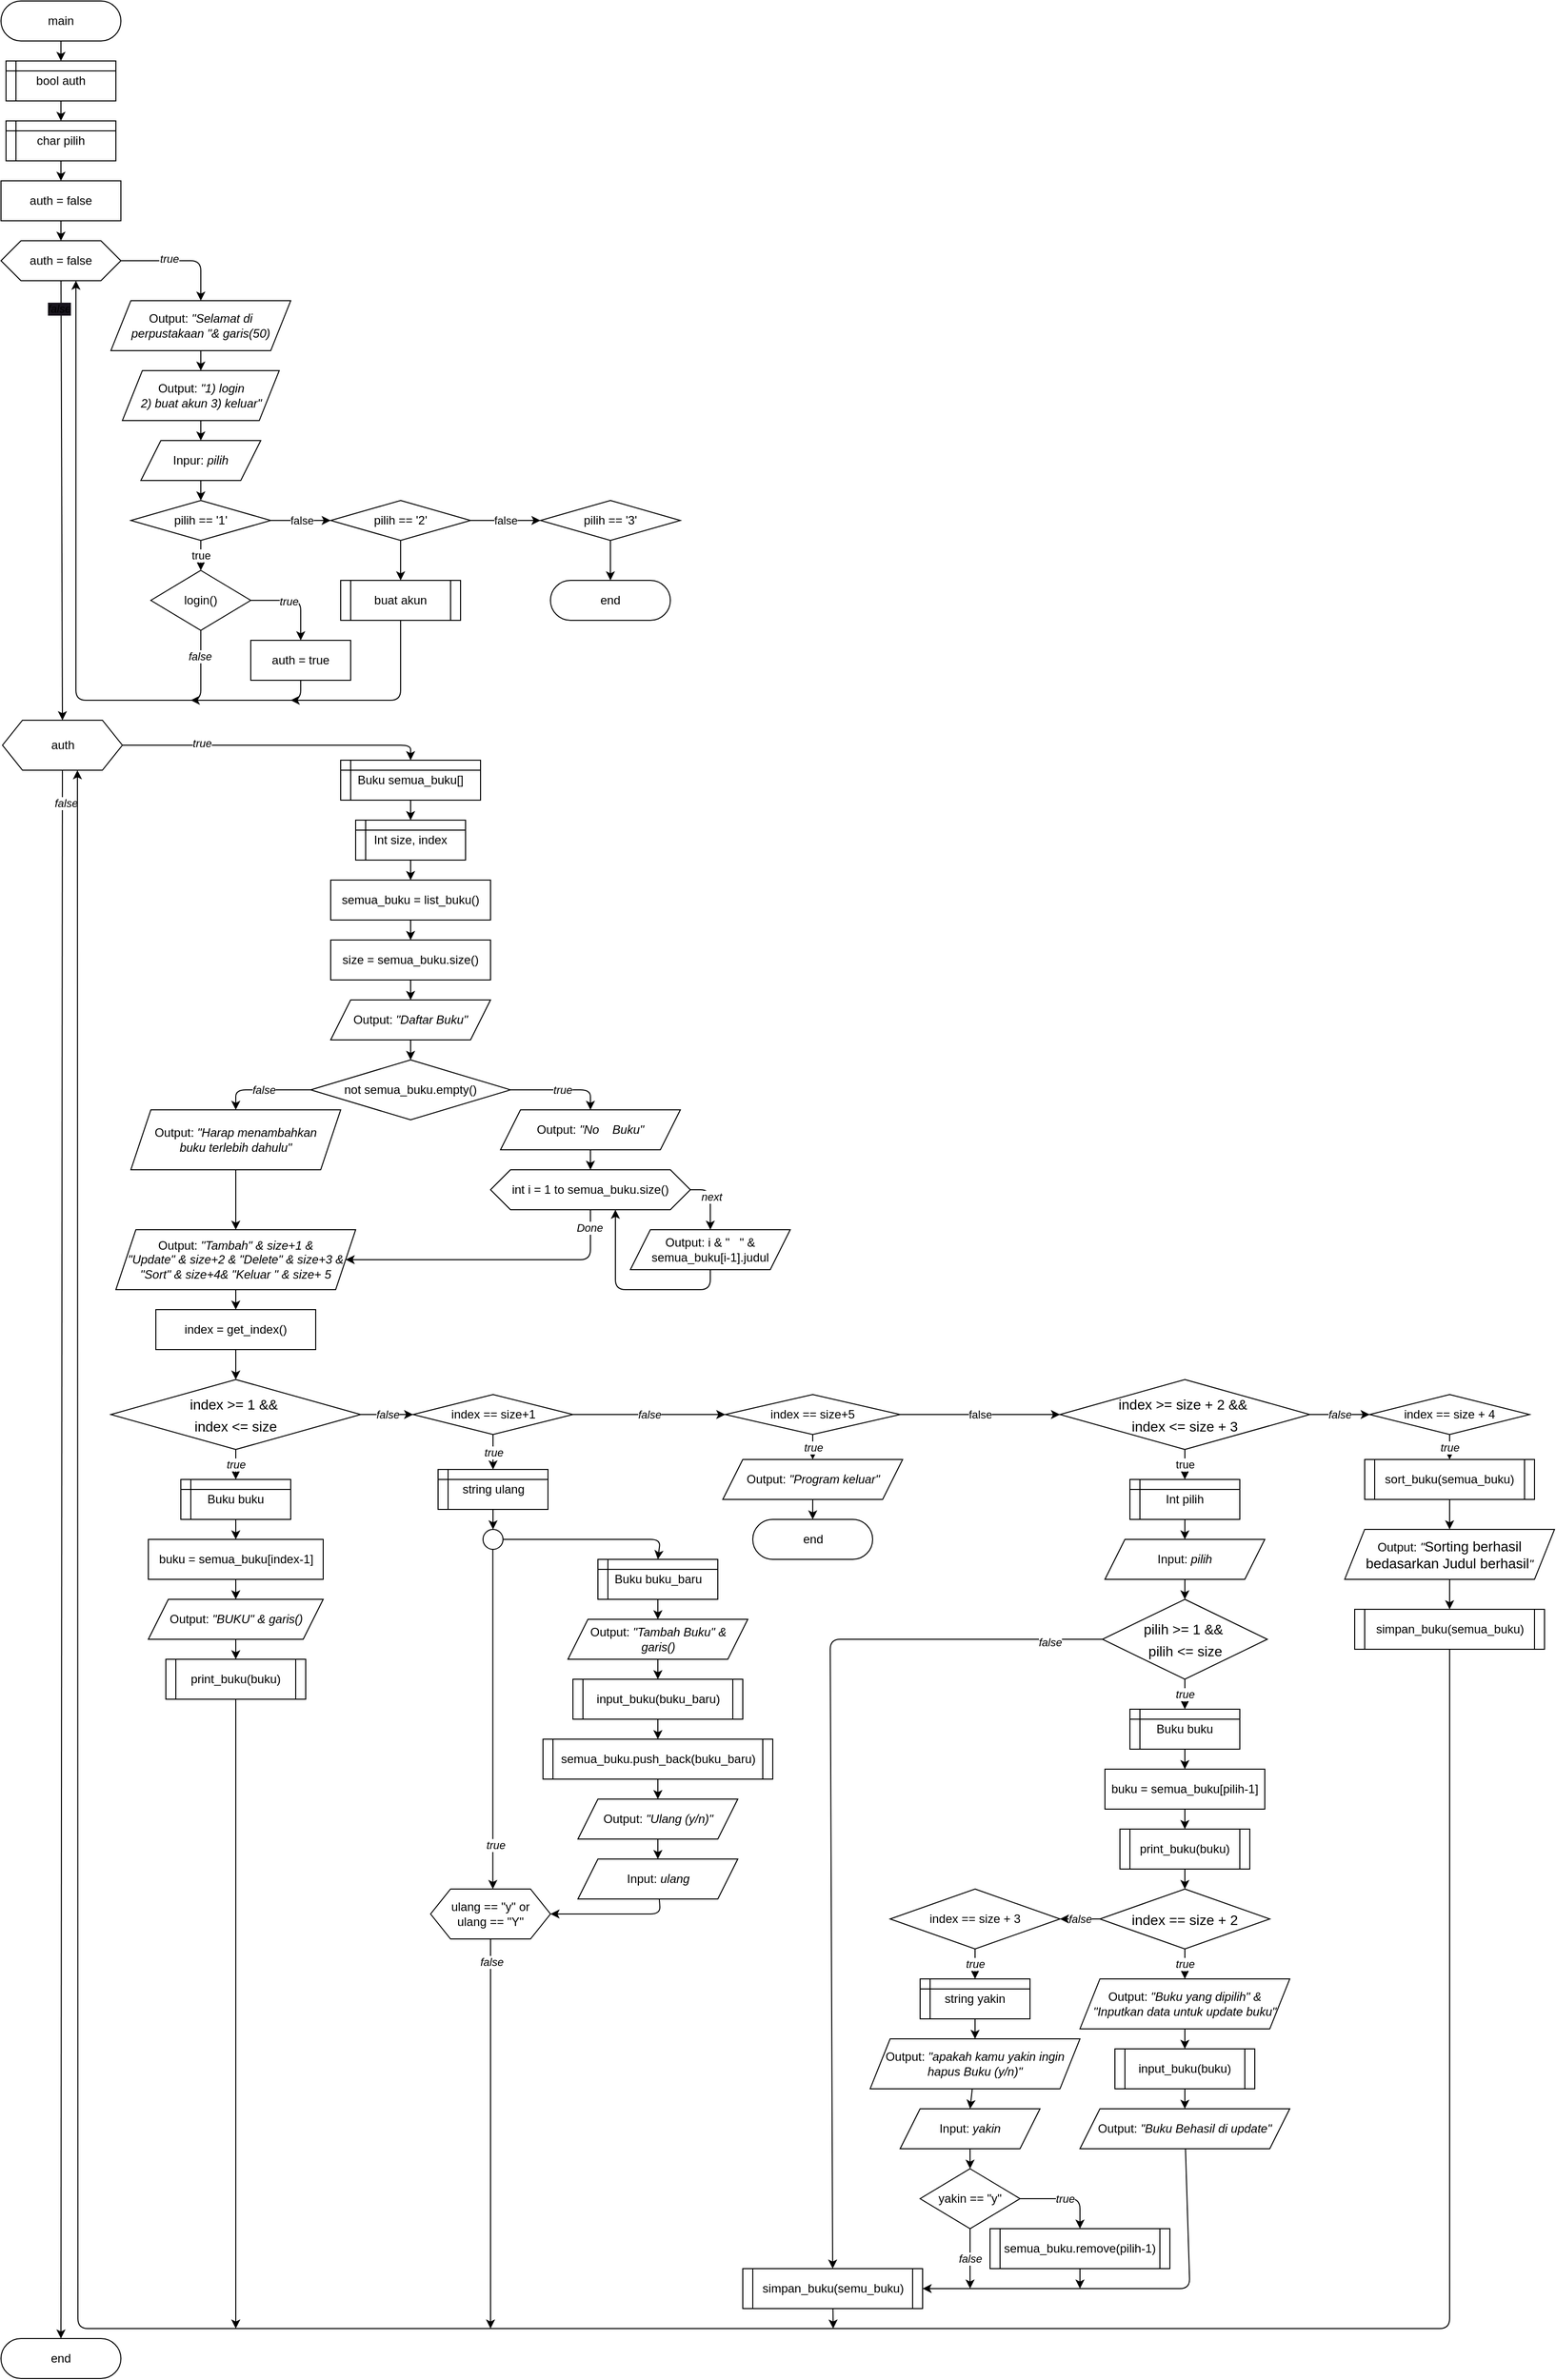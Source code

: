 <mxfile>
    <diagram id="tqUcuT6XO1SQfRNQnj2n" name="main">
        <mxGraphModel dx="491" dy="392" grid="1" gridSize="10" guides="1" tooltips="1" connect="1" arrows="1" fold="1" page="1" pageScale="1" pageWidth="850" pageHeight="1100" math="0" shadow="0">
            <root>
                <mxCell id="0"/>
                <mxCell id="1" parent="0"/>
                <mxCell id="-5J33jAQwJmh-tY2g9_Q-31" style="edgeStyle=none;html=1;labelBackgroundColor=none;labelBorderColor=none;fontColor=#000000;" parent="1" source="-5J33jAQwJmh-tY2g9_Q-1" target="-5J33jAQwJmh-tY2g9_Q-3" edge="1">
                    <mxGeometry relative="1" as="geometry"/>
                </mxCell>
                <mxCell id="-5J33jAQwJmh-tY2g9_Q-1" value="main" style="rounded=1;whiteSpace=wrap;html=1;labelBackgroundColor=none;arcSize=50;labelBorderColor=none;fontColor=#000000;" parent="1" vertex="1">
                    <mxGeometry x="60" y="40" width="120" height="40" as="geometry"/>
                </mxCell>
                <mxCell id="-5J33jAQwJmh-tY2g9_Q-32" style="edgeStyle=none;html=1;entryX=0.5;entryY=0;entryDx=0;entryDy=0;labelBackgroundColor=none;labelBorderColor=none;fontColor=#000000;" parent="1" source="-5J33jAQwJmh-tY2g9_Q-3" target="-5J33jAQwJmh-tY2g9_Q-4" edge="1">
                    <mxGeometry relative="1" as="geometry"/>
                </mxCell>
                <mxCell id="-5J33jAQwJmh-tY2g9_Q-3" value="bool auth" style="shape=internalStorage;whiteSpace=wrap;html=1;backgroundOutline=1;verticalAlign=middle;dx=10;dy=10;labelBackgroundColor=none;labelBorderColor=none;fontColor=#000000;" parent="1" vertex="1">
                    <mxGeometry x="65" y="100.0" width="110" height="40" as="geometry"/>
                </mxCell>
                <mxCell id="-5J33jAQwJmh-tY2g9_Q-33" style="edgeStyle=none;html=1;entryX=0.5;entryY=0;entryDx=0;entryDy=0;labelBackgroundColor=none;labelBorderColor=none;fontColor=#000000;" parent="1" source="-5J33jAQwJmh-tY2g9_Q-4" target="-5J33jAQwJmh-tY2g9_Q-6" edge="1">
                    <mxGeometry relative="1" as="geometry"/>
                </mxCell>
                <mxCell id="-5J33jAQwJmh-tY2g9_Q-4" value="char pilih" style="shape=internalStorage;whiteSpace=wrap;html=1;backgroundOutline=1;verticalAlign=middle;dx=10;dy=10;labelBackgroundColor=none;labelBorderColor=none;fontColor=#000000;" parent="1" vertex="1">
                    <mxGeometry x="65" y="160.0" width="110" height="40" as="geometry"/>
                </mxCell>
                <mxCell id="-5J33jAQwJmh-tY2g9_Q-34" style="edgeStyle=none;html=1;entryX=0.5;entryY=0;entryDx=0;entryDy=0;labelBackgroundColor=none;labelBorderColor=none;fontColor=#000000;" parent="1" source="-5J33jAQwJmh-tY2g9_Q-6" target="-5J33jAQwJmh-tY2g9_Q-7" edge="1">
                    <mxGeometry relative="1" as="geometry"/>
                </mxCell>
                <mxCell id="-5J33jAQwJmh-tY2g9_Q-6" value="auth = false" style="rounded=0;whiteSpace=wrap;html=1;labelBackgroundColor=none;labelBorderColor=none;fontColor=#000000;" parent="1" vertex="1">
                    <mxGeometry x="60" y="220" width="120" height="40" as="geometry"/>
                </mxCell>
                <mxCell id="-5J33jAQwJmh-tY2g9_Q-35" style="edgeStyle=none;html=1;entryX=0.5;entryY=0;entryDx=0;entryDy=0;labelBackgroundColor=none;labelBorderColor=none;fontColor=#000000;" parent="1" source="-5J33jAQwJmh-tY2g9_Q-7" target="-5J33jAQwJmh-tY2g9_Q-8" edge="1">
                    <mxGeometry relative="1" as="geometry">
                        <Array as="points">
                            <mxPoint x="260" y="300"/>
                        </Array>
                    </mxGeometry>
                </mxCell>
                <mxCell id="-5J33jAQwJmh-tY2g9_Q-40" value="true" style="edgeLabel;align=center;verticalAlign=middle;resizable=0;points=[];fontStyle=2;labelBackgroundColor=default;labelBorderColor=none;fontColor=#000000;" parent="-5J33jAQwJmh-tY2g9_Q-35" vertex="1" connectable="0">
                    <mxGeometry x="-0.189" y="3" relative="1" as="geometry">
                        <mxPoint as="offset"/>
                    </mxGeometry>
                </mxCell>
                <mxCell id="-5J33jAQwJmh-tY2g9_Q-41" style="edgeStyle=none;html=1;entryX=0.5;entryY=0;entryDx=0;entryDy=0;labelBackgroundColor=default;labelBorderColor=none;fontColor=#000000;" parent="1" source="-5J33jAQwJmh-tY2g9_Q-7" target="-5J33jAQwJmh-tY2g9_Q-43" edge="1">
                    <mxGeometry relative="1" as="geometry">
                        <mxPoint x="120" y="740" as="targetPoint"/>
                    </mxGeometry>
                </mxCell>
                <mxCell id="-5J33jAQwJmh-tY2g9_Q-42" value="false" style="edgeLabel;html=1;align=center;verticalAlign=middle;resizable=0;points=[];fontStyle=2;labelBackgroundColor=#18141d;labelBorderColor=none;fontColor=#000000;" parent="-5J33jAQwJmh-tY2g9_Q-41" vertex="1" connectable="0">
                    <mxGeometry x="-0.875" y="-2" relative="1" as="geometry">
                        <mxPoint as="offset"/>
                    </mxGeometry>
                </mxCell>
                <mxCell id="-5J33jAQwJmh-tY2g9_Q-7" value="auth = false" style="shape=hexagon;perimeter=hexagonPerimeter2;whiteSpace=wrap;html=1;fixedSize=1;labelBackgroundColor=none;labelBorderColor=none;fontColor=#000000;" parent="1" vertex="1">
                    <mxGeometry x="60" y="280" width="120" height="40" as="geometry"/>
                </mxCell>
                <mxCell id="-5J33jAQwJmh-tY2g9_Q-14" style="edgeStyle=none;html=1;entryX=0.5;entryY=0;entryDx=0;entryDy=0;labelBackgroundColor=none;labelBorderColor=none;fontColor=#000000;" parent="1" source="-5J33jAQwJmh-tY2g9_Q-8" target="-5J33jAQwJmh-tY2g9_Q-9" edge="1">
                    <mxGeometry relative="1" as="geometry">
                        <mxPoint x="260" y="400" as="targetPoint"/>
                    </mxGeometry>
                </mxCell>
                <mxCell id="-5J33jAQwJmh-tY2g9_Q-8" value="Output:&amp;nbsp;&lt;i style=&quot;&quot;&gt;&quot;Selamat di perpustakaan &quot;&amp;amp; garis(50)&lt;/i&gt;" style="shape=parallelogram;perimeter=parallelogramPerimeter;whiteSpace=wrap;html=1;fixedSize=1;labelBackgroundColor=none;labelBorderColor=none;fontColor=#000000;" parent="1" vertex="1">
                    <mxGeometry x="170" y="340" width="180" height="50" as="geometry"/>
                </mxCell>
                <mxCell id="-5J33jAQwJmh-tY2g9_Q-15" style="edgeStyle=none;html=1;entryX=0.5;entryY=0;entryDx=0;entryDy=0;labelBackgroundColor=none;labelBorderColor=none;fontColor=#000000;" parent="1" source="-5J33jAQwJmh-tY2g9_Q-9" target="-5J33jAQwJmh-tY2g9_Q-10" edge="1">
                    <mxGeometry relative="1" as="geometry"/>
                </mxCell>
                <mxCell id="-5J33jAQwJmh-tY2g9_Q-9" value="Output:&amp;nbsp;&lt;i style=&quot;&quot;&gt;&quot;1) login &lt;br&gt;2) buat akun 3) keluar&quot;&lt;/i&gt;" style="shape=parallelogram;perimeter=parallelogramPerimeter;whiteSpace=wrap;html=1;fixedSize=1;labelBackgroundColor=none;labelBorderColor=none;fontColor=#000000;" parent="1" vertex="1">
                    <mxGeometry x="181.5" y="410" width="157" height="50" as="geometry"/>
                </mxCell>
                <mxCell id="-5J33jAQwJmh-tY2g9_Q-16" style="edgeStyle=none;html=1;entryX=0.5;entryY=0;entryDx=0;entryDy=0;labelBackgroundColor=none;labelBorderColor=none;fontColor=#000000;" parent="1" source="-5J33jAQwJmh-tY2g9_Q-10" target="-5J33jAQwJmh-tY2g9_Q-11" edge="1">
                    <mxGeometry relative="1" as="geometry"/>
                </mxCell>
                <mxCell id="-5J33jAQwJmh-tY2g9_Q-10" value="Inpur: &lt;i&gt;pilih&lt;/i&gt;" style="shape=parallelogram;perimeter=parallelogramPerimeter;whiteSpace=wrap;html=1;fixedSize=1;labelBackgroundColor=none;labelBorderColor=none;fontColor=#000000;" parent="1" vertex="1">
                    <mxGeometry x="200" y="480" width="120" height="40" as="geometry"/>
                </mxCell>
                <mxCell id="-5J33jAQwJmh-tY2g9_Q-17" value="false" style="edgeStyle=none;html=1;entryX=0;entryY=0.5;entryDx=0;entryDy=0;labelBackgroundColor=default;labelBorderColor=none;fontColor=#000000;" parent="1" source="-5J33jAQwJmh-tY2g9_Q-11" target="-5J33jAQwJmh-tY2g9_Q-12" edge="1">
                    <mxGeometry x="0.01" relative="1" as="geometry">
                        <mxPoint as="offset"/>
                    </mxGeometry>
                </mxCell>
                <mxCell id="-5J33jAQwJmh-tY2g9_Q-22" value="true" style="edgeStyle=none;html=1;entryX=0.5;entryY=0;entryDx=0;entryDy=0;labelBackgroundColor=default;labelBorderColor=none;fontColor=#000000;" parent="1" source="-5J33jAQwJmh-tY2g9_Q-11" target="-5J33jAQwJmh-tY2g9_Q-21" edge="1">
                    <mxGeometry relative="1" as="geometry"/>
                </mxCell>
                <mxCell id="-5J33jAQwJmh-tY2g9_Q-11" value="pilih == '1'" style="rhombus;whiteSpace=wrap;html=1;labelBackgroundColor=none;labelBorderColor=none;fontColor=#000000;" parent="1" vertex="1">
                    <mxGeometry x="190" y="540" width="140" height="40" as="geometry"/>
                </mxCell>
                <mxCell id="-5J33jAQwJmh-tY2g9_Q-18" value="false" style="edgeStyle=none;html=1;entryX=0;entryY=0.5;entryDx=0;entryDy=0;labelBackgroundColor=default;labelBorderColor=none;fontColor=#000000;" parent="1" source="-5J33jAQwJmh-tY2g9_Q-12" target="-5J33jAQwJmh-tY2g9_Q-13" edge="1">
                    <mxGeometry relative="1" as="geometry"/>
                </mxCell>
                <mxCell id="-5J33jAQwJmh-tY2g9_Q-30" style="edgeStyle=none;html=1;entryX=0.5;entryY=0;entryDx=0;entryDy=0;labelBackgroundColor=none;labelBorderColor=none;fontColor=#000000;" parent="1" source="-5J33jAQwJmh-tY2g9_Q-12" target="-5J33jAQwJmh-tY2g9_Q-27" edge="1">
                    <mxGeometry relative="1" as="geometry"/>
                </mxCell>
                <mxCell id="-5J33jAQwJmh-tY2g9_Q-12" value="pilih == '2'" style="rhombus;whiteSpace=wrap;html=1;labelBackgroundColor=none;labelBorderColor=none;fontColor=#000000;" parent="1" vertex="1">
                    <mxGeometry x="390" y="540" width="140" height="40" as="geometry"/>
                </mxCell>
                <mxCell id="-5J33jAQwJmh-tY2g9_Q-29" style="edgeStyle=none;html=1;entryX=0.5;entryY=0;entryDx=0;entryDy=0;labelBackgroundColor=none;labelBorderColor=none;fontColor=#000000;" parent="1" source="-5J33jAQwJmh-tY2g9_Q-13" target="-5J33jAQwJmh-tY2g9_Q-28" edge="1">
                    <mxGeometry relative="1" as="geometry"/>
                </mxCell>
                <mxCell id="-5J33jAQwJmh-tY2g9_Q-13" value="pilih == '3'" style="rhombus;whiteSpace=wrap;html=1;labelBackgroundColor=none;labelBorderColor=none;fontColor=#000000;" parent="1" vertex="1">
                    <mxGeometry x="600" y="540" width="140" height="40" as="geometry"/>
                </mxCell>
                <mxCell id="-5J33jAQwJmh-tY2g9_Q-26" style="edgeStyle=none;html=1;entryX=0.5;entryY=0;entryDx=0;entryDy=0;labelBackgroundColor=none;labelBorderColor=none;fontColor=#000000;" parent="1" source="-5J33jAQwJmh-tY2g9_Q-21" target="-5J33jAQwJmh-tY2g9_Q-23" edge="1">
                    <mxGeometry relative="1" as="geometry">
                        <Array as="points">
                            <mxPoint x="360" y="640"/>
                        </Array>
                    </mxGeometry>
                </mxCell>
                <mxCell id="-5J33jAQwJmh-tY2g9_Q-50" value="true" style="edgeLabel;html=1;align=center;verticalAlign=middle;resizable=0;points=[];fontStyle=2;labelBackgroundColor=default;labelBorderColor=none;fontColor=#000000;" parent="-5J33jAQwJmh-tY2g9_Q-26" vertex="1" connectable="0">
                    <mxGeometry x="-0.158" y="-1" relative="1" as="geometry">
                        <mxPoint as="offset"/>
                    </mxGeometry>
                </mxCell>
                <mxCell id="-5J33jAQwJmh-tY2g9_Q-21" value="login()" style="rhombus;whiteSpace=wrap;html=1;labelBackgroundColor=none;labelBorderColor=none;fontColor=#000000;" parent="1" vertex="1">
                    <mxGeometry x="210" y="610" width="100" height="60" as="geometry"/>
                </mxCell>
                <mxCell id="-5J33jAQwJmh-tY2g9_Q-37" style="edgeStyle=none;html=1;labelBackgroundColor=none;labelBorderColor=none;fontColor=#000000;" parent="1" source="-5J33jAQwJmh-tY2g9_Q-23" edge="1">
                    <mxGeometry relative="1" as="geometry">
                        <mxPoint x="250" y="740" as="targetPoint"/>
                        <Array as="points">
                            <mxPoint x="360" y="740"/>
                        </Array>
                    </mxGeometry>
                </mxCell>
                <mxCell id="-5J33jAQwJmh-tY2g9_Q-23" value="auth = true" style="rounded=0;whiteSpace=wrap;html=1;labelBackgroundColor=none;labelBorderColor=none;fontColor=#000000;" parent="1" vertex="1">
                    <mxGeometry x="310" y="680" width="100" height="40" as="geometry"/>
                </mxCell>
                <mxCell id="-5J33jAQwJmh-tY2g9_Q-38" style="edgeStyle=none;html=1;labelBackgroundColor=none;labelBorderColor=none;fontColor=#000000;" parent="1" source="-5J33jAQwJmh-tY2g9_Q-27" edge="1">
                    <mxGeometry relative="1" as="geometry">
                        <mxPoint x="350" y="740" as="targetPoint"/>
                        <Array as="points">
                            <mxPoint x="460" y="740"/>
                            <mxPoint x="370" y="740"/>
                        </Array>
                    </mxGeometry>
                </mxCell>
                <mxCell id="-5J33jAQwJmh-tY2g9_Q-27" value="buat akun" style="shape=process;whiteSpace=wrap;html=1;backgroundOutline=1;labelBackgroundColor=none;fontFamily=Helvetica;fontColor=#000000;size=0.083;labelBorderColor=none;" parent="1" vertex="1">
                    <mxGeometry x="400" y="620" width="120" height="40" as="geometry"/>
                </mxCell>
                <mxCell id="-5J33jAQwJmh-tY2g9_Q-28" value="end" style="rounded=1;whiteSpace=wrap;html=1;labelBackgroundColor=none;arcSize=50;labelBorderColor=none;fontColor=#000000;" parent="1" vertex="1">
                    <mxGeometry x="610" y="620" width="120" height="40" as="geometry"/>
                </mxCell>
                <mxCell id="-5J33jAQwJmh-tY2g9_Q-39" style="edgeStyle=none;html=1;entryX=0.625;entryY=1;entryDx=0;entryDy=0;labelBackgroundColor=none;labelBorderColor=none;fontColor=#000000;" parent="1" source="-5J33jAQwJmh-tY2g9_Q-21" target="-5J33jAQwJmh-tY2g9_Q-7" edge="1">
                    <mxGeometry relative="1" as="geometry">
                        <mxPoint x="120" y="330" as="targetPoint"/>
                        <mxPoint x="249.34" y="616.396" as="sourcePoint"/>
                        <Array as="points">
                            <mxPoint x="260" y="740"/>
                            <mxPoint x="135" y="740"/>
                        </Array>
                    </mxGeometry>
                </mxCell>
                <mxCell id="-5J33jAQwJmh-tY2g9_Q-51" value="false" style="edgeLabel;html=1;align=center;verticalAlign=middle;resizable=0;points=[];fontStyle=2;labelBackgroundColor=default;labelBorderColor=none;fontColor=#000000;" parent="-5J33jAQwJmh-tY2g9_Q-39" vertex="1" connectable="0">
                    <mxGeometry x="-0.917" y="-1" relative="1" as="geometry">
                        <mxPoint as="offset"/>
                    </mxGeometry>
                </mxCell>
                <mxCell id="G5y8ecQ_jIp5YQXs1ldv-1" style="edgeStyle=none;html=1;entryX=0.5;entryY=0;entryDx=0;entryDy=0;labelBackgroundColor=none;labelBorderColor=none;fontColor=#000000;" parent="1" source="-5J33jAQwJmh-tY2g9_Q-43" target="-5J33jAQwJmh-tY2g9_Q-44" edge="1">
                    <mxGeometry relative="1" as="geometry">
                        <mxPoint x="480.0" y="785" as="targetPoint"/>
                        <Array as="points">
                            <mxPoint x="470" y="785"/>
                        </Array>
                    </mxGeometry>
                </mxCell>
                <mxCell id="HRAkjKeA1zQtse8LIC_R-56" value="&lt;i&gt;true&lt;/i&gt;" style="edgeLabel;html=1;align=center;verticalAlign=middle;resizable=0;points=[];fontFamily=Helvetica;fontColor=#000000;labelBackgroundColor=default;labelBorderColor=none;" parent="G5y8ecQ_jIp5YQXs1ldv-1" vertex="1" connectable="0">
                    <mxGeometry x="-0.478" y="2" relative="1" as="geometry">
                        <mxPoint as="offset"/>
                    </mxGeometry>
                </mxCell>
                <mxCell id="HRAkjKeA1zQtse8LIC_R-54" style="edgeStyle=none;html=1;fontFamily=Helvetica;fontColor=#000000;labelBackgroundColor=none;labelBorderColor=none;entryX=0.5;entryY=0;entryDx=0;entryDy=0;" parent="1" source="-5J33jAQwJmh-tY2g9_Q-43" edge="1" target="HRAkjKeA1zQtse8LIC_R-55">
                    <mxGeometry relative="1" as="geometry">
                        <mxPoint x="121.5" y="2430" as="targetPoint"/>
                    </mxGeometry>
                </mxCell>
                <mxCell id="HRAkjKeA1zQtse8LIC_R-57" value="&lt;i&gt;false&lt;/i&gt;" style="edgeLabel;html=1;align=center;verticalAlign=middle;resizable=0;points=[];fontFamily=Helvetica;fontColor=#000000;labelBackgroundColor=default;labelBorderColor=none;" parent="HRAkjKeA1zQtse8LIC_R-54" vertex="1" connectable="0">
                    <mxGeometry x="-0.958" y="3" relative="1" as="geometry">
                        <mxPoint as="offset"/>
                    </mxGeometry>
                </mxCell>
                <mxCell id="-5J33jAQwJmh-tY2g9_Q-43" value="auth" style="shape=hexagon;perimeter=hexagonPerimeter2;whiteSpace=wrap;html=1;fixedSize=1;labelBackgroundColor=none;labelBorderColor=none;fontColor=#000000;" parent="1" vertex="1">
                    <mxGeometry x="61.5" y="760" width="120" height="50" as="geometry"/>
                </mxCell>
                <mxCell id="-5J33jAQwJmh-tY2g9_Q-71" style="edgeStyle=none;html=1;entryX=0.5;entryY=0;entryDx=0;entryDy=0;labelBackgroundColor=none;labelBorderColor=none;fontColor=#000000;" parent="1" source="-5J33jAQwJmh-tY2g9_Q-44" target="-5J33jAQwJmh-tY2g9_Q-69" edge="1">
                    <mxGeometry relative="1" as="geometry"/>
                </mxCell>
                <mxCell id="-5J33jAQwJmh-tY2g9_Q-44" value="Buku semua_buku[]" style="shape=internalStorage;whiteSpace=wrap;html=1;backgroundOutline=1;verticalAlign=middle;dx=10;dy=10;labelBackgroundColor=none;labelBorderColor=none;fontColor=#000000;" parent="1" vertex="1">
                    <mxGeometry x="400" y="800" width="140" height="40" as="geometry"/>
                </mxCell>
                <mxCell id="-5J33jAQwJmh-tY2g9_Q-73" style="edgeStyle=none;html=1;entryX=0.5;entryY=0;entryDx=0;entryDy=0;labelBackgroundColor=none;labelBorderColor=none;fontColor=#000000;" parent="1" source="-5J33jAQwJmh-tY2g9_Q-45" target="-5J33jAQwJmh-tY2g9_Q-70" edge="1">
                    <mxGeometry relative="1" as="geometry"/>
                </mxCell>
                <mxCell id="-5J33jAQwJmh-tY2g9_Q-45" value="semua_buku = list_buku()" style="rounded=0;whiteSpace=wrap;html=1;labelBackgroundColor=none;labelBorderColor=none;fontColor=#000000;" parent="1" vertex="1">
                    <mxGeometry x="390" y="920" width="160" height="40" as="geometry"/>
                </mxCell>
                <mxCell id="-5J33jAQwJmh-tY2g9_Q-53" style="edgeStyle=none;html=1;labelBackgroundColor=none;labelBorderColor=none;fontColor=#000000;" parent="1" target="-5J33jAQwJmh-tY2g9_Q-52" edge="1">
                    <mxGeometry relative="1" as="geometry">
                        <mxPoint x="470.0" y="1070" as="sourcePoint"/>
                    </mxGeometry>
                </mxCell>
                <mxCell id="-5J33jAQwJmh-tY2g9_Q-48" value="Output:&amp;nbsp;&lt;i style=&quot;&quot;&gt;&quot;Daftar Buku&quot;&lt;/i&gt;" style="shape=parallelogram;perimeter=parallelogramPerimeter;whiteSpace=wrap;html=1;fixedSize=1;labelBackgroundColor=none;labelBorderColor=none;fontColor=#000000;" parent="1" vertex="1">
                    <mxGeometry x="390" y="1040" width="160" height="40" as="geometry"/>
                </mxCell>
                <mxCell id="-5J33jAQwJmh-tY2g9_Q-56" value="&lt;i&gt;false&lt;/i&gt;" style="edgeStyle=none;html=1;entryX=0.5;entryY=0;entryDx=0;entryDy=0;labelBackgroundColor=default;labelBorderColor=none;fontColor=#000000;" parent="1" source="-5J33jAQwJmh-tY2g9_Q-52" target="-5J33jAQwJmh-tY2g9_Q-55" edge="1">
                    <mxGeometry relative="1" as="geometry">
                        <Array as="points">
                            <mxPoint x="295" y="1130"/>
                        </Array>
                    </mxGeometry>
                </mxCell>
                <mxCell id="-5J33jAQwJmh-tY2g9_Q-58" style="edgeStyle=none;html=1;entryX=0.5;entryY=0;entryDx=0;entryDy=0;labelBackgroundColor=none;labelBorderColor=none;fontColor=#000000;" parent="1" source="-5J33jAQwJmh-tY2g9_Q-52" target="-5J33jAQwJmh-tY2g9_Q-57" edge="1">
                    <mxGeometry relative="1" as="geometry">
                        <Array as="points">
                            <mxPoint x="650" y="1130"/>
                        </Array>
                    </mxGeometry>
                </mxCell>
                <mxCell id="-5J33jAQwJmh-tY2g9_Q-80" value="true" style="edgeLabel;html=1;align=center;verticalAlign=middle;resizable=0;points=[];fontStyle=2;labelBackgroundColor=default;labelBorderColor=none;fontColor=#000000;" parent="-5J33jAQwJmh-tY2g9_Q-58" vertex="1" connectable="0">
                    <mxGeometry x="0.028" relative="1" as="geometry">
                        <mxPoint as="offset"/>
                    </mxGeometry>
                </mxCell>
                <mxCell id="-5J33jAQwJmh-tY2g9_Q-52" value="not semua_buku.empty()" style="rhombus;whiteSpace=wrap;html=1;labelBackgroundColor=none;labelBorderColor=none;fontColor=#000000;" parent="1" vertex="1">
                    <mxGeometry x="370" y="1100" width="200" height="60" as="geometry"/>
                </mxCell>
                <mxCell id="-5J33jAQwJmh-tY2g9_Q-76" style="edgeStyle=none;html=1;entryX=0.5;entryY=0;entryDx=0;entryDy=0;labelBackgroundColor=none;labelBorderColor=none;fontColor=#000000;" parent="1" source="-5J33jAQwJmh-tY2g9_Q-55" target="-5J33jAQwJmh-tY2g9_Q-67" edge="1">
                    <mxGeometry relative="1" as="geometry"/>
                </mxCell>
                <mxCell id="-5J33jAQwJmh-tY2g9_Q-55" value="Output:&amp;nbsp;&lt;i style=&quot;&quot;&gt;&quot;Harap menambahkan &lt;br&gt;buku terlebih dahulu&quot;&lt;/i&gt;" style="shape=parallelogram;perimeter=parallelogramPerimeter;whiteSpace=wrap;html=1;fixedSize=1;labelBackgroundColor=none;labelBorderColor=none;fontColor=#000000;" parent="1" vertex="1">
                    <mxGeometry x="190" y="1150" width="210" height="60" as="geometry"/>
                </mxCell>
                <mxCell id="-5J33jAQwJmh-tY2g9_Q-60" style="edgeStyle=none;html=1;entryX=0.5;entryY=0;entryDx=0;entryDy=0;labelBackgroundColor=none;labelBorderColor=none;fontColor=#000000;" parent="1" source="-5J33jAQwJmh-tY2g9_Q-57" target="-5J33jAQwJmh-tY2g9_Q-59" edge="1">
                    <mxGeometry relative="1" as="geometry"/>
                </mxCell>
                <mxCell id="-5J33jAQwJmh-tY2g9_Q-57" value="Output:&amp;nbsp;&lt;i style=&quot;&quot;&gt;&quot;No&amp;nbsp; &amp;nbsp; Buku&quot;&lt;/i&gt;" style="shape=parallelogram;perimeter=parallelogramPerimeter;whiteSpace=wrap;html=1;fixedSize=1;labelBackgroundColor=none;labelBorderColor=none;fontColor=#000000;" parent="1" vertex="1">
                    <mxGeometry x="560" y="1150" width="180" height="40" as="geometry"/>
                </mxCell>
                <mxCell id="-5J33jAQwJmh-tY2g9_Q-62" style="edgeStyle=none;html=1;entryX=0.5;entryY=0;entryDx=0;entryDy=0;labelBackgroundColor=none;labelBorderColor=none;fontColor=#000000;" parent="1" source="-5J33jAQwJmh-tY2g9_Q-59" target="-5J33jAQwJmh-tY2g9_Q-61" edge="1">
                    <mxGeometry relative="1" as="geometry">
                        <Array as="points">
                            <mxPoint x="770" y="1230"/>
                        </Array>
                    </mxGeometry>
                </mxCell>
                <mxCell id="-5J33jAQwJmh-tY2g9_Q-65" value="next" style="edgeLabel;html=1;align=center;verticalAlign=middle;resizable=0;points=[];fontStyle=2;labelBackgroundColor=default;labelBorderColor=none;fontColor=#000000;" parent="-5J33jAQwJmh-tY2g9_Q-62" vertex="1" connectable="0">
                    <mxGeometry x="-0.096" y="1" relative="1" as="geometry">
                        <mxPoint as="offset"/>
                    </mxGeometry>
                </mxCell>
                <mxCell id="-5J33jAQwJmh-tY2g9_Q-78" style="edgeStyle=none;html=1;entryX=1;entryY=0.5;entryDx=0;entryDy=0;labelBackgroundColor=none;labelBorderColor=none;fontColor=#000000;" parent="1" source="-5J33jAQwJmh-tY2g9_Q-59" target="-5J33jAQwJmh-tY2g9_Q-67" edge="1">
                    <mxGeometry relative="1" as="geometry">
                        <Array as="points">
                            <mxPoint x="650" y="1300"/>
                        </Array>
                    </mxGeometry>
                </mxCell>
                <mxCell id="-5J33jAQwJmh-tY2g9_Q-79" value="Done" style="edgeLabel;html=1;align=center;verticalAlign=middle;resizable=0;points=[];fontStyle=2;labelBackgroundColor=default;labelBorderColor=none;fontColor=#000000;" parent="-5J33jAQwJmh-tY2g9_Q-78" vertex="1" connectable="0">
                    <mxGeometry x="-0.878" y="-1" relative="1" as="geometry">
                        <mxPoint as="offset"/>
                    </mxGeometry>
                </mxCell>
                <mxCell id="-5J33jAQwJmh-tY2g9_Q-59" value="int i = 1 to semua_buku.size()" style="shape=hexagon;perimeter=hexagonPerimeter2;whiteSpace=wrap;html=1;fixedSize=1;labelBackgroundColor=none;labelBorderColor=none;fontColor=#000000;" parent="1" vertex="1">
                    <mxGeometry x="550" y="1210" width="200" height="40" as="geometry"/>
                </mxCell>
                <mxCell id="-5J33jAQwJmh-tY2g9_Q-61" value="Output: i &amp;amp; &quot;&amp;nbsp; &amp;nbsp;&quot; &amp;amp; semua_buku[i-1].judul" style="shape=parallelogram;perimeter=parallelogramPerimeter;whiteSpace=wrap;html=1;fixedSize=1;labelBackgroundColor=none;labelBorderColor=none;fontColor=#000000;" parent="1" vertex="1">
                    <mxGeometry x="690" y="1270" width="160" height="40" as="geometry"/>
                </mxCell>
                <mxCell id="-5J33jAQwJmh-tY2g9_Q-64" style="edgeStyle=none;html=1;entryX=0.625;entryY=1;entryDx=0;entryDy=0;labelBackgroundColor=none;labelBorderColor=none;fontColor=#000000;" parent="1" source="-5J33jAQwJmh-tY2g9_Q-61" target="-5J33jAQwJmh-tY2g9_Q-59" edge="1">
                    <mxGeometry relative="1" as="geometry">
                        <mxPoint x="722.5" y="1270" as="sourcePoint"/>
                        <mxPoint x="675" y="1250" as="targetPoint"/>
                        <Array as="points">
                            <mxPoint x="770" y="1330"/>
                            <mxPoint x="675" y="1330"/>
                        </Array>
                    </mxGeometry>
                </mxCell>
                <mxCell id="G5y8ecQ_jIp5YQXs1ldv-3" style="edgeStyle=none;html=1;entryX=0.5;entryY=0;entryDx=0;entryDy=0;labelBackgroundColor=none;labelBorderColor=none;fontColor=#000000;" parent="1" source="-5J33jAQwJmh-tY2g9_Q-67" target="G5y8ecQ_jIp5YQXs1ldv-2" edge="1">
                    <mxGeometry relative="1" as="geometry"/>
                </mxCell>
                <mxCell id="-5J33jAQwJmh-tY2g9_Q-67" value="Output:&amp;nbsp;&lt;i style=&quot;&quot;&gt;&quot;Tambah&quot; &amp;amp; size+1 &amp;amp; &lt;br&gt;&quot;Update&quot; &amp;amp; size+2 &amp;amp; &quot;Delete&quot; &amp;amp; size+3 &amp;amp; &quot;Sort&quot; &amp;amp; size+4&amp;amp; &quot;Keluar &quot; &amp;amp; size+ 5&lt;/i&gt;" style="shape=parallelogram;perimeter=parallelogramPerimeter;whiteSpace=wrap;html=1;fixedSize=1;labelBackgroundColor=none;labelBorderColor=none;fontColor=#000000;" parent="1" vertex="1">
                    <mxGeometry x="175" y="1270" width="240" height="60" as="geometry"/>
                </mxCell>
                <mxCell id="-5J33jAQwJmh-tY2g9_Q-72" style="edgeStyle=none;html=1;entryX=0.5;entryY=0;entryDx=0;entryDy=0;labelBackgroundColor=none;labelBorderColor=none;fontColor=#000000;" parent="1" source="-5J33jAQwJmh-tY2g9_Q-69" target="-5J33jAQwJmh-tY2g9_Q-45" edge="1">
                    <mxGeometry relative="1" as="geometry"/>
                </mxCell>
                <mxCell id="-5J33jAQwJmh-tY2g9_Q-69" value="Int size, index" style="shape=internalStorage;whiteSpace=wrap;html=1;backgroundOutline=1;verticalAlign=middle;dx=10;dy=10;labelBackgroundColor=none;labelBorderColor=none;fontColor=#000000;" parent="1" vertex="1">
                    <mxGeometry x="415" y="860.0" width="110" height="40" as="geometry"/>
                </mxCell>
                <mxCell id="-5J33jAQwJmh-tY2g9_Q-74" style="edgeStyle=none;html=1;entryX=0.5;entryY=0;entryDx=0;entryDy=0;labelBackgroundColor=none;labelBorderColor=none;fontColor=#000000;" parent="1" source="-5J33jAQwJmh-tY2g9_Q-70" target="-5J33jAQwJmh-tY2g9_Q-48" edge="1">
                    <mxGeometry relative="1" as="geometry"/>
                </mxCell>
                <mxCell id="-5J33jAQwJmh-tY2g9_Q-70" value="size = semua_buku.size()" style="rounded=0;whiteSpace=wrap;html=1;labelBackgroundColor=none;labelBorderColor=none;fontColor=#000000;" parent="1" vertex="1">
                    <mxGeometry x="390" y="980" width="160" height="40" as="geometry"/>
                </mxCell>
                <mxCell id="G5y8ecQ_jIp5YQXs1ldv-5" style="edgeStyle=none;html=1;entryX=0.5;entryY=0;entryDx=0;entryDy=0;fontFamily=Helvetica;fontColor=#000000;labelBackgroundColor=none;labelBorderColor=none;" parent="1" source="G5y8ecQ_jIp5YQXs1ldv-2" target="G5y8ecQ_jIp5YQXs1ldv-4" edge="1">
                    <mxGeometry relative="1" as="geometry"/>
                </mxCell>
                <mxCell id="G5y8ecQ_jIp5YQXs1ldv-2" value="index = get_index()" style="rounded=0;whiteSpace=wrap;html=1;labelBackgroundColor=none;labelBorderColor=none;fontColor=#000000;" parent="1" vertex="1">
                    <mxGeometry x="215" y="1350" width="160" height="40" as="geometry"/>
                </mxCell>
                <mxCell id="G5y8ecQ_jIp5YQXs1ldv-8" value="&lt;i&gt;true&lt;/i&gt;" style="edgeStyle=none;html=1;entryX=0.5;entryY=0;entryDx=0;entryDy=0;fontFamily=Helvetica;fontColor=#000000;labelBackgroundColor=default;labelBorderColor=none;" parent="1" source="G5y8ecQ_jIp5YQXs1ldv-4" target="G5y8ecQ_jIp5YQXs1ldv-6" edge="1">
                    <mxGeometry relative="1" as="geometry"/>
                </mxCell>
                <mxCell id="G5y8ecQ_jIp5YQXs1ldv-18" value="&lt;i&gt;false&lt;/i&gt;" style="edgeStyle=none;html=1;entryX=0;entryY=0.5;entryDx=0;entryDy=0;fontFamily=Helvetica;fontColor=#000000;labelBackgroundColor=default;labelBorderColor=none;" parent="1" source="G5y8ecQ_jIp5YQXs1ldv-4" target="G5y8ecQ_jIp5YQXs1ldv-16" edge="1">
                    <mxGeometry relative="1" as="geometry"/>
                </mxCell>
                <mxCell id="G5y8ecQ_jIp5YQXs1ldv-4" value="&lt;div style=&quot;font-size: 14px; line-height: 22px;&quot;&gt;&lt;font style=&quot;&quot;&gt;index &amp;gt;= 1 &amp;amp;&amp;amp;&amp;nbsp;&lt;/font&gt;&lt;/div&gt;&lt;div style=&quot;font-size: 14px; line-height: 22px;&quot;&gt;&lt;font style=&quot;&quot;&gt;index &amp;lt;= size&lt;/font&gt;&lt;/div&gt;" style="rhombus;whiteSpace=wrap;html=1;labelBackgroundColor=none;labelBorderColor=none;fontColor=#000000;" parent="1" vertex="1">
                    <mxGeometry x="170" y="1420" width="250" height="70" as="geometry"/>
                </mxCell>
                <mxCell id="G5y8ecQ_jIp5YQXs1ldv-9" style="edgeStyle=none;html=1;entryX=0.5;entryY=0;entryDx=0;entryDy=0;fontFamily=Helvetica;fontColor=#000000;labelBackgroundColor=none;labelBorderColor=none;" parent="1" source="G5y8ecQ_jIp5YQXs1ldv-6" target="G5y8ecQ_jIp5YQXs1ldv-7" edge="1">
                    <mxGeometry relative="1" as="geometry"/>
                </mxCell>
                <mxCell id="G5y8ecQ_jIp5YQXs1ldv-6" value="Buku buku" style="shape=internalStorage;whiteSpace=wrap;html=1;backgroundOutline=1;verticalAlign=middle;dx=10;dy=10;labelBackgroundColor=none;fontFamily=Helvetica;fontColor=#000000;labelBorderColor=none;" parent="1" vertex="1">
                    <mxGeometry x="240" y="1520" width="110" height="40" as="geometry"/>
                </mxCell>
                <mxCell id="G5y8ecQ_jIp5YQXs1ldv-12" style="edgeStyle=none;html=1;entryX=0.5;entryY=0;entryDx=0;entryDy=0;fontFamily=Helvetica;fontColor=#000000;labelBackgroundColor=none;labelBorderColor=none;" parent="1" source="G5y8ecQ_jIp5YQXs1ldv-7" target="G5y8ecQ_jIp5YQXs1ldv-11" edge="1">
                    <mxGeometry relative="1" as="geometry"/>
                </mxCell>
                <mxCell id="G5y8ecQ_jIp5YQXs1ldv-7" value="buku = semua_buku[index-1]" style="rounded=0;whiteSpace=wrap;html=1;labelBackgroundColor=none;fontFamily=Helvetica;fontColor=#000000;labelBorderColor=none;" parent="1" vertex="1">
                    <mxGeometry x="207.5" y="1580" width="175" height="40" as="geometry"/>
                </mxCell>
                <mxCell id="G5y8ecQ_jIp5YQXs1ldv-15" style="edgeStyle=none;html=1;entryX=0.5;entryY=0;entryDx=0;entryDy=0;fontFamily=Helvetica;fontColor=#000000;labelBackgroundColor=none;labelBorderColor=none;" parent="1" source="G5y8ecQ_jIp5YQXs1ldv-11" target="G5y8ecQ_jIp5YQXs1ldv-14" edge="1">
                    <mxGeometry relative="1" as="geometry"/>
                </mxCell>
                <mxCell id="G5y8ecQ_jIp5YQXs1ldv-11" value="Output:&amp;nbsp;&lt;i style=&quot;&quot;&gt;&quot;BUKU&quot; &amp;amp; garis()&lt;/i&gt;" style="shape=parallelogram;perimeter=parallelogramPerimeter;whiteSpace=wrap;html=1;fixedSize=1;labelBackgroundColor=none;fontFamily=Helvetica;fontColor=#000000;labelBorderColor=none;" parent="1" vertex="1">
                    <mxGeometry x="207.5" y="1640" width="175" height="40" as="geometry"/>
                </mxCell>
                <mxCell id="HRAkjKeA1zQtse8LIC_R-53" style="edgeStyle=none;html=1;fontFamily=Helvetica;fontColor=#000000;labelBackgroundColor=none;labelBorderColor=none;" parent="1" source="G5y8ecQ_jIp5YQXs1ldv-14" edge="1">
                    <mxGeometry relative="1" as="geometry">
                        <mxPoint x="295" y="2370" as="targetPoint"/>
                    </mxGeometry>
                </mxCell>
                <mxCell id="G5y8ecQ_jIp5YQXs1ldv-14" value="print_buku(buku)" style="shape=process;whiteSpace=wrap;html=1;backgroundOutline=1;labelBackgroundColor=none;fontFamily=Helvetica;fontColor=#000000;size=0.071;labelBorderColor=none;" parent="1" vertex="1">
                    <mxGeometry x="225" y="1700" width="140" height="40" as="geometry"/>
                </mxCell>
                <mxCell id="G5y8ecQ_jIp5YQXs1ldv-19" value="&lt;i&gt;true&lt;/i&gt;" style="edgeStyle=none;html=1;entryX=0.5;entryY=0;entryDx=0;entryDy=0;fontFamily=Helvetica;fontColor=#000000;labelBackgroundColor=default;labelBorderColor=none;" parent="1" source="G5y8ecQ_jIp5YQXs1ldv-16" target="G5y8ecQ_jIp5YQXs1ldv-17" edge="1">
                    <mxGeometry relative="1" as="geometry"/>
                </mxCell>
                <mxCell id="EeZJ1qH7R9funHZ1yOTd-4" value="false" style="edgeStyle=none;html=1;entryX=0;entryY=0.5;entryDx=0;entryDy=0;fontFamily=Helvetica;fontColor=#000000;fontStyle=2;labelBackgroundColor=default;labelBorderColor=none;" parent="1" source="G5y8ecQ_jIp5YQXs1ldv-16" target="EeZJ1qH7R9funHZ1yOTd-3" edge="1">
                    <mxGeometry relative="1" as="geometry"/>
                </mxCell>
                <mxCell id="G5y8ecQ_jIp5YQXs1ldv-16" value="index == size+1" style="rhombus;whiteSpace=wrap;html=1;labelBackgroundColor=none;labelBorderColor=none;fontColor=#000000;" parent="1" vertex="1">
                    <mxGeometry x="472.5" y="1435" width="160" height="40" as="geometry"/>
                </mxCell>
                <mxCell id="G5y8ecQ_jIp5YQXs1ldv-21" style="edgeStyle=none;html=1;entryX=0.5;entryY=0;entryDx=0;entryDy=0;fontFamily=Helvetica;fontColor=#000000;labelBackgroundColor=none;labelBorderColor=none;" parent="1" source="G5y8ecQ_jIp5YQXs1ldv-17" target="G5y8ecQ_jIp5YQXs1ldv-20" edge="1">
                    <mxGeometry relative="1" as="geometry"/>
                </mxCell>
                <mxCell id="G5y8ecQ_jIp5YQXs1ldv-17" value="string ulang" style="shape=internalStorage;whiteSpace=wrap;html=1;backgroundOutline=1;verticalAlign=middle;dx=10;dy=10;labelBackgroundColor=none;fontFamily=Helvetica;fontColor=#000000;labelBorderColor=none;" parent="1" vertex="1">
                    <mxGeometry x="497.5" y="1510" width="110" height="40" as="geometry"/>
                </mxCell>
                <mxCell id="G5y8ecQ_jIp5YQXs1ldv-41" style="edgeStyle=none;html=1;entryX=0.5;entryY=0;entryDx=0;entryDy=0;fontFamily=Helvetica;fontColor=#000000;labelBackgroundColor=none;labelBorderColor=none;" parent="1" edge="1">
                    <mxGeometry relative="1" as="geometry">
                        <mxPoint x="552.3" y="1590" as="sourcePoint"/>
                        <mxPoint x="552.3" y="1930" as="targetPoint"/>
                    </mxGeometry>
                </mxCell>
                <mxCell id="EeZJ1qH7R9funHZ1yOTd-1" value="true" style="edgeLabel;html=1;align=center;verticalAlign=middle;resizable=0;points=[];fontFamily=Helvetica;fontColor=#000000;fontStyle=2;labelBackgroundColor=default;labelBorderColor=none;" parent="G5y8ecQ_jIp5YQXs1ldv-41" vertex="1" connectable="0">
                    <mxGeometry x="0.825" y="2" relative="1" as="geometry">
                        <mxPoint y="-15" as="offset"/>
                    </mxGeometry>
                </mxCell>
                <mxCell id="2" style="edgeStyle=none;html=1;entryX=0.5;entryY=0;entryDx=0;entryDy=0;" edge="1" parent="1" target="G5y8ecQ_jIp5YQXs1ldv-24">
                    <mxGeometry relative="1" as="geometry">
                        <mxPoint x="720" y="1580" as="targetPoint"/>
                        <mxPoint x="560.0" y="1580" as="sourcePoint"/>
                        <Array as="points">
                            <mxPoint x="720" y="1580"/>
                        </Array>
                    </mxGeometry>
                </mxCell>
                <mxCell id="G5y8ecQ_jIp5YQXs1ldv-20" value="" style="ellipse;whiteSpace=wrap;html=1;aspect=fixed;labelBackgroundColor=none;fontFamily=Helvetica;fontColor=#000000;labelBorderColor=none;" parent="1" vertex="1">
                    <mxGeometry x="542.5" y="1570" width="20" height="20" as="geometry"/>
                </mxCell>
                <mxCell id="G5y8ecQ_jIp5YQXs1ldv-30" style="edgeStyle=none;html=1;entryX=0.5;entryY=0;entryDx=0;entryDy=0;fontFamily=Helvetica;fontColor=#000000;labelBackgroundColor=none;labelBorderColor=none;" parent="1" source="G5y8ecQ_jIp5YQXs1ldv-24" target="G5y8ecQ_jIp5YQXs1ldv-25" edge="1">
                    <mxGeometry relative="1" as="geometry"/>
                </mxCell>
                <mxCell id="G5y8ecQ_jIp5YQXs1ldv-24" value="Buku buku_baru" style="shape=internalStorage;whiteSpace=wrap;html=1;backgroundOutline=1;verticalAlign=middle;dx=10;dy=10;labelBackgroundColor=none;fontFamily=Helvetica;fontColor=#000000;labelBorderColor=none;" parent="1" vertex="1">
                    <mxGeometry x="657.5" y="1600" width="120" height="40" as="geometry"/>
                </mxCell>
                <mxCell id="G5y8ecQ_jIp5YQXs1ldv-32" style="edgeStyle=none;html=1;entryX=0.5;entryY=0;entryDx=0;entryDy=0;fontFamily=Helvetica;fontColor=#000000;labelBackgroundColor=none;labelBorderColor=none;" parent="1" source="G5y8ecQ_jIp5YQXs1ldv-25" target="G5y8ecQ_jIp5YQXs1ldv-27" edge="1">
                    <mxGeometry relative="1" as="geometry"/>
                </mxCell>
                <mxCell id="G5y8ecQ_jIp5YQXs1ldv-25" value="Output:&amp;nbsp;&lt;i style=&quot;&quot;&gt;&quot;Tambah Buku&quot; &amp;amp; &lt;br&gt;garis()&lt;/i&gt;" style="shape=parallelogram;perimeter=parallelogramPerimeter;whiteSpace=wrap;html=1;fixedSize=1;labelBackgroundColor=none;fontFamily=Helvetica;fontColor=#000000;labelBorderColor=none;" parent="1" vertex="1">
                    <mxGeometry x="627.5" y="1660" width="180" height="40" as="geometry"/>
                </mxCell>
                <mxCell id="G5y8ecQ_jIp5YQXs1ldv-33" style="edgeStyle=none;html=1;entryX=0.5;entryY=0;entryDx=0;entryDy=0;fontFamily=Helvetica;fontColor=#000000;labelBackgroundColor=none;labelBorderColor=none;" parent="1" source="G5y8ecQ_jIp5YQXs1ldv-27" target="G5y8ecQ_jIp5YQXs1ldv-28" edge="1">
                    <mxGeometry relative="1" as="geometry"/>
                </mxCell>
                <mxCell id="G5y8ecQ_jIp5YQXs1ldv-27" value="input_buku(buku_baru)" style="shape=process;whiteSpace=wrap;html=1;backgroundOutline=1;labelBackgroundColor=none;fontFamily=Helvetica;fontColor=#000000;size=0.059;labelBorderColor=none;" parent="1" vertex="1">
                    <mxGeometry x="632.5" y="1720" width="170" height="40" as="geometry"/>
                </mxCell>
                <mxCell id="G5y8ecQ_jIp5YQXs1ldv-36" style="edgeStyle=none;html=1;entryX=0.5;entryY=0;entryDx=0;entryDy=0;fontFamily=Helvetica;fontColor=#000000;labelBackgroundColor=none;labelBorderColor=none;" parent="1" source="G5y8ecQ_jIp5YQXs1ldv-28" target="G5y8ecQ_jIp5YQXs1ldv-34" edge="1">
                    <mxGeometry relative="1" as="geometry"/>
                </mxCell>
                <mxCell id="G5y8ecQ_jIp5YQXs1ldv-28" value="semua_buku.push_back(buku_baru)" style="shape=process;whiteSpace=wrap;html=1;backgroundOutline=1;labelBackgroundColor=none;fontFamily=Helvetica;fontColor=#000000;size=0.043;labelBorderColor=none;" parent="1" vertex="1">
                    <mxGeometry x="602.5" y="1780" width="230" height="40" as="geometry"/>
                </mxCell>
                <mxCell id="G5y8ecQ_jIp5YQXs1ldv-37" style="edgeStyle=none;html=1;entryX=0.5;entryY=0;entryDx=0;entryDy=0;fontFamily=Helvetica;fontColor=#000000;labelBackgroundColor=none;labelBorderColor=none;" parent="1" source="G5y8ecQ_jIp5YQXs1ldv-34" target="G5y8ecQ_jIp5YQXs1ldv-35" edge="1">
                    <mxGeometry relative="1" as="geometry"/>
                </mxCell>
                <mxCell id="G5y8ecQ_jIp5YQXs1ldv-34" value="Output:&amp;nbsp;&lt;i style=&quot;&quot;&gt;&quot;Ulang (y/n)&quot;&lt;/i&gt;" style="shape=parallelogram;perimeter=parallelogramPerimeter;whiteSpace=wrap;html=1;fixedSize=1;labelBackgroundColor=none;fontFamily=Helvetica;fontColor=#000000;labelBorderColor=none;" parent="1" vertex="1">
                    <mxGeometry x="637.5" y="1840" width="160" height="40" as="geometry"/>
                </mxCell>
                <mxCell id="G5y8ecQ_jIp5YQXs1ldv-40" style="edgeStyle=none;html=1;entryX=1;entryY=0.5;entryDx=0;entryDy=0;fontFamily=Helvetica;fontColor=#000000;labelBackgroundColor=none;labelBorderColor=none;" parent="1" source="G5y8ecQ_jIp5YQXs1ldv-35" edge="1">
                    <mxGeometry relative="1" as="geometry">
                        <Array as="points">
                            <mxPoint x="720" y="1955"/>
                        </Array>
                        <mxPoint x="610" y="1955" as="targetPoint"/>
                    </mxGeometry>
                </mxCell>
                <mxCell id="G5y8ecQ_jIp5YQXs1ldv-35" value="Input: &lt;i&gt;ulang&lt;/i&gt;" style="shape=parallelogram;perimeter=parallelogramPerimeter;whiteSpace=wrap;html=1;fixedSize=1;labelBackgroundColor=none;fontFamily=Helvetica;fontColor=#000000;labelBorderColor=none;" parent="1" vertex="1">
                    <mxGeometry x="637.5" y="1900" width="160" height="40" as="geometry"/>
                </mxCell>
                <mxCell id="HRAkjKeA1zQtse8LIC_R-49" style="edgeStyle=none;html=1;fontFamily=Helvetica;fontColor=#000000;labelBackgroundColor=none;labelBorderColor=none;" parent="1" source="G5y8ecQ_jIp5YQXs1ldv-38" edge="1">
                    <mxGeometry relative="1" as="geometry">
                        <mxPoint x="550" y="2370" as="targetPoint"/>
                    </mxGeometry>
                </mxCell>
                <mxCell id="HRAkjKeA1zQtse8LIC_R-52" value="&lt;i&gt;false&lt;/i&gt;" style="edgeLabel;html=1;align=center;verticalAlign=middle;resizable=0;points=[];fontFamily=Helvetica;fontColor=#000000;labelBackgroundColor=default;labelBorderColor=none;" parent="HRAkjKeA1zQtse8LIC_R-49" vertex="1" connectable="0">
                    <mxGeometry x="-0.91" y="1" relative="1" as="geometry">
                        <mxPoint y="5" as="offset"/>
                    </mxGeometry>
                </mxCell>
                <mxCell id="G5y8ecQ_jIp5YQXs1ldv-38" value="ulang == &quot;y&quot; or&lt;br&gt;ulang == &quot;Y&quot;" style="shape=hexagon;perimeter=hexagonPerimeter2;whiteSpace=wrap;html=1;fixedSize=1;labelBackgroundColor=none;fontFamily=Helvetica;fontColor=#000000;labelBorderColor=none;" parent="1" vertex="1">
                    <mxGeometry x="490" y="1930" width="120" height="50" as="geometry"/>
                </mxCell>
                <mxCell id="EeZJ1qH7R9funHZ1yOTd-6" value="&lt;i&gt;true&lt;/i&gt;" style="edgeStyle=none;html=1;entryX=0.5;entryY=0;entryDx=0;entryDy=0;fontFamily=Helvetica;fontColor=#000000;labelBackgroundColor=default;labelBorderColor=none;" parent="1" source="EeZJ1qH7R9funHZ1yOTd-3" target="EeZJ1qH7R9funHZ1yOTd-5" edge="1">
                    <mxGeometry relative="1" as="geometry"/>
                </mxCell>
                <mxCell id="EeZJ1qH7R9funHZ1yOTd-10" value="false" style="edgeStyle=none;html=1;entryX=0;entryY=0.5;entryDx=0;entryDy=0;fontFamily=Helvetica;fontColor=#000000;labelBackgroundColor=default;labelBorderColor=none;" parent="1" source="EeZJ1qH7R9funHZ1yOTd-3" target="EeZJ1qH7R9funHZ1yOTd-9" edge="1">
                    <mxGeometry relative="1" as="geometry"/>
                </mxCell>
                <mxCell id="EeZJ1qH7R9funHZ1yOTd-3" value="index == size+5" style="rhombus;whiteSpace=wrap;html=1;labelBackgroundColor=none;labelBorderColor=none;fontColor=#000000;" parent="1" vertex="1">
                    <mxGeometry x="785" y="1435" width="175" height="40" as="geometry"/>
                </mxCell>
                <mxCell id="EeZJ1qH7R9funHZ1yOTd-8" style="edgeStyle=none;html=1;entryX=0.5;entryY=0;entryDx=0;entryDy=0;fontFamily=Helvetica;fontColor=#000000;labelBackgroundColor=none;labelBorderColor=none;" parent="1" source="EeZJ1qH7R9funHZ1yOTd-5" target="EeZJ1qH7R9funHZ1yOTd-7" edge="1">
                    <mxGeometry relative="1" as="geometry"/>
                </mxCell>
                <mxCell id="EeZJ1qH7R9funHZ1yOTd-5" value="Output:&amp;nbsp;&lt;i style=&quot;&quot;&gt;&quot;Program keluar&quot;&lt;/i&gt;" style="shape=parallelogram;perimeter=parallelogramPerimeter;whiteSpace=wrap;html=1;fixedSize=1;labelBackgroundColor=none;fontFamily=Helvetica;fontColor=#000000;labelBorderColor=none;" parent="1" vertex="1">
                    <mxGeometry x="782.5" y="1500" width="180" height="40" as="geometry"/>
                </mxCell>
                <mxCell id="EeZJ1qH7R9funHZ1yOTd-7" value="end" style="rounded=1;whiteSpace=wrap;html=1;labelBackgroundColor=none;arcSize=50;fontFamily=Helvetica;fontColor=#000000;labelBorderColor=none;" parent="1" vertex="1">
                    <mxGeometry x="812.5" y="1560" width="120" height="40" as="geometry"/>
                </mxCell>
                <mxCell id="EeZJ1qH7R9funHZ1yOTd-17" value="true" style="edgeStyle=none;html=1;entryX=0.5;entryY=0;entryDx=0;entryDy=0;fontFamily=Helvetica;fontColor=#000000;labelBackgroundColor=default;labelBorderColor=none;" parent="1" source="EeZJ1qH7R9funHZ1yOTd-9" target="EeZJ1qH7R9funHZ1yOTd-11" edge="1">
                    <mxGeometry relative="1" as="geometry"/>
                </mxCell>
                <mxCell id="HRAkjKeA1zQtse8LIC_R-35" value="&lt;i&gt;false&lt;/i&gt;" style="edgeStyle=none;html=1;entryX=0;entryY=0.5;entryDx=0;entryDy=0;labelBackgroundColor=default;labelBorderColor=none;fontColor=#000000;" parent="1" source="EeZJ1qH7R9funHZ1yOTd-9" target="HRAkjKeA1zQtse8LIC_R-32" edge="1">
                    <mxGeometry relative="1" as="geometry"/>
                </mxCell>
                <mxCell id="EeZJ1qH7R9funHZ1yOTd-9" value="&lt;div style=&quot;font-size: 14px; line-height: 22px;&quot;&gt;&lt;font style=&quot;&quot;&gt;index &amp;gt;= size + 2 &amp;amp;&amp;amp;&amp;nbsp;&lt;/font&gt;&lt;/div&gt;&lt;div style=&quot;font-size: 14px; line-height: 22px;&quot;&gt;&lt;font style=&quot;&quot;&gt;index &amp;lt;= size + 3&lt;/font&gt;&lt;/div&gt;" style="rhombus;whiteSpace=wrap;html=1;labelBackgroundColor=none;labelBorderColor=none;fontColor=#000000;" parent="1" vertex="1">
                    <mxGeometry x="1120" y="1420" width="250" height="70" as="geometry"/>
                </mxCell>
                <mxCell id="EeZJ1qH7R9funHZ1yOTd-18" style="edgeStyle=none;html=1;entryX=0.5;entryY=0;entryDx=0;entryDy=0;fontFamily=Helvetica;fontColor=#000000;labelBackgroundColor=none;labelBorderColor=none;" parent="1" source="EeZJ1qH7R9funHZ1yOTd-11" target="EeZJ1qH7R9funHZ1yOTd-13" edge="1">
                    <mxGeometry relative="1" as="geometry"/>
                </mxCell>
                <mxCell id="EeZJ1qH7R9funHZ1yOTd-11" value="Int pilih" style="shape=internalStorage;whiteSpace=wrap;html=1;backgroundOutline=1;verticalAlign=middle;dx=10;dy=10;labelBackgroundColor=none;fontFamily=Helvetica;fontColor=#000000;labelBorderColor=none;" parent="1" vertex="1">
                    <mxGeometry x="1190" y="1520" width="110" height="40" as="geometry"/>
                </mxCell>
                <mxCell id="EeZJ1qH7R9funHZ1yOTd-19" style="edgeStyle=none;html=1;entryX=0.5;entryY=0;entryDx=0;entryDy=0;fontFamily=Helvetica;fontColor=#000000;labelBackgroundColor=none;labelBorderColor=none;" parent="1" source="EeZJ1qH7R9funHZ1yOTd-13" target="EeZJ1qH7R9funHZ1yOTd-16" edge="1">
                    <mxGeometry relative="1" as="geometry"/>
                </mxCell>
                <mxCell id="EeZJ1qH7R9funHZ1yOTd-13" value="Input: &lt;i&gt;pilih&lt;/i&gt;" style="shape=parallelogram;perimeter=parallelogramPerimeter;whiteSpace=wrap;html=1;fixedSize=1;labelBackgroundColor=none;fontFamily=Helvetica;fontColor=#000000;labelBorderColor=none;" parent="1" vertex="1">
                    <mxGeometry x="1165" y="1580" width="160" height="40" as="geometry"/>
                </mxCell>
                <mxCell id="EeZJ1qH7R9funHZ1yOTd-23" value="&lt;i&gt;true&lt;/i&gt;" style="edgeStyle=none;html=1;entryX=0.5;entryY=0;entryDx=0;entryDy=0;fontFamily=Helvetica;fontColor=#000000;labelBackgroundColor=default;labelBorderColor=none;" parent="1" source="EeZJ1qH7R9funHZ1yOTd-16" target="EeZJ1qH7R9funHZ1yOTd-21" edge="1">
                    <mxGeometry relative="1" as="geometry"/>
                </mxCell>
                <mxCell id="HRAkjKeA1zQtse8LIC_R-58" style="edgeStyle=none;html=1;labelBackgroundColor=default;labelBorderColor=none;fontFamily=Helvetica;fontColor=#000000;entryX=0.5;entryY=0;entryDx=0;entryDy=0;" parent="1" source="EeZJ1qH7R9funHZ1yOTd-16" target="HRAkjKeA1zQtse8LIC_R-30" edge="1">
                    <mxGeometry relative="1" as="geometry">
                        <mxPoint x="1070" y="1680.0" as="targetPoint"/>
                        <Array as="points">
                            <mxPoint x="890" y="1680"/>
                        </Array>
                    </mxGeometry>
                </mxCell>
                <mxCell id="HRAkjKeA1zQtse8LIC_R-59" value="&lt;i&gt;false&lt;/i&gt;" style="edgeLabel;html=1;align=center;verticalAlign=middle;resizable=0;points=[];fontFamily=Helvetica;fontColor=#000000;" parent="HRAkjKeA1zQtse8LIC_R-58" vertex="1" connectable="0">
                    <mxGeometry x="-0.882" y="3" relative="1" as="geometry">
                        <mxPoint as="offset"/>
                    </mxGeometry>
                </mxCell>
                <mxCell id="EeZJ1qH7R9funHZ1yOTd-16" value="&lt;div style=&quot;font-size: 14px; line-height: 22px;&quot;&gt;&lt;span style=&quot;&quot;&gt;pilih &amp;gt;= 1 &amp;amp;&amp;amp;&amp;nbsp;&lt;/span&gt;&lt;/div&gt;&lt;div style=&quot;font-size: 14px; line-height: 22px;&quot;&gt;&lt;span style=&quot;&quot;&gt;pilih &amp;lt;= size&lt;/span&gt;&lt;/div&gt;" style="rhombus;whiteSpace=wrap;html=1;labelBackgroundColor=none;fontFamily=Helvetica;fontColor=#000000;labelBorderColor=none;" parent="1" vertex="1">
                    <mxGeometry x="1162.5" y="1640" width="165" height="80" as="geometry"/>
                </mxCell>
                <mxCell id="EeZJ1qH7R9funHZ1yOTd-24" style="edgeStyle=none;html=1;entryX=0.5;entryY=0;entryDx=0;entryDy=0;fontFamily=Helvetica;fontColor=#000000;labelBackgroundColor=none;labelBorderColor=none;" parent="1" source="EeZJ1qH7R9funHZ1yOTd-21" target="EeZJ1qH7R9funHZ1yOTd-22" edge="1">
                    <mxGeometry relative="1" as="geometry"/>
                </mxCell>
                <mxCell id="EeZJ1qH7R9funHZ1yOTd-21" value="Buku buku" style="shape=internalStorage;whiteSpace=wrap;html=1;backgroundOutline=1;verticalAlign=middle;dx=10;dy=10;labelBackgroundColor=none;fontFamily=Helvetica;fontColor=#000000;labelBorderColor=none;" parent="1" vertex="1">
                    <mxGeometry x="1190" y="1750" width="110" height="40" as="geometry"/>
                </mxCell>
                <mxCell id="EeZJ1qH7R9funHZ1yOTd-28" style="edgeStyle=none;html=1;entryX=0.5;entryY=0;entryDx=0;entryDy=0;fontFamily=Helvetica;fontColor=#000000;labelBackgroundColor=none;labelBorderColor=none;" parent="1" source="EeZJ1qH7R9funHZ1yOTd-22" target="EeZJ1qH7R9funHZ1yOTd-26" edge="1">
                    <mxGeometry relative="1" as="geometry"/>
                </mxCell>
                <mxCell id="EeZJ1qH7R9funHZ1yOTd-22" value="buku = semua_buku[pilih-1]" style="rounded=0;whiteSpace=wrap;html=1;labelBackgroundColor=none;fontFamily=Helvetica;fontColor=#000000;labelBorderColor=none;" parent="1" vertex="1">
                    <mxGeometry x="1165" y="1810" width="160" height="40" as="geometry"/>
                </mxCell>
                <mxCell id="EeZJ1qH7R9funHZ1yOTd-30" style="edgeStyle=none;html=1;fontFamily=Helvetica;fontColor=#000000;labelBackgroundColor=none;labelBorderColor=none;" parent="1" source="EeZJ1qH7R9funHZ1yOTd-26" target="EeZJ1qH7R9funHZ1yOTd-29" edge="1">
                    <mxGeometry relative="1" as="geometry"/>
                </mxCell>
                <mxCell id="EeZJ1qH7R9funHZ1yOTd-26" value="print_buku(buku)" style="shape=process;whiteSpace=wrap;html=1;backgroundOutline=1;labelBackgroundColor=none;fontFamily=Helvetica;fontColor=#000000;size=0.077;labelBorderColor=none;" parent="1" vertex="1">
                    <mxGeometry x="1180" y="1870" width="130" height="40" as="geometry"/>
                </mxCell>
                <mxCell id="HRAkjKeA1zQtse8LIC_R-7" value="&lt;i&gt;true&lt;/i&gt;" style="edgeStyle=none;html=1;labelBackgroundColor=default;labelBorderColor=none;fontColor=#000000;" parent="1" source="EeZJ1qH7R9funHZ1yOTd-29" target="HRAkjKeA1zQtse8LIC_R-2" edge="1">
                    <mxGeometry relative="1" as="geometry"/>
                </mxCell>
                <mxCell id="HRAkjKeA1zQtse8LIC_R-31" value="&lt;i&gt;false&lt;/i&gt;" style="edgeStyle=none;html=1;entryX=1;entryY=0.5;entryDx=0;entryDy=0;labelBackgroundColor=default;labelBorderColor=none;fontColor=#000000;" parent="1" source="EeZJ1qH7R9funHZ1yOTd-29" target="HRAkjKeA1zQtse8LIC_R-1" edge="1">
                    <mxGeometry relative="1" as="geometry"/>
                </mxCell>
                <mxCell id="EeZJ1qH7R9funHZ1yOTd-29" value="&lt;p style=&quot;font-size: 14px; line-height: 22px;&quot;&gt;&lt;font style=&quot;&quot;&gt;index == size + 2&lt;/font&gt;&lt;/p&gt;" style="rhombus;whiteSpace=wrap;html=1;labelBackgroundColor=none;labelBorderColor=none;fontColor=#000000;" parent="1" vertex="1">
                    <mxGeometry x="1160" y="1930" width="170" height="60" as="geometry"/>
                </mxCell>
                <mxCell id="HRAkjKeA1zQtse8LIC_R-14" value="&lt;i&gt;true&lt;/i&gt;" style="edgeStyle=none;html=1;entryX=0.5;entryY=0;entryDx=0;entryDy=0;labelBackgroundColor=default;labelBorderColor=none;fontColor=#000000;" parent="1" source="HRAkjKeA1zQtse8LIC_R-1" target="HRAkjKeA1zQtse8LIC_R-11" edge="1">
                    <mxGeometry relative="1" as="geometry"/>
                </mxCell>
                <mxCell id="HRAkjKeA1zQtse8LIC_R-1" value="index == size + 3" style="rhombus;whiteSpace=wrap;html=1;labelBackgroundColor=none;labelBorderColor=none;fontColor=#000000;" parent="1" vertex="1">
                    <mxGeometry x="950" y="1930" width="170" height="60" as="geometry"/>
                </mxCell>
                <mxCell id="HRAkjKeA1zQtse8LIC_R-5" style="edgeStyle=none;html=1;entryX=0.5;entryY=0;entryDx=0;entryDy=0;labelBackgroundColor=none;labelBorderColor=none;fontColor=#000000;" parent="1" source="HRAkjKeA1zQtse8LIC_R-2" target="HRAkjKeA1zQtse8LIC_R-3" edge="1">
                    <mxGeometry relative="1" as="geometry"/>
                </mxCell>
                <mxCell id="HRAkjKeA1zQtse8LIC_R-2" value="Output:&amp;nbsp;&lt;i style=&quot;&quot;&gt;&quot;Buku yang dipilih&quot; &amp;amp;&lt;br&gt;&quot;Inputkan data untuk update buku&quot;&lt;br&gt;&lt;/i&gt;" style="shape=parallelogram;perimeter=parallelogramPerimeter;whiteSpace=wrap;html=1;fixedSize=1;labelBackgroundColor=none;labelBorderColor=none;fontColor=#000000;" parent="1" vertex="1">
                    <mxGeometry x="1140" y="2020" width="210" height="50" as="geometry"/>
                </mxCell>
                <mxCell id="HRAkjKeA1zQtse8LIC_R-6" style="edgeStyle=none;html=1;entryX=0.5;entryY=0;entryDx=0;entryDy=0;labelBackgroundColor=none;labelBorderColor=none;fontColor=#000000;" parent="1" source="HRAkjKeA1zQtse8LIC_R-3" target="HRAkjKeA1zQtse8LIC_R-4" edge="1">
                    <mxGeometry relative="1" as="geometry"/>
                </mxCell>
                <mxCell id="HRAkjKeA1zQtse8LIC_R-3" value="input_buku(buku)" style="shape=process;whiteSpace=wrap;html=1;backgroundOutline=1;labelBackgroundColor=none;fontFamily=Helvetica;fontColor=#000000;size=0.071;labelBorderColor=none;" parent="1" vertex="1">
                    <mxGeometry x="1175" y="2090" width="140" height="40" as="geometry"/>
                </mxCell>
                <mxCell id="HRAkjKeA1zQtse8LIC_R-26" style="edgeStyle=none;html=1;labelBackgroundColor=none;labelBorderColor=none;fontColor=#000000;entryX=1;entryY=0.5;entryDx=0;entryDy=0;" parent="1" source="HRAkjKeA1zQtse8LIC_R-4" target="HRAkjKeA1zQtse8LIC_R-30" edge="1">
                    <mxGeometry relative="1" as="geometry">
                        <mxPoint x="980" y="2360" as="targetPoint"/>
                        <Array as="points">
                            <mxPoint x="1250" y="2330"/>
                        </Array>
                    </mxGeometry>
                </mxCell>
                <mxCell id="HRAkjKeA1zQtse8LIC_R-4" value="Output:&amp;nbsp;&lt;i style=&quot;&quot;&gt;&quot;Buku Behasil di update&quot;&lt;br&gt;&lt;/i&gt;" style="shape=parallelogram;perimeter=parallelogramPerimeter;whiteSpace=wrap;html=1;fixedSize=1;labelBackgroundColor=none;labelBorderColor=none;fontColor=#000000;" parent="1" vertex="1">
                    <mxGeometry x="1140" y="2150" width="210" height="40" as="geometry"/>
                </mxCell>
                <mxCell id="HRAkjKeA1zQtse8LIC_R-16" style="edgeStyle=none;html=1;entryX=0.5;entryY=0;entryDx=0;entryDy=0;labelBackgroundColor=none;labelBorderColor=none;fontColor=#000000;" parent="1" source="HRAkjKeA1zQtse8LIC_R-8" target="HRAkjKeA1zQtse8LIC_R-10" edge="1">
                    <mxGeometry relative="1" as="geometry"/>
                </mxCell>
                <mxCell id="HRAkjKeA1zQtse8LIC_R-8" value="Output:&amp;nbsp;&lt;i style=&quot;&quot;&gt;&quot;apakah kamu yakin ingin hapus Buku (y/n)&quot;&lt;br&gt;&lt;/i&gt;" style="shape=parallelogram;perimeter=parallelogramPerimeter;whiteSpace=wrap;html=1;fixedSize=1;labelBackgroundColor=none;labelBorderColor=none;fontColor=#000000;" parent="1" vertex="1">
                    <mxGeometry x="930" y="2080" width="210" height="50" as="geometry"/>
                </mxCell>
                <mxCell id="HRAkjKeA1zQtse8LIC_R-19" value="&lt;i&gt;true&lt;/i&gt;" style="edgeStyle=none;html=1;entryX=0.5;entryY=0;entryDx=0;entryDy=0;labelBackgroundColor=default;labelBorderColor=none;fontColor=#000000;" parent="1" source="HRAkjKeA1zQtse8LIC_R-9" target="HRAkjKeA1zQtse8LIC_R-18" edge="1">
                    <mxGeometry relative="1" as="geometry">
                        <Array as="points">
                            <mxPoint x="1140" y="2240"/>
                        </Array>
                    </mxGeometry>
                </mxCell>
                <mxCell id="HRAkjKeA1zQtse8LIC_R-28" value="&lt;i&gt;false&lt;/i&gt;" style="edgeStyle=none;html=1;labelBackgroundColor=default;labelBorderColor=none;fontColor=#000000;" parent="1" source="HRAkjKeA1zQtse8LIC_R-9" edge="1">
                    <mxGeometry relative="1" as="geometry">
                        <mxPoint x="1030" y="2330" as="targetPoint"/>
                    </mxGeometry>
                </mxCell>
                <mxCell id="HRAkjKeA1zQtse8LIC_R-9" value="yakin == &quot;y&quot;" style="rhombus;whiteSpace=wrap;html=1;labelBackgroundColor=none;labelBorderColor=none;fontColor=#000000;" parent="1" vertex="1">
                    <mxGeometry x="980" y="2210" width="100" height="60" as="geometry"/>
                </mxCell>
                <mxCell id="HRAkjKeA1zQtse8LIC_R-17" style="edgeStyle=none;html=1;entryX=0.5;entryY=0;entryDx=0;entryDy=0;labelBackgroundColor=none;labelBorderColor=none;fontColor=#000000;" parent="1" source="HRAkjKeA1zQtse8LIC_R-10" target="HRAkjKeA1zQtse8LIC_R-9" edge="1">
                    <mxGeometry relative="1" as="geometry"/>
                </mxCell>
                <mxCell id="HRAkjKeA1zQtse8LIC_R-10" value="Input: &lt;i&gt;yakin&lt;/i&gt;" style="shape=parallelogram;perimeter=parallelogramPerimeter;whiteSpace=wrap;html=1;fixedSize=1;labelBackgroundColor=none;labelBorderColor=none;fontColor=#000000;" parent="1" vertex="1">
                    <mxGeometry x="960" y="2150" width="140" height="40" as="geometry"/>
                </mxCell>
                <mxCell id="HRAkjKeA1zQtse8LIC_R-15" style="edgeStyle=none;html=1;entryX=0.5;entryY=0;entryDx=0;entryDy=0;labelBackgroundColor=none;labelBorderColor=none;fontColor=#000000;" parent="1" source="HRAkjKeA1zQtse8LIC_R-11" target="HRAkjKeA1zQtse8LIC_R-8" edge="1">
                    <mxGeometry relative="1" as="geometry"/>
                </mxCell>
                <mxCell id="HRAkjKeA1zQtse8LIC_R-11" value="string yakin" style="shape=internalStorage;whiteSpace=wrap;html=1;backgroundOutline=1;verticalAlign=middle;dx=10;dy=10;labelBackgroundColor=none;labelBorderColor=none;fontColor=#000000;" parent="1" vertex="1">
                    <mxGeometry x="980" y="2020" width="110" height="40" as="geometry"/>
                </mxCell>
                <mxCell id="HRAkjKeA1zQtse8LIC_R-27" style="edgeStyle=none;html=1;labelBackgroundColor=none;labelBorderColor=none;fontColor=#000000;" parent="1" source="HRAkjKeA1zQtse8LIC_R-18" edge="1">
                    <mxGeometry relative="1" as="geometry">
                        <mxPoint x="1140" y="2330" as="targetPoint"/>
                    </mxGeometry>
                </mxCell>
                <mxCell id="HRAkjKeA1zQtse8LIC_R-18" value="semua_buku.remove(pilih-1)" style="shape=process;whiteSpace=wrap;html=1;backgroundOutline=1;labelBackgroundColor=none;fontFamily=Helvetica;fontColor=#000000;size=0.056;labelBorderColor=none;" parent="1" vertex="1">
                    <mxGeometry x="1050" y="2270" width="180" height="40" as="geometry"/>
                </mxCell>
                <mxCell id="HRAkjKeA1zQtse8LIC_R-48" style="edgeStyle=none;html=1;fontFamily=Helvetica;fontColor=#000000;labelBackgroundColor=none;labelBorderColor=none;" parent="1" source="HRAkjKeA1zQtse8LIC_R-30" edge="1">
                    <mxGeometry relative="1" as="geometry">
                        <mxPoint x="893" y="2370" as="targetPoint"/>
                    </mxGeometry>
                </mxCell>
                <mxCell id="HRAkjKeA1zQtse8LIC_R-30" value="simpan_buku(semu_buku)" style="shape=process;whiteSpace=wrap;html=1;backgroundOutline=1;labelBackgroundColor=none;fontFamily=Helvetica;fontColor=#000000;size=0.056;labelBorderColor=none;" parent="1" vertex="1">
                    <mxGeometry x="802.5" y="2310" width="180" height="40" as="geometry"/>
                </mxCell>
                <mxCell id="HRAkjKeA1zQtse8LIC_R-38" value="&lt;i&gt;true&lt;/i&gt;" style="edgeStyle=none;html=1;entryX=0.5;entryY=0;entryDx=0;entryDy=0;fontFamily=Helvetica;fontColor=#000000;labelBackgroundColor=default;labelBorderColor=none;" parent="1" source="HRAkjKeA1zQtse8LIC_R-32" target="HRAkjKeA1zQtse8LIC_R-36" edge="1">
                    <mxGeometry relative="1" as="geometry"/>
                </mxCell>
                <mxCell id="HRAkjKeA1zQtse8LIC_R-32" value="index == size + 4" style="rhombus;whiteSpace=wrap;html=1;labelBackgroundColor=none;labelBorderColor=none;fontColor=#000000;" parent="1" vertex="1">
                    <mxGeometry x="1430" y="1435" width="160" height="40" as="geometry"/>
                </mxCell>
                <mxCell id="HRAkjKeA1zQtse8LIC_R-41" style="edgeStyle=none;html=1;entryX=0.5;entryY=0;entryDx=0;entryDy=0;fontFamily=Helvetica;fontColor=#000000;labelBackgroundColor=none;labelBorderColor=none;" parent="1" source="HRAkjKeA1zQtse8LIC_R-36" target="HRAkjKeA1zQtse8LIC_R-37" edge="1">
                    <mxGeometry relative="1" as="geometry"/>
                </mxCell>
                <mxCell id="HRAkjKeA1zQtse8LIC_R-36" value="sort_buku(semua_buku)" style="shape=process;whiteSpace=wrap;html=1;backgroundOutline=1;labelBackgroundColor=none;fontFamily=Helvetica;fontColor=#000000;size=0.059;labelBorderColor=none;" parent="1" vertex="1">
                    <mxGeometry x="1425" y="1500" width="170" height="40" as="geometry"/>
                </mxCell>
                <mxCell id="HRAkjKeA1zQtse8LIC_R-44" style="edgeStyle=none;html=1;entryX=0.5;entryY=0;entryDx=0;entryDy=0;fontFamily=Helvetica;fontColor=#000000;labelBackgroundColor=none;labelBorderColor=none;" parent="1" source="HRAkjKeA1zQtse8LIC_R-37" target="HRAkjKeA1zQtse8LIC_R-42" edge="1">
                    <mxGeometry relative="1" as="geometry"/>
                </mxCell>
                <mxCell id="HRAkjKeA1zQtse8LIC_R-37" value="Output:&amp;nbsp;&lt;i style=&quot;&quot;&gt;&quot;&lt;/i&gt;&lt;span style=&quot;font-size: 14px;&quot;&gt;Sorting berhasil bedasarkan Judul berhasil&lt;/span&gt;&lt;i style=&quot;&quot;&gt;&quot;&lt;/i&gt;" style="shape=parallelogram;perimeter=parallelogramPerimeter;whiteSpace=wrap;html=1;fixedSize=1;labelBackgroundColor=none;labelBorderColor=none;fontColor=#000000;" parent="1" vertex="1">
                    <mxGeometry x="1405" y="1570" width="210" height="50" as="geometry"/>
                </mxCell>
                <mxCell id="HRAkjKeA1zQtse8LIC_R-47" style="edgeStyle=none;html=1;fontFamily=Helvetica;fontColor=#000000;entryX=0.625;entryY=1;entryDx=0;entryDy=0;labelBackgroundColor=none;labelBorderColor=none;" parent="1" source="HRAkjKeA1zQtse8LIC_R-42" target="-5J33jAQwJmh-tY2g9_Q-43" edge="1">
                    <mxGeometry relative="1" as="geometry">
                        <mxPoint x="100" y="2230" as="targetPoint"/>
                        <Array as="points">
                            <mxPoint x="1510" y="2370"/>
                            <mxPoint x="670" y="2370"/>
                            <mxPoint x="137" y="2370"/>
                        </Array>
                    </mxGeometry>
                </mxCell>
                <mxCell id="HRAkjKeA1zQtse8LIC_R-42" value="simpan_buku(semua_buku)" style="shape=process;whiteSpace=wrap;html=1;backgroundOutline=1;labelBackgroundColor=none;fontFamily=Helvetica;fontColor=#000000;size=0.05;labelBorderColor=none;" parent="1" vertex="1">
                    <mxGeometry x="1415" y="1650" width="190" height="40" as="geometry"/>
                </mxCell>
                <mxCell id="HRAkjKeA1zQtse8LIC_R-55" value="end" style="rounded=1;whiteSpace=wrap;html=1;labelBackgroundColor=none;arcSize=50;fontFamily=Helvetica;fontColor=#000000;labelBorderColor=none;" parent="1" vertex="1">
                    <mxGeometry x="60" y="2380" width="120" height="40" as="geometry"/>
                </mxCell>
            </root>
        </mxGraphModel>
    </diagram>
    <diagram id="DaD_rQdd-omhJzlht_zg" name="clear">
        <mxGraphModel dx="614" dy="490" grid="1" gridSize="10" guides="1" tooltips="1" connect="1" arrows="1" fold="1" page="1" pageScale="1" pageWidth="850" pageHeight="1100" math="0" shadow="0">
            <root>
                <mxCell id="0"/>
                <mxCell id="1" parent="0"/>
                <mxCell id="9" style="edgeStyle=none;html=1;" parent="1" source="4" target="8" edge="1">
                    <mxGeometry relative="1" as="geometry"/>
                </mxCell>
                <mxCell id="4" value="Output&amp;nbsp;&lt;i style=&quot;&quot;&gt;&quot;\e[1;1H\e[2J&quot;&lt;/i&gt;" style="shape=parallelogram;perimeter=parallelogramPerimeter;whiteSpace=wrap;html=1;fixedSize=1;" parent="1" vertex="1">
                    <mxGeometry x="220" y="260" width="180" height="40" as="geometry"/>
                </mxCell>
                <mxCell id="7" style="edgeStyle=none;html=1;" parent="1" source="5" target="4" edge="1">
                    <mxGeometry relative="1" as="geometry"/>
                </mxCell>
                <mxCell id="5" value="clear" style="rounded=1;whiteSpace=wrap;html=1;arcSize=50;" parent="1" vertex="1">
                    <mxGeometry x="250" y="200" width="120" height="40" as="geometry"/>
                </mxCell>
                <mxCell id="8" value="End" style="rounded=1;whiteSpace=wrap;html=1;arcSize=50;" parent="1" vertex="1">
                    <mxGeometry x="250" y="320" width="120" height="40" as="geometry"/>
                </mxCell>
            </root>
        </mxGraphModel>
    </diagram>
    <diagram id="sZ0OZm2H5GRyu03x_I36" name="get_index">
        <mxGraphModel dx="614" dy="490" grid="1" gridSize="10" guides="1" tooltips="1" connect="1" arrows="1" fold="1" page="1" pageScale="1" pageWidth="850" pageHeight="1100" math="0" shadow="0">
            <root>
                <mxCell id="0"/>
                <mxCell id="1" parent="0"/>
                <mxCell id="HtJgvY-b2rnkMLAXEu43-17" style="edgeStyle=none;html=1;" parent="1" source="pZxJ1alErqAQndtvPUY8-1" target="pZxJ1alErqAQndtvPUY8-3" edge="1">
                    <mxGeometry relative="1" as="geometry"/>
                </mxCell>
                <mxCell id="pZxJ1alErqAQndtvPUY8-1" value="get_index&lt;br&gt;(String prompt)" style="rounded=1;whiteSpace=wrap;html=1;arcSize=50;verticalAlign=middle;" parent="1" vertex="1">
                    <mxGeometry x="250" y="40" width="140" height="40" as="geometry"/>
                </mxCell>
                <mxCell id="HtJgvY-b2rnkMLAXEu43-18" style="edgeStyle=none;html=1;entryX=0.5;entryY=0;entryDx=0;entryDy=0;" parent="1" source="pZxJ1alErqAQndtvPUY8-3" target="HtJgvY-b2rnkMLAXEu43-1" edge="1">
                    <mxGeometry relative="1" as="geometry"/>
                </mxCell>
                <mxCell id="pZxJ1alErqAQndtvPUY8-3" value="Int index" style="shape=internalStorage;whiteSpace=wrap;html=1;backgroundOutline=1;verticalAlign=middle;dx=10;dy=10;" parent="1" vertex="1">
                    <mxGeometry x="260" y="100" width="120" height="40" as="geometry"/>
                </mxCell>
                <mxCell id="HtJgvY-b2rnkMLAXEu43-19" style="edgeStyle=none;html=1;" parent="1" source="HtJgvY-b2rnkMLAXEu43-1" target="HtJgvY-b2rnkMLAXEu43-2" edge="1">
                    <mxGeometry relative="1" as="geometry"/>
                </mxCell>
                <mxCell id="HtJgvY-b2rnkMLAXEu43-1" value="&lt;span style=&quot;background-color: rgb(24, 20, 29);&quot;&gt;Output&amp;nbsp;&lt;i style=&quot;&quot;&gt;prompt&lt;/i&gt;&lt;/span&gt;" style="shape=parallelogram;perimeter=parallelogramPerimeter;whiteSpace=wrap;html=1;fixedSize=1;" parent="1" vertex="1">
                    <mxGeometry x="250" y="160" width="140" height="40" as="geometry"/>
                </mxCell>
                <mxCell id="HtJgvY-b2rnkMLAXEu43-14" style="edgeStyle=none;html=1;entryX=0.5;entryY=0;entryDx=0;entryDy=0;" parent="1" source="HtJgvY-b2rnkMLAXEu43-2" target="HtJgvY-b2rnkMLAXEu43-3" edge="1">
                    <mxGeometry relative="1" as="geometry">
                        <mxPoint x="440" y="250" as="targetPoint"/>
                        <Array as="points">
                            <mxPoint x="440" y="250"/>
                        </Array>
                    </mxGeometry>
                </mxCell>
                <mxCell id="HtJgvY-b2rnkMLAXEu43-20" value="True" style="edgeLabel;html=1;align=center;verticalAlign=middle;resizable=0;points=[];fontStyle=2" parent="HtJgvY-b2rnkMLAXEu43-14" vertex="1" connectable="0">
                    <mxGeometry relative="1" as="geometry">
                        <mxPoint as="offset"/>
                    </mxGeometry>
                </mxCell>
                <mxCell id="hT1TW6h9uBydCgOqQD3y-2" style="edgeStyle=none;html=1;entryX=0.5;entryY=0;entryDx=0;entryDy=0;fontFamily=Helvetica;fontColor=#F0F0F0;" parent="1" source="HtJgvY-b2rnkMLAXEu43-2" target="HtJgvY-b2rnkMLAXEu43-8" edge="1">
                    <mxGeometry relative="1" as="geometry"/>
                </mxCell>
                <mxCell id="HtJgvY-b2rnkMLAXEu43-2" value="!(cin &amp;gt;&amp;gt; index)" style="rhombus;whiteSpace=wrap;html=1;" parent="1" vertex="1">
                    <mxGeometry x="250" y="220" width="140" height="60" as="geometry"/>
                </mxCell>
                <mxCell id="HtJgvY-b2rnkMLAXEu43-10" style="edgeStyle=none;html=1;" parent="1" source="HtJgvY-b2rnkMLAXEu43-3" target="HtJgvY-b2rnkMLAXEu43-4" edge="1">
                    <mxGeometry relative="1" as="geometry"/>
                </mxCell>
                <mxCell id="HtJgvY-b2rnkMLAXEu43-3" value="cin.clear()" style="shape=process;whiteSpace=wrap;html=1;backgroundOutline=1;" parent="1" vertex="1">
                    <mxGeometry x="380" y="290" width="120" height="40" as="geometry"/>
                </mxCell>
                <mxCell id="HtJgvY-b2rnkMLAXEu43-11" style="edgeStyle=none;html=1;entryX=0.5;entryY=0;entryDx=0;entryDy=0;" parent="1" source="HtJgvY-b2rnkMLAXEu43-4" target="HtJgvY-b2rnkMLAXEu43-6" edge="1">
                    <mxGeometry relative="1" as="geometry"/>
                </mxCell>
                <mxCell id="HtJgvY-b2rnkMLAXEu43-4" value="cin.ignore()" style="shape=process;whiteSpace=wrap;html=1;backgroundOutline=1;" parent="1" vertex="1">
                    <mxGeometry x="380" y="350" width="120" height="40" as="geometry"/>
                </mxCell>
                <mxCell id="HtJgvY-b2rnkMLAXEu43-12" style="edgeStyle=none;html=1;" parent="1" source="HtJgvY-b2rnkMLAXEu43-6" target="HtJgvY-b2rnkMLAXEu43-7" edge="1">
                    <mxGeometry relative="1" as="geometry"/>
                </mxCell>
                <mxCell id="HtJgvY-b2rnkMLAXEu43-6" value="&lt;span style=&quot;background-color: rgb(24, 20, 29);&quot;&gt;Output &lt;i&gt;&quot;Input tidak benar&quot;&lt;/i&gt;&lt;/span&gt;" style="shape=parallelogram;perimeter=parallelogramPerimeter;whiteSpace=wrap;html=1;fixedSize=1;" parent="1" vertex="1">
                    <mxGeometry x="340" y="410" width="200" height="40" as="geometry"/>
                </mxCell>
                <mxCell id="hT1TW6h9uBydCgOqQD3y-1" style="edgeStyle=none;html=1;entryX=1;entryY=0.5;entryDx=0;entryDy=0;fontFamily=Helvetica;fontColor=#F0F0F0;" parent="1" source="HtJgvY-b2rnkMLAXEu43-7" target="HtJgvY-b2rnkMLAXEu43-8" edge="1">
                    <mxGeometry relative="1" as="geometry">
                        <Array as="points">
                            <mxPoint x="440" y="550"/>
                        </Array>
                    </mxGeometry>
                </mxCell>
                <mxCell id="HtJgvY-b2rnkMLAXEu43-7" value="index = get_index(prompt)" style="rounded=0;whiteSpace=wrap;html=1;labelBackgroundColor=#18141d;" parent="1" vertex="1">
                    <mxGeometry x="355" y="470" width="170" height="40" as="geometry"/>
                </mxCell>
                <mxCell id="HtJgvY-b2rnkMLAXEu43-8" value="return index" style="rounded=1;whiteSpace=wrap;html=1;labelBackgroundColor=#18141d;arcSize=50;" parent="1" vertex="1">
                    <mxGeometry x="260" y="530" width="120" height="40" as="geometry"/>
                </mxCell>
            </root>
        </mxGraphModel>
    </diagram>
    <diagram id="o92JQ5NGIujTOMWckv-y" name="garis">
        <mxGraphModel dx="614" dy="490" grid="1" gridSize="10" guides="1" tooltips="1" connect="1" arrows="1" fold="1" page="1" pageScale="1" pageWidth="850" pageHeight="1100" math="0" shadow="0">
            <root>
                <mxCell id="0"/>
                <mxCell id="1" parent="0"/>
                <mxCell id="xD78-SdwP8qIc75P7okn-6" style="edgeStyle=none;html=1;exitX=0.5;exitY=1;exitDx=0;exitDy=0;entryX=0.5;entryY=0;entryDx=0;entryDy=0;" parent="1" source="H8WAnn_AV5T9N3pMxuy5-2" target="9iL1i9CYZ4T6vKEcKPYE-1" edge="1">
                    <mxGeometry relative="1" as="geometry"/>
                </mxCell>
                <mxCell id="H8WAnn_AV5T9N3pMxuy5-2" value="garis&lt;br&gt;(int width)" style="rounded=1;whiteSpace=wrap;html=1;labelBackgroundColor=#18141d;arcSize=50;" parent="1" vertex="1">
                    <mxGeometry x="340" y="130" width="120" height="40" as="geometry"/>
                </mxCell>
                <mxCell id="xD78-SdwP8qIc75P7okn-7" style="edgeStyle=none;html=1;exitX=0.5;exitY=1;exitDx=0;exitDy=0;" parent="1" source="9iL1i9CYZ4T6vKEcKPYE-1" target="DNGomedJc1erhXFPa9jp-1" edge="1">
                    <mxGeometry relative="1" as="geometry"/>
                </mxCell>
                <mxCell id="9iL1i9CYZ4T6vKEcKPYE-1" value="string line" style="shape=internalStorage;whiteSpace=wrap;html=1;backgroundOutline=1;labelBackgroundColor=#18141d;dx=10;dy=10;" parent="1" vertex="1">
                    <mxGeometry x="340" y="190" width="120" height="40" as="geometry"/>
                </mxCell>
                <mxCell id="xD78-SdwP8qIc75P7okn-8" style="edgeStyle=none;html=1;exitX=0.5;exitY=1;exitDx=0;exitDy=0;entryX=0.5;entryY=0;entryDx=0;entryDy=0;" parent="1" source="DNGomedJc1erhXFPa9jp-1" target="DNGomedJc1erhXFPa9jp-2" edge="1">
                    <mxGeometry relative="1" as="geometry"/>
                </mxCell>
                <mxCell id="DNGomedJc1erhXFPa9jp-1" value="line = &quot;&quot;" style="rounded=0;whiteSpace=wrap;html=1;labelBackgroundColor=#18141d;" parent="1" vertex="1">
                    <mxGeometry x="340" y="250" width="120" height="40" as="geometry"/>
                </mxCell>
                <mxCell id="xD78-SdwP8qIc75P7okn-1" value="&lt;i&gt;done&lt;/i&gt;" style="edgeStyle=none;html=1;exitX=0.5;exitY=1;exitDx=0;exitDy=0;entryX=0.5;entryY=0;entryDx=0;entryDy=0;" parent="1" source="DNGomedJc1erhXFPa9jp-2" target="wn-CteGTwA_2qa26mryR-1" edge="1">
                    <mxGeometry relative="1" as="geometry">
                        <mxPoint as="offset"/>
                    </mxGeometry>
                </mxCell>
                <mxCell id="xD78-SdwP8qIc75P7okn-5" style="edgeStyle=none;html=1;exitX=1;exitY=0.5;exitDx=0;exitDy=0;entryX=0.5;entryY=0;entryDx=0;entryDy=0;" parent="1" source="DNGomedJc1erhXFPa9jp-2" target="DNGomedJc1erhXFPa9jp-3" edge="1">
                    <mxGeometry relative="1" as="geometry">
                        <Array as="points">
                            <mxPoint x="510" y="330"/>
                            <mxPoint x="510" y="370"/>
                        </Array>
                    </mxGeometry>
                </mxCell>
                <mxCell id="xD78-SdwP8qIc75P7okn-9" value="next" style="edgeLabel;html=1;align=center;verticalAlign=middle;resizable=0;points=[];fontStyle=2" parent="xD78-SdwP8qIc75P7okn-5" vertex="1" connectable="0">
                    <mxGeometry relative="1" as="geometry">
                        <mxPoint as="offset"/>
                    </mxGeometry>
                </mxCell>
                <mxCell id="DNGomedJc1erhXFPa9jp-2" value="int i = 0 to width" style="shape=hexagon;perimeter=hexagonPerimeter2;whiteSpace=wrap;html=1;fixedSize=1;labelBackgroundColor=#18141d;" parent="1" vertex="1">
                    <mxGeometry x="330" y="310" width="140" height="40" as="geometry"/>
                </mxCell>
                <mxCell id="xD78-SdwP8qIc75P7okn-2" style="edgeStyle=none;html=1;exitX=0.5;exitY=1;exitDx=0;exitDy=0;entryX=0.625;entryY=1;entryDx=0;entryDy=0;" parent="1" source="DNGomedJc1erhXFPa9jp-3" target="DNGomedJc1erhXFPa9jp-2" edge="1">
                    <mxGeometry relative="1" as="geometry">
                        <Array as="points">
                            <mxPoint x="510" y="430"/>
                            <mxPoint x="418" y="430"/>
                        </Array>
                    </mxGeometry>
                </mxCell>
                <mxCell id="DNGomedJc1erhXFPa9jp-3" value="line += &quot;-&quot;" style="rounded=0;whiteSpace=wrap;html=1;labelBackgroundColor=#18141d;" parent="1" vertex="1">
                    <mxGeometry x="450" y="370" width="120" height="40" as="geometry"/>
                </mxCell>
                <mxCell id="wn-CteGTwA_2qa26mryR-1" value="return line" style="rounded=1;whiteSpace=wrap;html=1;labelBackgroundColor=#18141d;arcSize=50;" parent="1" vertex="1">
                    <mxGeometry x="340" y="440" width="120" height="40" as="geometry"/>
                </mxCell>
            </root>
        </mxGraphModel>
    </diagram>
    <diagram id="QRblzJdCpQRQgNWldz3M" name="sort_buku">
        <mxGraphModel dx="1228" dy="980" grid="1" gridSize="10" guides="1" tooltips="1" connect="1" arrows="1" fold="1" page="1" pageScale="1" pageWidth="850" pageHeight="1100" math="0" shadow="0">
            <root>
                <mxCell id="0"/>
                <mxCell id="1" parent="0"/>
                <mxCell id="EXl4fpO2-D4g-dfvS7pQ-14" style="edgeStyle=none;html=1;exitX=0.5;exitY=1;exitDx=0;exitDy=0;entryX=0.5;entryY=0;entryDx=0;entryDy=0;" parent="1" source="jOzvLDpmqr7nPVBq6hIk-1" target="lMytB8SPw4Idpiy2mD7C-2" edge="1">
                    <mxGeometry relative="1" as="geometry"/>
                </mxCell>
                <mxCell id="jOzvLDpmqr7nPVBq6hIk-1" value="sort_buku&lt;br&gt;(Buku[] semua_buku)" style="rounded=1;whiteSpace=wrap;html=1;labelBackgroundColor=#18141d;arcSize=50;" parent="1" vertex="1">
                    <mxGeometry x="130" y="40" width="160" height="60" as="geometry"/>
                </mxCell>
                <mxCell id="EXl4fpO2-D4g-dfvS7pQ-15" style="edgeStyle=none;html=1;exitX=0.5;exitY=1;exitDx=0;exitDy=0;entryX=0.5;entryY=0;entryDx=0;entryDy=0;" parent="1" source="lMytB8SPw4Idpiy2mD7C-2" target="EXl4fpO2-D4g-dfvS7pQ-2" edge="1">
                    <mxGeometry relative="1" as="geometry"/>
                </mxCell>
                <mxCell id="lMytB8SPw4Idpiy2mD7C-2" value="int n" style="shape=internalStorage;whiteSpace=wrap;html=1;backgroundOutline=1;labelBackgroundColor=#18141d;dx=10;dy=10;" parent="1" vertex="1">
                    <mxGeometry x="150" y="120" width="120" height="40" as="geometry"/>
                </mxCell>
                <mxCell id="ZuEItSmW4ihGUzWHjy7a-15" style="edgeStyle=none;html=1;" parent="1" source="EXl4fpO2-D4g-dfvS7pQ-1" target="ZuEItSmW4ihGUzWHjy7a-1" edge="1">
                    <mxGeometry relative="1" as="geometry"/>
                </mxCell>
                <mxCell id="BP_GRKBKao5RAZDHApmF-4" value="done" style="edgeLabel;html=1;align=center;verticalAlign=middle;resizable=0;points=[];fontStyle=2" parent="ZuEItSmW4ihGUzWHjy7a-15" vertex="1" connectable="0">
                    <mxGeometry relative="1" as="geometry">
                        <mxPoint as="offset"/>
                    </mxGeometry>
                </mxCell>
                <mxCell id="ZuEItSmW4ihGUzWHjy7a-16" style="edgeStyle=none;html=1;entryX=0.5;entryY=0;entryDx=0;entryDy=0;" parent="1" source="EXl4fpO2-D4g-dfvS7pQ-1" target="EXl4fpO2-D4g-dfvS7pQ-5" edge="1">
                    <mxGeometry relative="1" as="geometry">
                        <Array as="points">
                            <mxPoint x="390" y="260"/>
                            <mxPoint x="390" y="290"/>
                        </Array>
                    </mxGeometry>
                </mxCell>
                <mxCell id="ZuEItSmW4ihGUzWHjy7a-19" value="next" style="edgeLabel;html=1;align=center;verticalAlign=middle;resizable=0;points=[];fontStyle=2" parent="ZuEItSmW4ihGUzWHjy7a-16" vertex="1" connectable="0">
                    <mxGeometry relative="1" as="geometry">
                        <mxPoint as="offset"/>
                    </mxGeometry>
                </mxCell>
                <mxCell id="EXl4fpO2-D4g-dfvS7pQ-1" value="int i = 1 to n-1" style="shape=hexagon;perimeter=hexagonPerimeter2;whiteSpace=wrap;html=1;fixedSize=1;labelBackgroundColor=#18141d;" parent="1" vertex="1">
                    <mxGeometry x="140" y="240" width="140" height="40" as="geometry"/>
                </mxCell>
                <mxCell id="EXl4fpO2-D4g-dfvS7pQ-16" style="edgeStyle=none;html=1;exitX=0.5;exitY=1;exitDx=0;exitDy=0;entryX=0.5;entryY=0;entryDx=0;entryDy=0;" parent="1" source="EXl4fpO2-D4g-dfvS7pQ-2" target="EXl4fpO2-D4g-dfvS7pQ-1" edge="1">
                    <mxGeometry relative="1" as="geometry"/>
                </mxCell>
                <mxCell id="EXl4fpO2-D4g-dfvS7pQ-2" value="i = semua_buku.size()" style="rounded=0;whiteSpace=wrap;html=1;labelBackgroundColor=#18141d;" parent="1" vertex="1">
                    <mxGeometry x="130" y="180" width="160" height="40" as="geometry"/>
                </mxCell>
                <mxCell id="ZuEItSmW4ihGUzWHjy7a-8" style="edgeStyle=none;html=1;entryX=0.5;entryY=0;entryDx=0;entryDy=0;" parent="1" source="EXl4fpO2-D4g-dfvS7pQ-4" target="ZuEItSmW4ihGUzWHjy7a-7" edge="1">
                    <mxGeometry relative="1" as="geometry"/>
                </mxCell>
                <mxCell id="EXl4fpO2-D4g-dfvS7pQ-4" value="key = semua_buku[i]" style="rounded=0;whiteSpace=wrap;html=1;labelBackgroundColor=#18141d;" parent="1" vertex="1">
                    <mxGeometry x="320" y="410" width="140" height="40" as="geometry"/>
                </mxCell>
                <mxCell id="ZuEItSmW4ihGUzWHjy7a-3" style="edgeStyle=none;html=1;exitX=0.5;exitY=1;exitDx=0;exitDy=0;entryX=0.5;entryY=0;entryDx=0;entryDy=0;" parent="1" source="EXl4fpO2-D4g-dfvS7pQ-5" target="EXl4fpO2-D4g-dfvS7pQ-8" edge="1">
                    <mxGeometry relative="1" as="geometry"/>
                </mxCell>
                <mxCell id="EXl4fpO2-D4g-dfvS7pQ-5" value="Buku&amp;nbsp; key" style="shape=internalStorage;whiteSpace=wrap;html=1;backgroundOutline=1;labelBackgroundColor=#18141d;dx=10;dy=10;" parent="1" vertex="1">
                    <mxGeometry x="330" y="290" width="120" height="40" as="geometry"/>
                </mxCell>
                <mxCell id="ZuEItSmW4ihGUzWHjy7a-4" style="edgeStyle=none;html=1;exitX=0.5;exitY=1;exitDx=0;exitDy=0;entryX=0.5;entryY=0;entryDx=0;entryDy=0;" parent="1" source="EXl4fpO2-D4g-dfvS7pQ-8" target="EXl4fpO2-D4g-dfvS7pQ-4" edge="1">
                    <mxGeometry relative="1" as="geometry"/>
                </mxCell>
                <mxCell id="EXl4fpO2-D4g-dfvS7pQ-8" value="int j" style="shape=internalStorage;whiteSpace=wrap;html=1;backgroundOutline=1;labelBackgroundColor=#18141d;dx=10;dy=10;" parent="1" vertex="1">
                    <mxGeometry x="330" y="350" width="120" height="40" as="geometry"/>
                </mxCell>
                <mxCell id="ZuEItSmW4ihGUzWHjy7a-13" style="edgeStyle=none;html=1;entryX=0.5;entryY=0;entryDx=0;entryDy=0;" parent="1" source="EXl4fpO2-D4g-dfvS7pQ-9" target="EXl4fpO2-D4g-dfvS7pQ-13" edge="1">
                    <mxGeometry relative="1" as="geometry"/>
                </mxCell>
                <mxCell id="BP_GRKBKao5RAZDHApmF-2" value="false" style="edgeLabel;html=1;align=center;verticalAlign=middle;resizable=0;points=[];fontStyle=2" parent="ZuEItSmW4ihGUzWHjy7a-13" vertex="1" connectable="0">
                    <mxGeometry relative="1" as="geometry">
                        <mxPoint as="offset"/>
                    </mxGeometry>
                </mxCell>
                <mxCell id="IOtRhIzPzoaqayM8xtGe-2" style="edgeStyle=none;html=1;entryX=0.5;entryY=0;entryDx=0;entryDy=0;fontFamily=Helvetica;fontColor=#F0F0F0;" parent="1" source="EXl4fpO2-D4g-dfvS7pQ-9" target="EXl4fpO2-D4g-dfvS7pQ-11" edge="1">
                    <mxGeometry relative="1" as="geometry">
                        <Array as="points">
                            <mxPoint x="610" y="550"/>
                        </Array>
                    </mxGeometry>
                </mxCell>
                <mxCell id="IOtRhIzPzoaqayM8xtGe-3" value="true" style="edgeLabel;html=1;align=center;verticalAlign=middle;resizable=0;points=[];fontFamily=Helvetica;fontColor=#F0F0F0;fontStyle=2" parent="IOtRhIzPzoaqayM8xtGe-2" vertex="1" connectable="0">
                    <mxGeometry x="-0.074" y="1" relative="1" as="geometry">
                        <mxPoint as="offset"/>
                    </mxGeometry>
                </mxCell>
                <mxCell id="EXl4fpO2-D4g-dfvS7pQ-9" value="j &amp;gt;= 0 and semua_buku[j].judul &amp;gt; key.judul" style="shape=hexagon;perimeter=hexagonPerimeter2;whiteSpace=wrap;html=1;fixedSize=1;labelBackgroundColor=#18141d;" parent="1" vertex="1">
                    <mxGeometry x="250" y="530" width="280" height="40" as="geometry"/>
                </mxCell>
                <mxCell id="ZuEItSmW4ihGUzWHjy7a-11" style="edgeStyle=none;html=1;entryX=0.5;entryY=0;entryDx=0;entryDy=0;" parent="1" source="EXl4fpO2-D4g-dfvS7pQ-11" target="EXl4fpO2-D4g-dfvS7pQ-12" edge="1">
                    <mxGeometry relative="1" as="geometry"/>
                </mxCell>
                <mxCell id="EXl4fpO2-D4g-dfvS7pQ-11" value="semua_buku[j+1] = semua_buku[j]" style="rounded=0;whiteSpace=wrap;html=1;labelBackgroundColor=#18141d;" parent="1" vertex="1">
                    <mxGeometry x="500" y="590" width="220" height="40" as="geometry"/>
                </mxCell>
                <mxCell id="EXl4fpO2-D4g-dfvS7pQ-12" value="j = j - 1" style="rounded=0;whiteSpace=wrap;html=1;labelBackgroundColor=#18141d;" parent="1" vertex="1">
                    <mxGeometry x="550" y="650" width="120" height="40" as="geometry"/>
                </mxCell>
                <mxCell id="ZuEItSmW4ihGUzWHjy7a-14" style="edgeStyle=none;html=1;entryX=0.625;entryY=1;entryDx=0;entryDy=0;exitX=0.501;exitY=1.07;exitDx=0;exitDy=0;exitPerimeter=0;" parent="1" source="EXl4fpO2-D4g-dfvS7pQ-13" target="EXl4fpO2-D4g-dfvS7pQ-1" edge="1">
                    <mxGeometry relative="1" as="geometry">
                        <mxPoint x="183" y="510" as="targetPoint"/>
                        <mxPoint x="390" y="770" as="sourcePoint"/>
                        <Array as="points">
                            <mxPoint x="390" y="780"/>
                            <mxPoint x="228" y="780"/>
                        </Array>
                    </mxGeometry>
                </mxCell>
                <mxCell id="EXl4fpO2-D4g-dfvS7pQ-13" value="semua_buku[j + 1] = key" style="rounded=0;whiteSpace=wrap;html=1;labelBackgroundColor=#18141d;" parent="1" vertex="1">
                    <mxGeometry x="310" y="720" width="160" height="40" as="geometry"/>
                </mxCell>
                <mxCell id="ZuEItSmW4ihGUzWHjy7a-1" value="End" style="rounded=1;whiteSpace=wrap;html=1;arcSize=50;" parent="1" vertex="1">
                    <mxGeometry x="150" y="790" width="120" height="40" as="geometry"/>
                </mxCell>
                <mxCell id="ZuEItSmW4ihGUzWHjy7a-9" style="edgeStyle=none;html=1;entryX=0.5;entryY=0;entryDx=0;entryDy=0;" parent="1" source="ZuEItSmW4ihGUzWHjy7a-7" target="EXl4fpO2-D4g-dfvS7pQ-9" edge="1">
                    <mxGeometry relative="1" as="geometry"/>
                </mxCell>
                <mxCell id="ZuEItSmW4ihGUzWHjy7a-7" value="j = i - 1" style="rounded=0;whiteSpace=wrap;html=1;labelBackgroundColor=#18141d;" parent="1" vertex="1">
                    <mxGeometry x="330" y="470" width="120" height="40" as="geometry"/>
                </mxCell>
                <mxCell id="ZuEItSmW4ihGUzWHjy7a-18" style="edgeStyle=none;html=1;entryX=0.625;entryY=1;entryDx=0;entryDy=0;" parent="1" source="EXl4fpO2-D4g-dfvS7pQ-12" target="EXl4fpO2-D4g-dfvS7pQ-9" edge="1">
                    <mxGeometry relative="1" as="geometry">
                        <mxPoint x="589.364" y="830" as="sourcePoint"/>
                        <mxPoint x="425" y="590" as="targetPoint"/>
                        <Array as="points">
                            <mxPoint x="610" y="710"/>
                            <mxPoint x="425" y="710"/>
                        </Array>
                    </mxGeometry>
                </mxCell>
            </root>
        </mxGraphModel>
    </diagram>
    <diagram id="yKwXg4t4rwgoaLQvg0hk" name="simpan_buku">
        <mxGraphModel dx="722" dy="576" grid="1" gridSize="10" guides="1" tooltips="1" connect="1" arrows="1" fold="1" page="1" pageScale="1" pageWidth="850" pageHeight="1100" math="0" shadow="0">
            <root>
                <mxCell id="0"/>
                <mxCell id="1" parent="0"/>
                <mxCell id="i98QN5gSoVxbRhGE2bDz-5" style="edgeStyle=none;html=1;fontFamily=Helvetica;fontColor=#F0F0F0;" parent="1" source="okKmEs-wbXRUO_XX16xm-1" target="Ixx4D7B_EEhCsadSbqT8-1" edge="1">
                    <mxGeometry relative="1" as="geometry"/>
                </mxCell>
                <mxCell id="okKmEs-wbXRUO_XX16xm-1" value="simpan_buku&lt;br&gt;(Buku[] semua_buku)" style="rounded=1;whiteSpace=wrap;html=1;labelBackgroundColor=#18141d;arcSize=50;" parent="1" vertex="1">
                    <mxGeometry x="320" y="40" width="160" height="40" as="geometry"/>
                </mxCell>
                <mxCell id="d9RF5-Ppn2neg65d1Hf4-33" value="" style="edgeStyle=none;html=1;fontFamily=Helvetica;fontColor=#F0F0F0;" parent="1" source="XBVvopa_mTOUWfmUTX26-2" target="d9RF5-Ppn2neg65d1Hf4-1" edge="1">
                    <mxGeometry relative="1" as="geometry"/>
                </mxCell>
                <mxCell id="XBVvopa_mTOUWfmUTX26-2" value="DB_BUKU&amp;nbsp;&lt;span style=&quot;background-color: rgb(24, 20, 29);&quot;&gt;&quot;&lt;span style=&quot;font-size: 14px;&quot;&gt;isbn;judul;penulis;tahun;halaman;penerbit&lt;/span&gt;&quot;&lt;/span&gt;" style="strokeWidth=2;html=1;shape=mxgraph.flowchart.stored_data;whiteSpace=wrap;labelBackgroundColor=#18141d;" parent="1" vertex="1">
                    <mxGeometry x="200" y="220" width="400" height="40" as="geometry"/>
                </mxCell>
                <mxCell id="d9RF5-Ppn2neg65d1Hf4-34" value="" style="edgeStyle=none;html=1;fontFamily=Helvetica;fontColor=#F0F0F0;" parent="1" source="Ixx4D7B_EEhCsadSbqT8-1" target="d9RF5-Ppn2neg65d1Hf4-12" edge="1">
                    <mxGeometry relative="1" as="geometry"/>
                </mxCell>
                <mxCell id="Ixx4D7B_EEhCsadSbqT8-1" value="ofstream DB_BUKU" style="shape=internalStorage;whiteSpace=wrap;html=1;backgroundOutline=1;verticalAlign=middle;dx=10;dy=10;" parent="1" vertex="1">
                    <mxGeometry x="320" y="100" width="160" height="40" as="geometry"/>
                </mxCell>
                <mxCell id="d9RF5-Ppn2neg65d1Hf4-23" style="edgeStyle=none;html=1;entryX=0.5;entryY=0;entryDx=0;entryDy=0;fontFamily=Helvetica;fontColor=#F0F0F0;" parent="1" source="d9RF5-Ppn2neg65d1Hf4-1" target="d9RF5-Ppn2neg65d1Hf4-2" edge="1">
                    <mxGeometry relative="1" as="geometry">
                        <Array as="points">
                            <mxPoint x="540" y="300"/>
                        </Array>
                    </mxGeometry>
                </mxCell>
                <mxCell id="i98QN5gSoVxbRhGE2bDz-1" value="next" style="edgeLabel;html=1;align=center;verticalAlign=middle;resizable=0;points=[];fontFamily=Helvetica;fontColor=#F0F0F0;fontStyle=2" parent="d9RF5-Ppn2neg65d1Hf4-23" vertex="1" connectable="0">
                    <mxGeometry x="-0.258" relative="1" as="geometry">
                        <mxPoint as="offset"/>
                    </mxGeometry>
                </mxCell>
                <mxCell id="d9RF5-Ppn2neg65d1Hf4-32" value="done" style="edgeStyle=none;html=1;entryX=0.5;entryY=0;entryDx=0;entryDy=0;fontFamily=Helvetica;fontColor=#F0F0F0;fontStyle=2" parent="1" source="d9RF5-Ppn2neg65d1Hf4-1" target="d9RF5-Ppn2neg65d1Hf4-13" edge="1">
                    <mxGeometry x="0.002" relative="1" as="geometry">
                        <Array as="points">
                            <mxPoint x="400" y="580"/>
                        </Array>
                        <mxPoint as="offset"/>
                    </mxGeometry>
                </mxCell>
                <mxCell id="d9RF5-Ppn2neg65d1Hf4-1" value="int i = 0 to semua_buku.size()" style="shape=hexagon;perimeter=hexagonPerimeter2;whiteSpace=wrap;html=1;fixedSize=1;labelBackgroundColor=#18141d;" parent="1" vertex="1">
                    <mxGeometry x="300" y="280" width="200" height="40" as="geometry"/>
                </mxCell>
                <mxCell id="i98QN5gSoVxbRhGE2bDz-6" style="edgeStyle=none;html=1;fontFamily=Helvetica;fontColor=#F0F0F0;" parent="1" source="d9RF5-Ppn2neg65d1Hf4-2" target="d9RF5-Ppn2neg65d1Hf4-3" edge="1">
                    <mxGeometry relative="1" as="geometry"/>
                </mxCell>
                <mxCell id="d9RF5-Ppn2neg65d1Hf4-2" value="Buku buku" style="shape=internalStorage;whiteSpace=wrap;html=1;backgroundOutline=1;verticalAlign=middle;dx=10;dy=10;" parent="1" vertex="1">
                    <mxGeometry x="480" y="340" width="120" height="40" as="geometry"/>
                </mxCell>
                <mxCell id="i98QN5gSoVxbRhGE2bDz-7" style="edgeStyle=none;html=1;fontFamily=Helvetica;fontColor=#F0F0F0;" parent="1" source="d9RF5-Ppn2neg65d1Hf4-3" target="d9RF5-Ppn2neg65d1Hf4-4" edge="1">
                    <mxGeometry relative="1" as="geometry"/>
                </mxCell>
                <mxCell id="d9RF5-Ppn2neg65d1Hf4-3" value="buku = semua_buku[i]" style="rounded=0;whiteSpace=wrap;html=1;labelBackgroundColor=#18141d;" parent="1" vertex="1">
                    <mxGeometry x="465" y="400" width="150" height="40" as="geometry"/>
                </mxCell>
                <mxCell id="i98QN5gSoVxbRhGE2bDz-3" style="edgeStyle=none;html=1;fontFamily=Helvetica;fontColor=#F0F0F0;" parent="1" source="d9RF5-Ppn2neg65d1Hf4-4" target="d9RF5-Ppn2neg65d1Hf4-5" edge="1">
                    <mxGeometry relative="1" as="geometry"/>
                </mxCell>
                <mxCell id="d9RF5-Ppn2neg65d1Hf4-4" value="DB_BUKU buku.isbn" style="strokeWidth=2;html=1;shape=mxgraph.flowchart.stored_data;whiteSpace=wrap;labelBackgroundColor=#18141d;" parent="1" vertex="1">
                    <mxGeometry x="460" y="460" width="160" height="40" as="geometry"/>
                </mxCell>
                <mxCell id="i98QN5gSoVxbRhGE2bDz-4" style="edgeStyle=none;html=1;entryX=0.5;entryY=0;entryDx=0;entryDy=0;entryPerimeter=0;fontFamily=Helvetica;fontColor=#F0F0F0;" parent="1" source="d9RF5-Ppn2neg65d1Hf4-5" target="d9RF5-Ppn2neg65d1Hf4-6" edge="1">
                    <mxGeometry relative="1" as="geometry"/>
                </mxCell>
                <mxCell id="d9RF5-Ppn2neg65d1Hf4-5" value="DB_BUKU buku.judul" style="strokeWidth=2;html=1;shape=mxgraph.flowchart.stored_data;whiteSpace=wrap;labelBackgroundColor=#18141d;" parent="1" vertex="1">
                    <mxGeometry x="460" y="520" width="160" height="40" as="geometry"/>
                </mxCell>
                <mxCell id="i98QN5gSoVxbRhGE2bDz-8" style="edgeStyle=none;html=1;entryX=0.5;entryY=0;entryDx=0;entryDy=0;entryPerimeter=0;fontFamily=Helvetica;fontColor=#F0F0F0;" parent="1" source="d9RF5-Ppn2neg65d1Hf4-6" target="d9RF5-Ppn2neg65d1Hf4-7" edge="1">
                    <mxGeometry relative="1" as="geometry"/>
                </mxCell>
                <mxCell id="d9RF5-Ppn2neg65d1Hf4-6" value="DB_BUKU buku.penulis" style="strokeWidth=2;html=1;shape=mxgraph.flowchart.stored_data;whiteSpace=wrap;labelBackgroundColor=#18141d;" parent="1" vertex="1">
                    <mxGeometry x="460" y="580" width="160" height="40" as="geometry"/>
                </mxCell>
                <mxCell id="i98QN5gSoVxbRhGE2bDz-9" style="edgeStyle=none;html=1;entryX=0.5;entryY=0;entryDx=0;entryDy=0;entryPerimeter=0;fontFamily=Helvetica;fontColor=#F0F0F0;" parent="1" source="d9RF5-Ppn2neg65d1Hf4-7" target="d9RF5-Ppn2neg65d1Hf4-8" edge="1">
                    <mxGeometry relative="1" as="geometry"/>
                </mxCell>
                <mxCell id="d9RF5-Ppn2neg65d1Hf4-7" value="DB_BUKU buku.tahun" style="strokeWidth=2;html=1;shape=mxgraph.flowchart.stored_data;whiteSpace=wrap;labelBackgroundColor=#18141d;" parent="1" vertex="1">
                    <mxGeometry x="460" y="640" width="160" height="40" as="geometry"/>
                </mxCell>
                <mxCell id="d9RF5-Ppn2neg65d1Hf4-30" style="edgeStyle=none;html=1;entryX=0.5;entryY=0;entryDx=0;entryDy=0;entryPerimeter=0;fontFamily=Helvetica;fontColor=#F0F0F0;" parent="1" source="d9RF5-Ppn2neg65d1Hf4-8" target="d9RF5-Ppn2neg65d1Hf4-9" edge="1">
                    <mxGeometry relative="1" as="geometry"/>
                </mxCell>
                <mxCell id="d9RF5-Ppn2neg65d1Hf4-8" value="DB_BUKU buku.halaman" style="strokeWidth=2;html=1;shape=mxgraph.flowchart.stored_data;whiteSpace=wrap;labelBackgroundColor=#18141d;" parent="1" vertex="1">
                    <mxGeometry x="450" y="700" width="180" height="40" as="geometry"/>
                </mxCell>
                <mxCell id="d9RF5-Ppn2neg65d1Hf4-31" style="edgeStyle=none;html=1;entryX=0.625;entryY=1;entryDx=0;entryDy=0;fontFamily=Helvetica;fontColor=#F0F0F0;" parent="1" source="d9RF5-Ppn2neg65d1Hf4-9" target="d9RF5-Ppn2neg65d1Hf4-1" edge="1">
                    <mxGeometry relative="1" as="geometry">
                        <Array as="points">
                            <mxPoint x="540" y="820"/>
                            <mxPoint x="425" y="820"/>
                        </Array>
                    </mxGeometry>
                </mxCell>
                <mxCell id="d9RF5-Ppn2neg65d1Hf4-9" value="DB_BUKU buku.penerbit" style="strokeWidth=2;html=1;shape=mxgraph.flowchart.stored_data;whiteSpace=wrap;labelBackgroundColor=#18141d;" parent="1" vertex="1">
                    <mxGeometry x="460" y="760" width="160" height="40" as="geometry"/>
                </mxCell>
                <mxCell id="d9RF5-Ppn2neg65d1Hf4-17" value="" style="edgeStyle=none;html=1;fontFamily=Helvetica;fontColor=#F0F0F0;" parent="1" source="d9RF5-Ppn2neg65d1Hf4-12" target="XBVvopa_mTOUWfmUTX26-2" edge="1">
                    <mxGeometry relative="1" as="geometry"/>
                </mxCell>
                <mxCell id="d9RF5-Ppn2neg65d1Hf4-12" value="DB_BUKU.open(&quot;buku.csv&quot;)" style="shape=process;whiteSpace=wrap;html=1;backgroundOutline=1;labelBackgroundColor=#18141D;fontFamily=Helvetica;fontColor=#F0F0F0;size=0.045;" parent="1" vertex="1">
                    <mxGeometry x="300" y="160" width="200" height="40" as="geometry"/>
                </mxCell>
                <mxCell id="d9RF5-Ppn2neg65d1Hf4-36" value="" style="edgeStyle=none;html=1;fontFamily=Helvetica;fontColor=#F0F0F0;" parent="1" source="d9RF5-Ppn2neg65d1Hf4-13" target="d9RF5-Ppn2neg65d1Hf4-35" edge="1">
                    <mxGeometry relative="1" as="geometry"/>
                </mxCell>
                <mxCell id="d9RF5-Ppn2neg65d1Hf4-13" value="DB_BUKU.close()" style="shape=process;whiteSpace=wrap;html=1;backgroundOutline=1;labelBackgroundColor=#18141D;fontFamily=Helvetica;fontColor=#F0F0F0;size=0.062;" parent="1" vertex="1">
                    <mxGeometry x="320" y="830" width="160" height="40" as="geometry"/>
                </mxCell>
                <mxCell id="d9RF5-Ppn2neg65d1Hf4-35" value="end" style="rounded=1;whiteSpace=wrap;html=1;labelBackgroundColor=#18141d;arcSize=50;" parent="1" vertex="1">
                    <mxGeometry x="340" y="890" width="120" height="40" as="geometry"/>
                </mxCell>
            </root>
        </mxGraphModel>
    </diagram>
    <diagram id="C7utRd8Sj0KVEvzTOrx1" name="input_buku">
        <mxGraphModel dx="614" dy="490" grid="1" gridSize="10" guides="1" tooltips="1" connect="1" arrows="1" fold="1" page="1" pageScale="1" pageWidth="850" pageHeight="1100" math="0" shadow="0">
            <root>
                <mxCell id="0"/>
                <mxCell id="1" parent="0"/>
                <mxCell id="-EFpZBQcfcdQDpyhFRHh-1" style="edgeStyle=none;html=1;entryX=0.5;entryY=0;entryDx=0;entryDy=0;fontFamily=Helvetica;fontColor=#F0F0F0;" parent="1" source="dT3rs_INyRnhNsjlG4jI-1" target="7Cyb5spkrWjR22eo2aYS-1" edge="1">
                    <mxGeometry relative="1" as="geometry"/>
                </mxCell>
                <mxCell id="dT3rs_INyRnhNsjlG4jI-1" value="input_buku&lt;br&gt;(Buku buku)" style="rounded=1;whiteSpace=wrap;html=1;labelBackgroundColor=#18141d;arcSize=50;" parent="1" vertex="1">
                    <mxGeometry x="330" y="50" width="120" height="40" as="geometry"/>
                </mxCell>
                <mxCell id="-EFpZBQcfcdQDpyhFRHh-2" style="edgeStyle=none;html=1;entryX=0.5;entryY=0;entryDx=0;entryDy=0;fontFamily=Helvetica;fontColor=#F0F0F0;" parent="1" source="7Cyb5spkrWjR22eo2aYS-1" target="7Cyb5spkrWjR22eo2aYS-2" edge="1">
                    <mxGeometry relative="1" as="geometry"/>
                </mxCell>
                <mxCell id="7Cyb5spkrWjR22eo2aYS-1" value="Output&amp;nbsp;&lt;i style=&quot;&quot;&gt;&quot;Isbn buku: &quot;&lt;/i&gt;" style="shape=parallelogram;perimeter=parallelogramPerimeter;whiteSpace=wrap;html=1;fixedSize=1;" parent="1" vertex="1">
                    <mxGeometry x="310" y="110" width="160" height="40" as="geometry"/>
                </mxCell>
                <mxCell id="-EFpZBQcfcdQDpyhFRHh-3" style="edgeStyle=none;html=1;entryX=0.5;entryY=0;entryDx=0;entryDy=0;fontFamily=Helvetica;fontColor=#F0F0F0;" parent="1" source="7Cyb5spkrWjR22eo2aYS-2" target="7Cyb5spkrWjR22eo2aYS-3" edge="1">
                    <mxGeometry relative="1" as="geometry"/>
                </mxCell>
                <mxCell id="7Cyb5spkrWjR22eo2aYS-2" value="input &lt;i&gt;buku.isbn&lt;/i&gt;" style="shape=parallelogram;perimeter=parallelogramPerimeter;whiteSpace=wrap;html=1;fixedSize=1;" parent="1" vertex="1">
                    <mxGeometry x="310" y="170" width="160" height="40" as="geometry"/>
                </mxCell>
                <mxCell id="-EFpZBQcfcdQDpyhFRHh-4" style="edgeStyle=none;html=1;entryX=0.5;entryY=0;entryDx=0;entryDy=0;fontFamily=Helvetica;fontColor=#F0F0F0;" parent="1" source="7Cyb5spkrWjR22eo2aYS-3" target="7Cyb5spkrWjR22eo2aYS-4" edge="1">
                    <mxGeometry relative="1" as="geometry"/>
                </mxCell>
                <mxCell id="7Cyb5spkrWjR22eo2aYS-3" value="Output&amp;nbsp;&lt;i style=&quot;&quot;&gt;&quot;Judul buku: &quot;&lt;/i&gt;" style="shape=parallelogram;perimeter=parallelogramPerimeter;whiteSpace=wrap;html=1;fixedSize=1;" parent="1" vertex="1">
                    <mxGeometry x="310" y="230" width="160" height="40" as="geometry"/>
                </mxCell>
                <mxCell id="-EFpZBQcfcdQDpyhFRHh-5" style="edgeStyle=none;html=1;entryX=0.5;entryY=0;entryDx=0;entryDy=0;fontFamily=Helvetica;fontColor=#F0F0F0;" parent="1" source="7Cyb5spkrWjR22eo2aYS-4" target="7Cyb5spkrWjR22eo2aYS-5" edge="1">
                    <mxGeometry relative="1" as="geometry"/>
                </mxCell>
                <mxCell id="7Cyb5spkrWjR22eo2aYS-4" value="input &lt;i&gt;buku.judul&lt;/i&gt;" style="shape=parallelogram;perimeter=parallelogramPerimeter;whiteSpace=wrap;html=1;fixedSize=1;" parent="1" vertex="1">
                    <mxGeometry x="310" y="290" width="160" height="40" as="geometry"/>
                </mxCell>
                <mxCell id="-EFpZBQcfcdQDpyhFRHh-6" style="edgeStyle=none;html=1;entryX=0.5;entryY=0;entryDx=0;entryDy=0;fontFamily=Helvetica;fontColor=#F0F0F0;" parent="1" source="7Cyb5spkrWjR22eo2aYS-5" target="7Cyb5spkrWjR22eo2aYS-10" edge="1">
                    <mxGeometry relative="1" as="geometry"/>
                </mxCell>
                <mxCell id="7Cyb5spkrWjR22eo2aYS-5" value="Output&amp;nbsp;&lt;i style=&quot;&quot;&gt;&quot;Penulis buku&quot;&lt;/i&gt;" style="shape=parallelogram;perimeter=parallelogramPerimeter;whiteSpace=wrap;html=1;fixedSize=1;" parent="1" vertex="1">
                    <mxGeometry x="300" y="350" width="180" height="40" as="geometry"/>
                </mxCell>
                <mxCell id="7Cyb5spkrWjR22eo2aYS-22" value="" style="edgeStyle=none;html=1;fontFamily=Helvetica;fontColor=#F0F0F0;" parent="1" source="7Cyb5spkrWjR22eo2aYS-7" target="7Cyb5spkrWjR22eo2aYS-11" edge="1">
                    <mxGeometry relative="1" as="geometry"/>
                </mxCell>
                <mxCell id="7Cyb5spkrWjR22eo2aYS-7" value="Output&amp;nbsp;&lt;i style=&quot;&quot;&gt;&quot;Terbitan tahun&quot;&lt;/i&gt;" style="shape=parallelogram;perimeter=parallelogramPerimeter;whiteSpace=wrap;html=1;fixedSize=1;" parent="1" vertex="1">
                    <mxGeometry x="300" y="470" width="180" height="40" as="geometry"/>
                </mxCell>
                <mxCell id="7Cyb5spkrWjR22eo2aYS-24" style="edgeStyle=none;html=1;entryX=0.5;entryY=0;entryDx=0;entryDy=0;fontFamily=Helvetica;fontColor=#F0F0F0;" parent="1" source="7Cyb5spkrWjR22eo2aYS-8" target="7Cyb5spkrWjR22eo2aYS-12" edge="1">
                    <mxGeometry relative="1" as="geometry"/>
                </mxCell>
                <mxCell id="7Cyb5spkrWjR22eo2aYS-8" value="Output &amp;quot;Jumlah halaman buku: &amp;quot;" style="shape=parallelogram;perimeter=parallelogramPerimeter;fixedSize=1;whiteSpace=wrap;html=1;" parent="1" vertex="1">
                    <mxGeometry x="270" y="590" width="240" height="40" as="geometry"/>
                </mxCell>
                <mxCell id="7Cyb5spkrWjR22eo2aYS-26" style="edgeStyle=none;html=1;entryX=0.5;entryY=0;entryDx=0;entryDy=0;fontFamily=Helvetica;fontColor=#F0F0F0;" parent="1" source="7Cyb5spkrWjR22eo2aYS-9" target="7Cyb5spkrWjR22eo2aYS-14" edge="1">
                    <mxGeometry relative="1" as="geometry"/>
                </mxCell>
                <mxCell id="7Cyb5spkrWjR22eo2aYS-9" value="Output&amp;nbsp;&lt;i style=&quot;&quot;&gt;&quot;Dari penerbit: &quot;&lt;/i&gt;" style="shape=parallelogram;perimeter=parallelogramPerimeter;whiteSpace=wrap;html=1;fixedSize=1;spacing=3;" parent="1" vertex="1">
                    <mxGeometry x="300" y="710" width="180" height="40" as="geometry"/>
                </mxCell>
                <mxCell id="7Cyb5spkrWjR22eo2aYS-21" style="edgeStyle=none;html=1;entryX=0.5;entryY=0;entryDx=0;entryDy=0;fontFamily=Helvetica;fontColor=#F0F0F0;" parent="1" source="7Cyb5spkrWjR22eo2aYS-10" target="7Cyb5spkrWjR22eo2aYS-7" edge="1">
                    <mxGeometry relative="1" as="geometry"/>
                </mxCell>
                <mxCell id="7Cyb5spkrWjR22eo2aYS-10" value="input &lt;i&gt;buku.penulis&lt;/i&gt;" style="shape=parallelogram;perimeter=parallelogramPerimeter;whiteSpace=wrap;html=1;fixedSize=1;" parent="1" vertex="1">
                    <mxGeometry x="310" y="410" width="160" height="40" as="geometry"/>
                </mxCell>
                <mxCell id="7Cyb5spkrWjR22eo2aYS-23" style="edgeStyle=none;html=1;entryX=0.5;entryY=0;entryDx=0;entryDy=0;fontFamily=Helvetica;fontColor=#F0F0F0;" parent="1" source="7Cyb5spkrWjR22eo2aYS-11" target="7Cyb5spkrWjR22eo2aYS-8" edge="1">
                    <mxGeometry relative="1" as="geometry"/>
                </mxCell>
                <mxCell id="7Cyb5spkrWjR22eo2aYS-11" value="input &lt;i&gt;buku.tahun&lt;/i&gt;" style="shape=parallelogram;perimeter=parallelogramPerimeter;whiteSpace=wrap;html=1;fixedSize=1;" parent="1" vertex="1">
                    <mxGeometry x="310" y="530" width="160" height="40" as="geometry"/>
                </mxCell>
                <mxCell id="7Cyb5spkrWjR22eo2aYS-25" style="edgeStyle=none;html=1;entryX=0.5;entryY=0;entryDx=0;entryDy=0;fontFamily=Helvetica;fontColor=#F0F0F0;" parent="1" source="7Cyb5spkrWjR22eo2aYS-12" target="7Cyb5spkrWjR22eo2aYS-9" edge="1">
                    <mxGeometry relative="1" as="geometry"/>
                </mxCell>
                <mxCell id="7Cyb5spkrWjR22eo2aYS-12" value="input &lt;i&gt;buku.halaman&lt;/i&gt;" style="shape=parallelogram;perimeter=parallelogramPerimeter;whiteSpace=wrap;html=1;fixedSize=1;" parent="1" vertex="1">
                    <mxGeometry x="310" y="650" width="160" height="40" as="geometry"/>
                </mxCell>
                <mxCell id="7Cyb5spkrWjR22eo2aYS-28" style="edgeStyle=none;html=1;entryX=0.5;entryY=0;entryDx=0;entryDy=0;fontFamily=Helvetica;fontColor=#F0F0F0;" parent="1" source="7Cyb5spkrWjR22eo2aYS-14" target="7Cyb5spkrWjR22eo2aYS-15" edge="1">
                    <mxGeometry relative="1" as="geometry"/>
                </mxCell>
                <mxCell id="7Cyb5spkrWjR22eo2aYS-14" value="input &lt;i&gt;buku.penerbit&lt;/i&gt;" style="shape=parallelogram;perimeter=parallelogramPerimeter;whiteSpace=wrap;html=1;fixedSize=1;" parent="1" vertex="1">
                    <mxGeometry x="310" y="770" width="160" height="40" as="geometry"/>
                </mxCell>
                <mxCell id="7Cyb5spkrWjR22eo2aYS-15" value="end" style="rounded=1;whiteSpace=wrap;html=1;labelBackgroundColor=#18141d;arcSize=50;" parent="1" vertex="1">
                    <mxGeometry x="330" y="830" width="120" height="40" as="geometry"/>
                </mxCell>
            </root>
        </mxGraphModel>
    </diagram>
    <diagram id="6f_Ncdpkw1jACy1-4ICs" name="print_buku">
        <mxGraphModel dx="1535" dy="1225" grid="1" gridSize="10" guides="1" tooltips="1" connect="1" arrows="1" fold="1" page="1" pageScale="1" pageWidth="850" pageHeight="1100" math="0" shadow="0">
            <root>
                <mxCell id="0"/>
                <mxCell id="1" parent="0"/>
                <mxCell id="C18KIrSgoENI24Ohb0KB-1" style="edgeStyle=none;html=1;fontFamily=Helvetica;fontColor=#F0F0F0;" parent="1" source="-VFStJMv2u7RB2uhAJej-2" target="-VFStJMv2u7RB2uhAJej-3" edge="1">
                    <mxGeometry relative="1" as="geometry"/>
                </mxCell>
                <mxCell id="-VFStJMv2u7RB2uhAJej-2" value="input_buku&lt;br&gt;(Buku buku)" style="rounded=1;whiteSpace=wrap;html=1;labelBackgroundColor=#18141d;arcSize=50;" parent="1" vertex="1">
                    <mxGeometry x="330" y="50" width="120" height="40" as="geometry"/>
                </mxCell>
                <mxCell id="C18KIrSgoENI24Ohb0KB-2" style="edgeStyle=none;html=1;entryX=0.5;entryY=0;entryDx=0;entryDy=0;fontFamily=Helvetica;fontColor=#F0F0F0;" parent="1" source="-VFStJMv2u7RB2uhAJej-3" target="-VFStJMv2u7RB2uhAJej-5" edge="1">
                    <mxGeometry relative="1" as="geometry"/>
                </mxCell>
                <mxCell id="-VFStJMv2u7RB2uhAJej-3" value="Output&amp;nbsp;&lt;i style=&quot;&quot;&gt;&quot;Judul : &quot;&lt;/i&gt;" style="shape=parallelogram;perimeter=parallelogramPerimeter;whiteSpace=wrap;html=1;fixedSize=1;" parent="1" vertex="1">
                    <mxGeometry x="320" y="110" width="140" height="40" as="geometry"/>
                </mxCell>
                <mxCell id="C18KIrSgoENI24Ohb0KB-3" style="edgeStyle=none;html=1;entryX=0.5;entryY=0;entryDx=0;entryDy=0;fontFamily=Helvetica;fontColor=#F0F0F0;" parent="1" source="-VFStJMv2u7RB2uhAJej-5" target="-VFStJMv2u7RB2uhAJej-6" edge="1">
                    <mxGeometry relative="1" as="geometry"/>
                </mxCell>
                <mxCell id="-VFStJMv2u7RB2uhAJej-5" value="output&amp;nbsp;&lt;i&gt;buku.juduk&lt;/i&gt;" style="shape=parallelogram;perimeter=parallelogramPerimeter;whiteSpace=wrap;html=1;fixedSize=1;" parent="1" vertex="1">
                    <mxGeometry x="320" y="170" width="140" height="40" as="geometry"/>
                </mxCell>
                <mxCell id="C18KIrSgoENI24Ohb0KB-4" style="edgeStyle=none;html=1;entryX=0.5;entryY=0;entryDx=0;entryDy=0;fontFamily=Helvetica;fontColor=#F0F0F0;" parent="1" source="-VFStJMv2u7RB2uhAJej-6" target="-VFStJMv2u7RB2uhAJej-8" edge="1">
                    <mxGeometry relative="1" as="geometry"/>
                </mxCell>
                <mxCell id="-VFStJMv2u7RB2uhAJej-6" value="Output&amp;nbsp;&lt;i style=&quot;&quot;&gt;&quot;Isbn buku: &quot;&lt;/i&gt;" style="shape=parallelogram;perimeter=parallelogramPerimeter;whiteSpace=wrap;html=1;fixedSize=1;" parent="1" vertex="1">
                    <mxGeometry x="310" y="230" width="160" height="40" as="geometry"/>
                </mxCell>
                <mxCell id="C18KIrSgoENI24Ohb0KB-5" style="edgeStyle=none;html=1;entryX=0.5;entryY=0;entryDx=0;entryDy=0;fontFamily=Helvetica;fontColor=#F0F0F0;" parent="1" source="-VFStJMv2u7RB2uhAJej-8" target="-VFStJMv2u7RB2uhAJej-9" edge="1">
                    <mxGeometry relative="1" as="geometry"/>
                </mxCell>
                <mxCell id="-VFStJMv2u7RB2uhAJej-8" value="input &lt;i&gt;buku.isbn&lt;/i&gt;" style="shape=parallelogram;perimeter=parallelogramPerimeter;whiteSpace=wrap;html=1;fixedSize=1;" parent="1" vertex="1">
                    <mxGeometry x="320" y="290" width="140" height="40" as="geometry"/>
                </mxCell>
                <mxCell id="C18KIrSgoENI24Ohb0KB-6" style="edgeStyle=none;html=1;entryX=0.5;entryY=0;entryDx=0;entryDy=0;fontFamily=Helvetica;fontColor=#F0F0F0;" parent="1" source="-VFStJMv2u7RB2uhAJej-9" target="-VFStJMv2u7RB2uhAJej-17" edge="1">
                    <mxGeometry relative="1" as="geometry"/>
                </mxCell>
                <mxCell id="-VFStJMv2u7RB2uhAJej-9" value="Output&amp;nbsp;&lt;i style=&quot;&quot;&gt;&quot;Penulis: &quot;&lt;/i&gt;" style="shape=parallelogram;perimeter=parallelogramPerimeter;whiteSpace=wrap;html=1;fixedSize=1;" parent="1" vertex="1">
                    <mxGeometry x="320" y="350" width="140" height="40" as="geometry"/>
                </mxCell>
                <mxCell id="-VFStJMv2u7RB2uhAJej-10" value="" style="edgeStyle=none;html=1;fontFamily=Helvetica;fontColor=#F0F0F0;" parent="1" source="-VFStJMv2u7RB2uhAJej-11" target="-VFStJMv2u7RB2uhAJej-19" edge="1">
                    <mxGeometry relative="1" as="geometry"/>
                </mxCell>
                <mxCell id="-VFStJMv2u7RB2uhAJej-11" value="Output&amp;nbsp;&lt;i style=&quot;&quot;&gt;&quot;Tahun: &quot;&lt;/i&gt;" style="shape=parallelogram;perimeter=parallelogramPerimeter;whiteSpace=wrap;html=1;fixedSize=1;" parent="1" vertex="1">
                    <mxGeometry x="320" y="470" width="140" height="40" as="geometry"/>
                </mxCell>
                <mxCell id="-VFStJMv2u7RB2uhAJej-12" style="edgeStyle=none;html=1;entryX=0.5;entryY=0;entryDx=0;entryDy=0;fontFamily=Helvetica;fontColor=#F0F0F0;" parent="1" source="-VFStJMv2u7RB2uhAJej-13" target="-VFStJMv2u7RB2uhAJej-21" edge="1">
                    <mxGeometry relative="1" as="geometry"/>
                </mxCell>
                <mxCell id="-VFStJMv2u7RB2uhAJej-13" value="Output&amp;nbsp;&quot;Halaman: &quot;" style="shape=parallelogram;perimeter=parallelogramPerimeter;fixedSize=1;whiteSpace=wrap;html=1;" parent="1" vertex="1">
                    <mxGeometry x="310" y="590" width="160" height="40" as="geometry"/>
                </mxCell>
                <mxCell id="-VFStJMv2u7RB2uhAJej-14" style="edgeStyle=none;html=1;entryX=0.5;entryY=0;entryDx=0;entryDy=0;fontFamily=Helvetica;fontColor=#F0F0F0;" parent="1" source="-VFStJMv2u7RB2uhAJej-15" target="-VFStJMv2u7RB2uhAJej-23" edge="1">
                    <mxGeometry relative="1" as="geometry"/>
                </mxCell>
                <mxCell id="-VFStJMv2u7RB2uhAJej-15" value="Output &quot;&lt;i style=&quot;&quot;&gt;penerbit: &quot;&lt;/i&gt;" style="shape=parallelogram;perimeter=parallelogramPerimeter;whiteSpace=wrap;html=1;fixedSize=1;spacing=3;" parent="1" vertex="1">
                    <mxGeometry x="310" y="710" width="160" height="40" as="geometry"/>
                </mxCell>
                <mxCell id="-VFStJMv2u7RB2uhAJej-16" style="edgeStyle=none;html=1;entryX=0.5;entryY=0;entryDx=0;entryDy=0;fontFamily=Helvetica;fontColor=#F0F0F0;" parent="1" source="-VFStJMv2u7RB2uhAJej-17" target="-VFStJMv2u7RB2uhAJej-11" edge="1">
                    <mxGeometry relative="1" as="geometry"/>
                </mxCell>
                <mxCell id="-VFStJMv2u7RB2uhAJej-17" value="Output &lt;i&gt;buku.penulis&lt;/i&gt;" style="shape=parallelogram;perimeter=parallelogramPerimeter;whiteSpace=wrap;html=1;fixedSize=1;" parent="1" vertex="1">
                    <mxGeometry x="310" y="410" width="160" height="40" as="geometry"/>
                </mxCell>
                <mxCell id="-VFStJMv2u7RB2uhAJej-18" style="edgeStyle=none;html=1;entryX=0.5;entryY=0;entryDx=0;entryDy=0;fontFamily=Helvetica;fontColor=#F0F0F0;" parent="1" source="-VFStJMv2u7RB2uhAJej-19" target="-VFStJMv2u7RB2uhAJej-13" edge="1">
                    <mxGeometry relative="1" as="geometry"/>
                </mxCell>
                <mxCell id="-VFStJMv2u7RB2uhAJej-19" value="Output &lt;i&gt;buku.tahun&lt;/i&gt;" style="shape=parallelogram;perimeter=parallelogramPerimeter;whiteSpace=wrap;html=1;fixedSize=1;" parent="1" vertex="1">
                    <mxGeometry x="310" y="530" width="160" height="40" as="geometry"/>
                </mxCell>
                <mxCell id="-VFStJMv2u7RB2uhAJej-20" style="edgeStyle=none;html=1;entryX=0.5;entryY=0;entryDx=0;entryDy=0;fontFamily=Helvetica;fontColor=#F0F0F0;" parent="1" source="-VFStJMv2u7RB2uhAJej-21" target="-VFStJMv2u7RB2uhAJej-15" edge="1">
                    <mxGeometry relative="1" as="geometry"/>
                </mxCell>
                <mxCell id="-VFStJMv2u7RB2uhAJej-21" value="Output &lt;i&gt;buku.halaman&lt;/i&gt;" style="shape=parallelogram;perimeter=parallelogramPerimeter;whiteSpace=wrap;html=1;fixedSize=1;" parent="1" vertex="1">
                    <mxGeometry x="300" y="650" width="180" height="40" as="geometry"/>
                </mxCell>
                <mxCell id="-VFStJMv2u7RB2uhAJej-22" style="edgeStyle=none;html=1;entryX=0.5;entryY=0;entryDx=0;entryDy=0;fontFamily=Helvetica;fontColor=#F0F0F0;" parent="1" source="-VFStJMv2u7RB2uhAJej-23" target="-VFStJMv2u7RB2uhAJej-24" edge="1">
                    <mxGeometry relative="1" as="geometry"/>
                </mxCell>
                <mxCell id="-VFStJMv2u7RB2uhAJej-23" value="Output &lt;i&gt;buku.penerbit&lt;/i&gt;" style="shape=parallelogram;perimeter=parallelogramPerimeter;whiteSpace=wrap;html=1;fixedSize=1;" parent="1" vertex="1">
                    <mxGeometry x="300" y="770" width="180" height="40" as="geometry"/>
                </mxCell>
                <mxCell id="-VFStJMv2u7RB2uhAJej-24" value="end" style="rounded=1;whiteSpace=wrap;html=1;labelBackgroundColor=#18141d;arcSize=50;" parent="1" vertex="1">
                    <mxGeometry x="330" y="830" width="120" height="40" as="geometry"/>
                </mxCell>
            </root>
        </mxGraphModel>
    </diagram>
    <diagram id="HuTdsf1gIqnSTDnIOGVZ" name="list_buku">
        <mxGraphModel dx="722" dy="1676" grid="1" gridSize="10" guides="1" tooltips="1" connect="1" arrows="1" fold="1" page="1" pageScale="1" pageWidth="850" pageHeight="1100" math="0" shadow="0">
            <root>
                <mxCell id="0"/>
                <mxCell id="1" parent="0"/>
                <mxCell id="Z8qf2MiD02EoLwUOLkPZ-25" style="edgeStyle=none;html=1;entryX=0.5;entryY=0;entryDx=0;entryDy=0;" edge="1" parent="1" source="kqcjWkMJqZmyXxzNb_-M-1" target="kqcjWkMJqZmyXxzNb_-M-2">
                    <mxGeometry relative="1" as="geometry"/>
                </mxCell>
                <mxCell id="kqcjWkMJqZmyXxzNb_-M-1" value="list_buku" style="rounded=1;whiteSpace=wrap;html=1;labelBackgroundColor=#18141d;arcSize=50;" vertex="1" parent="1">
                    <mxGeometry x="230" y="-80" width="120" height="40" as="geometry"/>
                </mxCell>
                <mxCell id="Z8qf2MiD02EoLwUOLkPZ-26" style="edgeStyle=none;html=1;" edge="1" parent="1" source="kqcjWkMJqZmyXxzNb_-M-2" target="Z8qf2MiD02EoLwUOLkPZ-1">
                    <mxGeometry relative="1" as="geometry"/>
                </mxCell>
                <mxCell id="kqcjWkMJqZmyXxzNb_-M-2" value="fstream DB_BUKU" style="shape=internalStorage;whiteSpace=wrap;html=1;backgroundOutline=1;verticalAlign=middle;dx=10;dy=10;" vertex="1" parent="1">
                    <mxGeometry x="220" y="-20" width="140" height="40" as="geometry"/>
                </mxCell>
                <mxCell id="Z8qf2MiD02EoLwUOLkPZ-27" style="edgeStyle=none;html=1;entryX=0.5;entryY=0;entryDx=0;entryDy=0;" edge="1" parent="1" source="Z8qf2MiD02EoLwUOLkPZ-1" target="Z8qf2MiD02EoLwUOLkPZ-3">
                    <mxGeometry relative="1" as="geometry"/>
                </mxCell>
                <mxCell id="Z8qf2MiD02EoLwUOLkPZ-1" value="DB_BUKU.open(&quot;buku.csv&quot;)" style="shape=process;whiteSpace=wrap;html=1;backgroundOutline=1;labelBackgroundColor=#18141D;fontFamily=Helvetica;fontColor=#F0F0F0;size=0.045;" vertex="1" parent="1">
                    <mxGeometry x="190" y="40" width="200" height="40" as="geometry"/>
                </mxCell>
                <mxCell id="Z8qf2MiD02EoLwUOLkPZ-28" style="edgeStyle=none;html=1;" edge="1" parent="1" source="Z8qf2MiD02EoLwUOLkPZ-3" target="Z8qf2MiD02EoLwUOLkPZ-17">
                    <mxGeometry relative="1" as="geometry"/>
                </mxCell>
                <mxCell id="Z8qf2MiD02EoLwUOLkPZ-3" value="string line" style="shape=internalStorage;whiteSpace=wrap;html=1;backgroundOutline=1;verticalAlign=middle;dx=10;dy=10;" vertex="1" parent="1">
                    <mxGeometry x="235" y="100" width="110" height="40" as="geometry"/>
                </mxCell>
                <mxCell id="Z8qf2MiD02EoLwUOLkPZ-32" style="edgeStyle=none;html=1;" edge="1" parent="1" source="Z8qf2MiD02EoLwUOLkPZ-4" target="Z8qf2MiD02EoLwUOLkPZ-5">
                    <mxGeometry relative="1" as="geometry"/>
                </mxCell>
                <mxCell id="Z8qf2MiD02EoLwUOLkPZ-4" value="getline(DB_BUKU, line)" style="shape=process;whiteSpace=wrap;html=1;backgroundOutline=1;labelBackgroundColor=#18141D;fontFamily=Helvetica;fontColor=#F0F0F0;size=0.045;" vertex="1" parent="1">
                    <mxGeometry x="200" y="340" width="180" height="40" as="geometry"/>
                </mxCell>
                <mxCell id="Z8qf2MiD02EoLwUOLkPZ-33" style="edgeStyle=none;html=1;entryX=0.5;entryY=0;entryDx=0;entryDy=0;" edge="1" parent="1" source="Z8qf2MiD02EoLwUOLkPZ-5" target="Z8qf2MiD02EoLwUOLkPZ-7">
                    <mxGeometry relative="1" as="geometry">
                        <Array as="points">
                            <mxPoint x="440" y="425"/>
                        </Array>
                    </mxGeometry>
                </mxCell>
                <mxCell id="Z8qf2MiD02EoLwUOLkPZ-50" value="true" style="edgeLabel;html=1;align=center;verticalAlign=middle;resizable=0;points=[];fontStyle=2" vertex="1" connectable="0" parent="Z8qf2MiD02EoLwUOLkPZ-33">
                    <mxGeometry x="0.106" y="-3" relative="1" as="geometry">
                        <mxPoint as="offset"/>
                    </mxGeometry>
                </mxCell>
                <mxCell id="Z8qf2MiD02EoLwUOLkPZ-47" style="edgeStyle=none;html=1;entryX=0.5;entryY=0;entryDx=0;entryDy=0;" edge="1" parent="1" source="Z8qf2MiD02EoLwUOLkPZ-5" target="Z8qf2MiD02EoLwUOLkPZ-24">
                    <mxGeometry relative="1" as="geometry"/>
                </mxCell>
                <mxCell id="Z8qf2MiD02EoLwUOLkPZ-53" value="false" style="edgeLabel;html=1;align=center;verticalAlign=middle;resizable=0;points=[];fontStyle=2" vertex="1" connectable="0" parent="Z8qf2MiD02EoLwUOLkPZ-47">
                    <mxGeometry x="-0.839" y="-1" relative="1" as="geometry">
                        <mxPoint as="offset"/>
                    </mxGeometry>
                </mxCell>
                <mxCell id="Z8qf2MiD02EoLwUOLkPZ-5" value="getline(DB_BUKU, line)" style="shape=hexagon;perimeter=hexagonPerimeter2;whiteSpace=wrap;html=1;fixedSize=1;labelBackgroundColor=#18141d;" vertex="1" parent="1">
                    <mxGeometry x="210" y="400" width="160" height="50" as="geometry"/>
                </mxCell>
                <mxCell id="Z8qf2MiD02EoLwUOLkPZ-34" style="edgeStyle=none;html=1;" edge="1" parent="1" source="Z8qf2MiD02EoLwUOLkPZ-7" target="Z8qf2MiD02EoLwUOLkPZ-9">
                    <mxGeometry relative="1" as="geometry"/>
                </mxCell>
                <mxCell id="Z8qf2MiD02EoLwUOLkPZ-7" value="stringstream ss" style="shape=internalStorage;whiteSpace=wrap;html=1;backgroundOutline=1;verticalAlign=middle;dx=10;dy=10;" vertex="1" parent="1">
                    <mxGeometry x="370" y="470" width="140" height="40" as="geometry"/>
                </mxCell>
                <mxCell id="Z8qf2MiD02EoLwUOLkPZ-37" style="edgeStyle=none;html=1;entryX=0.5;entryY=0;entryDx=0;entryDy=0;" edge="1" parent="1" source="Z8qf2MiD02EoLwUOLkPZ-8" target="Z8qf2MiD02EoLwUOLkPZ-10">
                    <mxGeometry relative="1" as="geometry"/>
                </mxCell>
                <mxCell id="Z8qf2MiD02EoLwUOLkPZ-8" value="Buku buku" style="shape=internalStorage;whiteSpace=wrap;html=1;backgroundOutline=1;verticalAlign=middle;dx=10;dy=10;" vertex="1" parent="1">
                    <mxGeometry x="380" y="590" width="120" height="40" as="geometry"/>
                </mxCell>
                <mxCell id="Z8qf2MiD02EoLwUOLkPZ-35" style="edgeStyle=none;html=1;" edge="1" parent="1" source="Z8qf2MiD02EoLwUOLkPZ-9" target="Z8qf2MiD02EoLwUOLkPZ-8">
                    <mxGeometry relative="1" as="geometry"/>
                </mxCell>
                <mxCell id="Z8qf2MiD02EoLwUOLkPZ-9" value="ss(line)" style="shape=process;whiteSpace=wrap;html=1;backgroundOutline=1;labelBackgroundColor=#18141D;fontFamily=Helvetica;fontColor=#F0F0F0;size=0.045;" vertex="1" parent="1">
                    <mxGeometry x="380" y="530" width="120" height="40" as="geometry"/>
                </mxCell>
                <mxCell id="Z8qf2MiD02EoLwUOLkPZ-38" style="edgeStyle=none;html=1;entryX=0.5;entryY=0;entryDx=0;entryDy=0;" edge="1" parent="1" source="Z8qf2MiD02EoLwUOLkPZ-10" target="Z8qf2MiD02EoLwUOLkPZ-11">
                    <mxGeometry relative="1" as="geometry"/>
                </mxCell>
                <mxCell id="Z8qf2MiD02EoLwUOLkPZ-10" value="getline(ss, buku.isbn, &quot;;&quot;)" style="shape=process;whiteSpace=wrap;html=1;backgroundOutline=1;labelBackgroundColor=#18141D;fontFamily=Helvetica;fontColor=#F0F0F0;size=0.045;" vertex="1" parent="1">
                    <mxGeometry x="350" y="650" width="180" height="40" as="geometry"/>
                </mxCell>
                <mxCell id="Z8qf2MiD02EoLwUOLkPZ-39" style="edgeStyle=none;html=1;entryX=0.5;entryY=0;entryDx=0;entryDy=0;" edge="1" parent="1" source="Z8qf2MiD02EoLwUOLkPZ-11" target="Z8qf2MiD02EoLwUOLkPZ-12">
                    <mxGeometry relative="1" as="geometry"/>
                </mxCell>
                <mxCell id="Z8qf2MiD02EoLwUOLkPZ-11" value="getline(ss, buku.judul, &quot;;&quot;)" style="shape=process;whiteSpace=wrap;html=1;backgroundOutline=1;labelBackgroundColor=#18141D;fontFamily=Helvetica;fontColor=#F0F0F0;size=0.045;" vertex="1" parent="1">
                    <mxGeometry x="350" y="710" width="180" height="40" as="geometry"/>
                </mxCell>
                <mxCell id="Z8qf2MiD02EoLwUOLkPZ-40" style="edgeStyle=none;html=1;entryX=0.5;entryY=0;entryDx=0;entryDy=0;" edge="1" parent="1" source="Z8qf2MiD02EoLwUOLkPZ-12" target="Z8qf2MiD02EoLwUOLkPZ-13">
                    <mxGeometry relative="1" as="geometry"/>
                </mxCell>
                <mxCell id="Z8qf2MiD02EoLwUOLkPZ-12" value="getline(ss, buku.penulis, &quot;;&quot;)" style="shape=process;whiteSpace=wrap;html=1;backgroundOutline=1;labelBackgroundColor=#18141D;fontFamily=Helvetica;fontColor=#F0F0F0;size=0.045;" vertex="1" parent="1">
                    <mxGeometry x="340" y="770" width="200" height="40" as="geometry"/>
                </mxCell>
                <mxCell id="Z8qf2MiD02EoLwUOLkPZ-41" style="edgeStyle=none;html=1;entryX=0.5;entryY=0;entryDx=0;entryDy=0;" edge="1" parent="1" source="Z8qf2MiD02EoLwUOLkPZ-13" target="Z8qf2MiD02EoLwUOLkPZ-14">
                    <mxGeometry relative="1" as="geometry"/>
                </mxCell>
                <mxCell id="Z8qf2MiD02EoLwUOLkPZ-13" value="getline(ss, buku.tahun, &quot;;&quot;)" style="shape=process;whiteSpace=wrap;html=1;backgroundOutline=1;labelBackgroundColor=#18141D;fontFamily=Helvetica;fontColor=#F0F0F0;size=0.045;" vertex="1" parent="1">
                    <mxGeometry x="340" y="830" width="200" height="40" as="geometry"/>
                </mxCell>
                <mxCell id="Z8qf2MiD02EoLwUOLkPZ-42" style="edgeStyle=none;html=1;entryX=0.5;entryY=0;entryDx=0;entryDy=0;" edge="1" parent="1" source="Z8qf2MiD02EoLwUOLkPZ-14" target="Z8qf2MiD02EoLwUOLkPZ-15">
                    <mxGeometry relative="1" as="geometry"/>
                </mxCell>
                <mxCell id="Z8qf2MiD02EoLwUOLkPZ-14" value="getline(ss, buku.halaman, &quot;;&quot;)" style="shape=process;whiteSpace=wrap;html=1;backgroundOutline=1;labelBackgroundColor=#18141D;fontFamily=Helvetica;fontColor=#F0F0F0;size=0.045;" vertex="1" parent="1">
                    <mxGeometry x="340" y="890" width="200" height="40" as="geometry"/>
                </mxCell>
                <mxCell id="Z8qf2MiD02EoLwUOLkPZ-43" style="edgeStyle=none;html=1;entryX=0.5;entryY=0;entryDx=0;entryDy=0;" edge="1" parent="1" source="Z8qf2MiD02EoLwUOLkPZ-15" target="Z8qf2MiD02EoLwUOLkPZ-21">
                    <mxGeometry relative="1" as="geometry"/>
                </mxCell>
                <mxCell id="Z8qf2MiD02EoLwUOLkPZ-15" value="getline(ss, buku.penerbit, &quot;;&quot;)" style="shape=process;whiteSpace=wrap;html=1;backgroundOutline=1;labelBackgroundColor=#18141D;fontFamily=Helvetica;fontColor=#F0F0F0;size=0.045;" vertex="1" parent="1">
                    <mxGeometry x="340" y="950" width="200" height="40" as="geometry"/>
                </mxCell>
                <mxCell id="Z8qf2MiD02EoLwUOLkPZ-29" style="edgeStyle=none;html=1;" edge="1" parent="1" source="Z8qf2MiD02EoLwUOLkPZ-17" target="Z8qf2MiD02EoLwUOLkPZ-19">
                    <mxGeometry relative="1" as="geometry"/>
                </mxCell>
                <mxCell id="Z8qf2MiD02EoLwUOLkPZ-17" value="Int i" style="shape=internalStorage;whiteSpace=wrap;html=1;backgroundOutline=1;verticalAlign=middle;dx=10;dy=10;" vertex="1" parent="1">
                    <mxGeometry x="235" y="160" width="110" height="40" as="geometry"/>
                </mxCell>
                <mxCell id="Z8qf2MiD02EoLwUOLkPZ-31" style="edgeStyle=none;html=1;" edge="1" parent="1" source="Z8qf2MiD02EoLwUOLkPZ-18" target="Z8qf2MiD02EoLwUOLkPZ-4">
                    <mxGeometry relative="1" as="geometry"/>
                </mxCell>
                <mxCell id="Z8qf2MiD02EoLwUOLkPZ-18" value="i = 1" style="rounded=0;whiteSpace=wrap;html=1;labelBackgroundColor=#18141d;" vertex="1" parent="1">
                    <mxGeometry x="230" y="280" width="120" height="40" as="geometry"/>
                </mxCell>
                <mxCell id="Z8qf2MiD02EoLwUOLkPZ-30" style="edgeStyle=none;html=1;entryX=0.5;entryY=0;entryDx=0;entryDy=0;" edge="1" parent="1" source="Z8qf2MiD02EoLwUOLkPZ-19" target="Z8qf2MiD02EoLwUOLkPZ-18">
                    <mxGeometry relative="1" as="geometry"/>
                </mxCell>
                <mxCell id="Z8qf2MiD02EoLwUOLkPZ-19" value="Buku[] semua_buku" style="shape=internalStorage;whiteSpace=wrap;html=1;backgroundOutline=1;verticalAlign=middle;dx=10;dy=10;" vertex="1" parent="1">
                    <mxGeometry x="215" y="220" width="150" height="40" as="geometry"/>
                </mxCell>
                <mxCell id="Z8qf2MiD02EoLwUOLkPZ-45" style="edgeStyle=none;html=1;entryX=0.5;entryY=0;entryDx=0;entryDy=0;" edge="1" parent="1" source="Z8qf2MiD02EoLwUOLkPZ-21" target="Z8qf2MiD02EoLwUOLkPZ-22">
                    <mxGeometry relative="1" as="geometry"/>
                </mxCell>
                <mxCell id="Z8qf2MiD02EoLwUOLkPZ-21" value="semua_buku[i] = buku" style="rounded=0;whiteSpace=wrap;html=1;labelBackgroundColor=#18141d;" vertex="1" parent="1">
                    <mxGeometry x="360" y="1010" width="160" height="40" as="geometry"/>
                </mxCell>
                <mxCell id="Z8qf2MiD02EoLwUOLkPZ-46" style="edgeStyle=none;html=1;entryX=0.625;entryY=1;entryDx=0;entryDy=0;" edge="1" parent="1" source="Z8qf2MiD02EoLwUOLkPZ-22" target="Z8qf2MiD02EoLwUOLkPZ-5">
                    <mxGeometry relative="1" as="geometry">
                        <Array as="points">
                            <mxPoint x="440" y="1130"/>
                            <mxPoint x="310" y="1130"/>
                        </Array>
                    </mxGeometry>
                </mxCell>
                <mxCell id="Z8qf2MiD02EoLwUOLkPZ-22" value="i = i + 1" style="rounded=0;whiteSpace=wrap;html=1;labelBackgroundColor=#18141d;" vertex="1" parent="1">
                    <mxGeometry x="380" y="1070" width="120" height="40" as="geometry"/>
                </mxCell>
                <mxCell id="Z8qf2MiD02EoLwUOLkPZ-23" value="return semua_buku" style="rounded=1;whiteSpace=wrap;html=1;labelBackgroundColor=#18141d;arcSize=50;" vertex="1" parent="1">
                    <mxGeometry x="225" y="1200" width="130" height="40" as="geometry"/>
                </mxCell>
                <mxCell id="Z8qf2MiD02EoLwUOLkPZ-48" style="edgeStyle=none;html=1;entryX=0.5;entryY=0;entryDx=0;entryDy=0;" edge="1" parent="1" source="Z8qf2MiD02EoLwUOLkPZ-24" target="Z8qf2MiD02EoLwUOLkPZ-23">
                    <mxGeometry relative="1" as="geometry"/>
                </mxCell>
                <mxCell id="Z8qf2MiD02EoLwUOLkPZ-24" value="DB_BUKU.close()" style="shape=process;whiteSpace=wrap;html=1;backgroundOutline=1;labelBackgroundColor=#18141D;fontFamily=Helvetica;fontColor=#F0F0F0;size=0.045;" vertex="1" parent="1">
                    <mxGeometry x="220" y="1140" width="140" height="40" as="geometry"/>
                </mxCell>
            </root>
        </mxGraphModel>
    </diagram>
    <diagram id="vSmY_k9M6gOJ7kcxzdgg" name="buat_akun">
        <mxGraphModel dx="819" dy="653" grid="1" gridSize="10" guides="1" tooltips="1" connect="1" arrows="1" fold="1" page="1" pageScale="1" pageWidth="850" pageHeight="1100" math="0" shadow="0">
            <root>
                <mxCell id="0"/>
                <mxCell id="1" parent="0"/>
                <mxCell id="644RyuB_wM5GBJth56S5-20" style="edgeStyle=none;html=1;" edge="1" parent="1" source="aTuQxrpoMhbJ2ADpa961-1" target="644RyuB_wM5GBJth56S5-1">
                    <mxGeometry relative="1" as="geometry"/>
                </mxCell>
                <mxCell id="aTuQxrpoMhbJ2ADpa961-1" value="buat_akun" style="rounded=1;whiteSpace=wrap;html=1;labelBackgroundColor=#18141d;arcSize=50;" vertex="1" parent="1">
                    <mxGeometry x="220" y="40" width="120" height="40" as="geometry"/>
                </mxCell>
                <mxCell id="644RyuB_wM5GBJth56S5-21" style="edgeStyle=none;html=1;entryX=0.5;entryY=0;entryDx=0;entryDy=0;" edge="1" parent="1" source="644RyuB_wM5GBJth56S5-1" target="644RyuB_wM5GBJth56S5-2">
                    <mxGeometry relative="1" as="geometry"/>
                </mxCell>
                <mxCell id="644RyuB_wM5GBJth56S5-1" value="fstream DB_USER" style="shape=internalStorage;whiteSpace=wrap;html=1;backgroundOutline=1;verticalAlign=middle;dx=10;dy=10;" vertex="1" parent="1">
                    <mxGeometry x="210" y="100" width="140" height="40" as="geometry"/>
                </mxCell>
                <mxCell id="644RyuB_wM5GBJth56S5-22" style="edgeStyle=none;html=1;entryX=0.5;entryY=0;entryDx=0;entryDy=0;" edge="1" parent="1" source="644RyuB_wM5GBJth56S5-2" target="644RyuB_wM5GBJth56S5-3">
                    <mxGeometry relative="1" as="geometry"/>
                </mxCell>
                <mxCell id="644RyuB_wM5GBJth56S5-2" value="string line, usr" style="shape=internalStorage;whiteSpace=wrap;html=1;backgroundOutline=1;verticalAlign=middle;dx=10;dy=10;" vertex="1" parent="1">
                    <mxGeometry x="220" y="160" width="120" height="40" as="geometry"/>
                </mxCell>
                <mxCell id="644RyuB_wM5GBJth56S5-23" style="edgeStyle=none;html=1;entryX=0.5;entryY=0;entryDx=0;entryDy=0;" edge="1" parent="1" source="644RyuB_wM5GBJth56S5-3" target="644RyuB_wM5GBJth56S5-4">
                    <mxGeometry relative="1" as="geometry"/>
                </mxCell>
                <mxCell id="644RyuB_wM5GBJth56S5-3" value="Int i, pos" style="shape=internalStorage;whiteSpace=wrap;html=1;backgroundOutline=1;verticalAlign=middle;dx=10;dy=10;" vertex="1" parent="1">
                    <mxGeometry x="220" y="220" width="120" height="40" as="geometry"/>
                </mxCell>
                <mxCell id="644RyuB_wM5GBJth56S5-24" style="edgeStyle=none;html=1;" edge="1" parent="1" source="644RyuB_wM5GBJth56S5-4" target="644RyuB_wM5GBJth56S5-10">
                    <mxGeometry relative="1" as="geometry"/>
                </mxCell>
                <mxCell id="644RyuB_wM5GBJth56S5-4" value="DB_USER.open(&quot;user.csv&quot;)" style="shape=process;whiteSpace=wrap;html=1;backgroundOutline=1;labelBackgroundColor=#18141D;fontFamily=Helvetica;fontColor=#F0F0F0;size=0.045;" vertex="1" parent="1">
                    <mxGeometry x="180" y="280" width="200" height="40" as="geometry"/>
                </mxCell>
                <mxCell id="644RyuB_wM5GBJth56S5-26" style="edgeStyle=none;html=1;entryX=0.5;entryY=0;entryDx=0;entryDy=0;" edge="1" parent="1" source="644RyuB_wM5GBJth56S5-5" target="644RyuB_wM5GBJth56S5-6">
                    <mxGeometry relative="1" as="geometry"/>
                </mxCell>
                <mxCell id="644RyuB_wM5GBJth56S5-5" value="cin.ignore()" style="shape=process;whiteSpace=wrap;html=1;backgroundOutline=1;labelBackgroundColor=#18141D;fontFamily=Helvetica;fontColor=#F0F0F0;size=0.083;" vertex="1" parent="1">
                    <mxGeometry x="220" y="400" width="120" height="40" as="geometry"/>
                </mxCell>
                <mxCell id="644RyuB_wM5GBJth56S5-27" style="edgeStyle=none;html=1;entryX=0.5;entryY=0;entryDx=0;entryDy=0;" edge="1" parent="1" source="644RyuB_wM5GBJth56S5-6" target="644RyuB_wM5GBJth56S5-7">
                    <mxGeometry relative="1" as="geometry">
                        <Array as="points">
                            <mxPoint x="520" y="470"/>
                        </Array>
                    </mxGeometry>
                </mxCell>
                <mxCell id="8i6Q1_JFCjz_v0Jtt20t-3" style="edgeStyle=none;html=1;entryX=0.5;entryY=0;entryDx=0;entryDy=0;" edge="1" parent="1" source="644RyuB_wM5GBJth56S5-6" target="8i6Q1_JFCjz_v0Jtt20t-2">
                    <mxGeometry relative="1" as="geometry">
                        <mxPoint x="280" y="1400" as="targetPoint"/>
                    </mxGeometry>
                </mxCell>
                <mxCell id="8i6Q1_JFCjz_v0Jtt20t-15" value="true" style="edgeLabel;html=1;align=center;verticalAlign=middle;resizable=0;points=[];fontStyle=2" vertex="1" connectable="0" parent="8i6Q1_JFCjz_v0Jtt20t-3">
                    <mxGeometry x="0.894" y="-1" relative="1" as="geometry">
                        <mxPoint as="offset"/>
                    </mxGeometry>
                </mxCell>
                <mxCell id="644RyuB_wM5GBJth56S5-6" value="" style="ellipse;whiteSpace=wrap;html=1;aspect=fixed;" vertex="1" parent="1">
                    <mxGeometry x="270" y="460" width="20" height="20" as="geometry"/>
                </mxCell>
                <mxCell id="644RyuB_wM5GBJth56S5-28" style="edgeStyle=none;html=1;" edge="1" parent="1" source="644RyuB_wM5GBJth56S5-7" target="644RyuB_wM5GBJth56S5-8">
                    <mxGeometry relative="1" as="geometry"/>
                </mxCell>
                <mxCell id="644RyuB_wM5GBJth56S5-7" value="bool tedaftar" style="shape=internalStorage;whiteSpace=wrap;html=1;backgroundOutline=1;verticalAlign=middle;dx=10;dy=10;" vertex="1" parent="1">
                    <mxGeometry x="465" y="490" width="120" height="40" as="geometry"/>
                </mxCell>
                <mxCell id="644RyuB_wM5GBJth56S5-29" style="edgeStyle=none;html=1;entryX=0.5;entryY=0;entryDx=0;entryDy=0;" edge="1" parent="1" source="644RyuB_wM5GBJth56S5-8" target="644RyuB_wM5GBJth56S5-11">
                    <mxGeometry relative="1" as="geometry"/>
                </mxCell>
                <mxCell id="644RyuB_wM5GBJth56S5-8" value="i = i + 1" style="rounded=0;whiteSpace=wrap;html=1;labelBackgroundColor=#18141d;" vertex="1" parent="1">
                    <mxGeometry x="465" y="550" width="120" height="40" as="geometry"/>
                </mxCell>
                <mxCell id="644RyuB_wM5GBJth56S5-25" style="edgeStyle=none;html=1;" edge="1" parent="1" source="644RyuB_wM5GBJth56S5-10" target="644RyuB_wM5GBJth56S5-5">
                    <mxGeometry relative="1" as="geometry"/>
                </mxCell>
                <mxCell id="644RyuB_wM5GBJth56S5-10" value="i = 1" style="rounded=0;whiteSpace=wrap;html=1;labelBackgroundColor=#18141d;" vertex="1" parent="1">
                    <mxGeometry x="220" y="340" width="120" height="40" as="geometry"/>
                </mxCell>
                <mxCell id="644RyuB_wM5GBJth56S5-30" style="edgeStyle=none;html=1;entryX=0.5;entryY=0;entryDx=0;entryDy=0;" edge="1" parent="1" source="644RyuB_wM5GBJth56S5-11">
                    <mxGeometry relative="1" as="geometry">
                        <mxPoint x="525" y="670" as="targetPoint"/>
                    </mxGeometry>
                </mxCell>
                <mxCell id="644RyuB_wM5GBJth56S5-11" value="Output:&amp;nbsp;&lt;i style=&quot;&quot;&gt;&quot;Buat akun&quot; &amp;amp;&amp;nbsp;&lt;/i&gt;&lt;span style=&quot;background-color: rgb(24, 20, 29);&quot;&gt;garis(50)&lt;/span&gt;" style="shape=parallelogram;perimeter=parallelogramPerimeter;whiteSpace=wrap;html=1;fixedSize=1;" vertex="1" parent="1">
                    <mxGeometry x="445" y="610" width="160" height="40" as="geometry"/>
                </mxCell>
                <mxCell id="644RyuB_wM5GBJth56S5-31" style="edgeStyle=none;html=1;entryX=0.5;entryY=0;entryDx=0;entryDy=0;" edge="1" parent="1" target="644RyuB_wM5GBJth56S5-16">
                    <mxGeometry relative="1" as="geometry">
                        <mxPoint x="525" y="710" as="sourcePoint"/>
                    </mxGeometry>
                </mxCell>
                <mxCell id="644RyuB_wM5GBJth56S5-15" value="Output:&amp;nbsp;&lt;i style=&quot;&quot;&gt;&quot;Username (new): &quot;&lt;/i&gt;" style="shape=parallelogram;perimeter=parallelogramPerimeter;whiteSpace=wrap;html=1;fixedSize=1;" vertex="1" parent="1">
                    <mxGeometry x="425" y="670" width="200" height="40" as="geometry"/>
                </mxCell>
                <mxCell id="644RyuB_wM5GBJth56S5-32" style="edgeStyle=none;html=1;" edge="1" parent="1" source="644RyuB_wM5GBJth56S5-16">
                    <mxGeometry relative="1" as="geometry">
                        <mxPoint x="525" y="790" as="targetPoint"/>
                    </mxGeometry>
                </mxCell>
                <mxCell id="644RyuB_wM5GBJth56S5-16" value="Input: &lt;i&gt;username&lt;/i&gt;" style="shape=parallelogram;perimeter=parallelogramPerimeter;whiteSpace=wrap;html=1;fixedSize=1;" vertex="1" parent="1">
                    <mxGeometry x="445" y="730" width="160" height="40" as="geometry"/>
                </mxCell>
                <mxCell id="644RyuB_wM5GBJth56S5-33" style="edgeStyle=none;html=1;" edge="1" parent="1" target="644RyuB_wM5GBJth56S5-18">
                    <mxGeometry relative="1" as="geometry">
                        <mxPoint x="525" y="830" as="sourcePoint"/>
                    </mxGeometry>
                </mxCell>
                <mxCell id="644RyuB_wM5GBJth56S5-17" value="Output:&amp;nbsp;&lt;i style=&quot;&quot;&gt;&quot;Password (new): &quot;&lt;/i&gt;" style="shape=parallelogram;perimeter=parallelogramPerimeter;whiteSpace=wrap;html=1;fixedSize=1;" vertex="1" parent="1">
                    <mxGeometry x="430" y="790" width="200" height="40" as="geometry"/>
                </mxCell>
                <mxCell id="644RyuB_wM5GBJth56S5-34" style="edgeStyle=none;html=1;entryX=0.5;entryY=0;entryDx=0;entryDy=0;" edge="1" parent="1" source="644RyuB_wM5GBJth56S5-18" target="644RyuB_wM5GBJth56S5-19">
                    <mxGeometry relative="1" as="geometry"/>
                </mxCell>
                <mxCell id="644RyuB_wM5GBJth56S5-18" value="Input: &lt;i&gt;password&lt;/i&gt;" style="shape=parallelogram;perimeter=parallelogramPerimeter;whiteSpace=wrap;html=1;fixedSize=1;" vertex="1" parent="1">
                    <mxGeometry x="445" y="850" width="160" height="40" as="geometry"/>
                </mxCell>
                <mxCell id="644RyuB_wM5GBJth56S5-41" style="edgeStyle=none;html=1;" edge="1" parent="1" source="644RyuB_wM5GBJth56S5-19" target="644RyuB_wM5GBJth56S5-35">
                    <mxGeometry relative="1" as="geometry"/>
                </mxCell>
                <mxCell id="644RyuB_wM5GBJth56S5-19" value="getline(DB_USER, line)" style="shape=process;whiteSpace=wrap;html=1;backgroundOutline=1;labelBackgroundColor=#18141D;fontFamily=Helvetica;fontColor=#F0F0F0;size=0.062;" vertex="1" parent="1">
                    <mxGeometry x="445" y="910" width="160" height="40" as="geometry"/>
                </mxCell>
                <mxCell id="644RyuB_wM5GBJth56S5-42" style="edgeStyle=none;html=1;entryX=0.5;entryY=0;entryDx=0;entryDy=0;" edge="1" parent="1" source="644RyuB_wM5GBJth56S5-35" target="644RyuB_wM5GBJth56S5-37">
                    <mxGeometry relative="1" as="geometry">
                        <Array as="points">
                            <mxPoint x="655" y="995"/>
                        </Array>
                    </mxGeometry>
                </mxCell>
                <mxCell id="644RyuB_wM5GBJth56S5-53" value="true" style="edgeLabel;html=1;align=center;verticalAlign=middle;resizable=0;points=[];fontStyle=2" vertex="1" connectable="0" parent="644RyuB_wM5GBJth56S5-42">
                    <mxGeometry x="-0.332" y="-1" relative="1" as="geometry">
                        <mxPoint as="offset"/>
                    </mxGeometry>
                </mxCell>
                <mxCell id="644RyuB_wM5GBJth56S5-56" style="edgeStyle=none;html=1;" edge="1" parent="1" source="644RyuB_wM5GBJth56S5-35" target="644RyuB_wM5GBJth56S5-55">
                    <mxGeometry relative="1" as="geometry"/>
                </mxCell>
                <mxCell id="8i6Q1_JFCjz_v0Jtt20t-18" value="false" style="edgeLabel;html=1;align=center;verticalAlign=middle;resizable=0;points=[];fontStyle=2" vertex="1" connectable="0" parent="644RyuB_wM5GBJth56S5-56">
                    <mxGeometry x="-0.391" relative="1" as="geometry">
                        <mxPoint as="offset"/>
                    </mxGeometry>
                </mxCell>
                <mxCell id="644RyuB_wM5GBJth56S5-35" value="getline(DB_USER, line)" style="shape=hexagon;perimeter=hexagonPerimeter2;whiteSpace=wrap;html=1;fixedSize=1;labelBackgroundColor=#18141d;" vertex="1" parent="1">
                    <mxGeometry x="445" y="970" width="160" height="50" as="geometry"/>
                </mxCell>
                <mxCell id="644RyuB_wM5GBJth56S5-46" style="edgeStyle=none;html=1;entryX=0.5;entryY=0;entryDx=0;entryDy=0;" edge="1" parent="1" source="644RyuB_wM5GBJth56S5-37" target="644RyuB_wM5GBJth56S5-38">
                    <mxGeometry relative="1" as="geometry"/>
                </mxCell>
                <mxCell id="644RyuB_wM5GBJth56S5-37" value="pos = line.find(&quot;;&quot;)" style="rounded=0;whiteSpace=wrap;html=1;labelBackgroundColor=#18141d;" vertex="1" parent="1">
                    <mxGeometry x="595" y="1040" width="120" height="40" as="geometry"/>
                </mxCell>
                <mxCell id="644RyuB_wM5GBJth56S5-47" style="edgeStyle=none;html=1;entryX=0.5;entryY=0;entryDx=0;entryDy=0;" edge="1" parent="1" source="644RyuB_wM5GBJth56S5-38" target="644RyuB_wM5GBJth56S5-39">
                    <mxGeometry relative="1" as="geometry"/>
                </mxCell>
                <mxCell id="644RyuB_wM5GBJth56S5-38" value="usr = line.substr(0, pos)" style="rounded=0;whiteSpace=wrap;html=1;labelBackgroundColor=#18141d;" vertex="1" parent="1">
                    <mxGeometry x="585" y="1100" width="140" height="40" as="geometry"/>
                </mxCell>
                <mxCell id="644RyuB_wM5GBJth56S5-45" style="edgeStyle=none;html=1;entryX=0.5;entryY=0;entryDx=0;entryDy=0;" edge="1" parent="1" source="644RyuB_wM5GBJth56S5-39" target="644RyuB_wM5GBJth56S5-40">
                    <mxGeometry relative="1" as="geometry">
                        <Array as="points">
                            <mxPoint x="785" y="1180"/>
                        </Array>
                    </mxGeometry>
                </mxCell>
                <mxCell id="644RyuB_wM5GBJth56S5-52" value="true" style="edgeLabel;html=1;align=center;verticalAlign=middle;resizable=0;points=[];fontStyle=2" vertex="1" connectable="0" parent="644RyuB_wM5GBJth56S5-45">
                    <mxGeometry x="-0.054" y="2" relative="1" as="geometry">
                        <mxPoint as="offset"/>
                    </mxGeometry>
                </mxCell>
                <mxCell id="644RyuB_wM5GBJth56S5-49" style="edgeStyle=none;html=1;" edge="1" parent="1" source="644RyuB_wM5GBJth56S5-39">
                    <mxGeometry relative="1" as="geometry">
                        <mxPoint x="545" y="1020" as="targetPoint"/>
                        <Array as="points">
                            <mxPoint x="655" y="1220"/>
                            <mxPoint x="545" y="1220"/>
                        </Array>
                    </mxGeometry>
                </mxCell>
                <mxCell id="644RyuB_wM5GBJth56S5-54" value="false" style="edgeLabel;html=1;align=center;verticalAlign=middle;resizable=0;points=[];fontStyle=2" vertex="1" connectable="0" parent="644RyuB_wM5GBJth56S5-49">
                    <mxGeometry x="-0.591" y="-1" relative="1" as="geometry">
                        <mxPoint as="offset"/>
                    </mxGeometry>
                </mxCell>
                <mxCell id="644RyuB_wM5GBJth56S5-39" value="usr == username" style="rhombus;whiteSpace=wrap;html=1;" vertex="1" parent="1">
                    <mxGeometry x="575" y="1160" width="160" height="40" as="geometry"/>
                </mxCell>
                <mxCell id="644RyuB_wM5GBJth56S5-50" style="edgeStyle=none;html=1;entryX=0.625;entryY=1;entryDx=0;entryDy=0;" edge="1" parent="1" source="644RyuB_wM5GBJth56S5-40" target="644RyuB_wM5GBJth56S5-35">
                    <mxGeometry relative="1" as="geometry">
                        <mxPoint x="525" y="1020" as="targetPoint"/>
                        <Array as="points">
                            <mxPoint x="785" y="1270"/>
                            <mxPoint x="545" y="1270"/>
                        </Array>
                    </mxGeometry>
                </mxCell>
                <mxCell id="644RyuB_wM5GBJth56S5-40" value="terdaftar = true" style="rounded=0;whiteSpace=wrap;html=1;labelBackgroundColor=#18141d;" vertex="1" parent="1">
                    <mxGeometry x="705" y="1210" width="160" height="40" as="geometry"/>
                </mxCell>
                <mxCell id="8i6Q1_JFCjz_v0Jtt20t-4" style="edgeStyle=none;html=1;entryX=0.5;entryY=0;entryDx=0;entryDy=0;" edge="1" parent="1" source="644RyuB_wM5GBJth56S5-55" target="644RyuB_wM5GBJth56S5-58">
                    <mxGeometry relative="1" as="geometry">
                        <mxPoint x="410" y="1305" as="targetPoint"/>
                        <Array as="points">
                            <mxPoint x="425" y="1305"/>
                        </Array>
                    </mxGeometry>
                </mxCell>
                <mxCell id="8i6Q1_JFCjz_v0Jtt20t-13" value="false" style="edgeLabel;html=1;align=center;verticalAlign=middle;resizable=0;points=[];fontStyle=2" vertex="1" connectable="0" parent="8i6Q1_JFCjz_v0Jtt20t-4">
                    <mxGeometry x="-0.351" y="1" relative="1" as="geometry">
                        <mxPoint as="offset"/>
                    </mxGeometry>
                </mxCell>
                <mxCell id="8i6Q1_JFCjz_v0Jtt20t-9" style="edgeStyle=none;html=1;entryX=0.5;entryY=0;entryDx=0;entryDy=0;" edge="1" parent="1" source="644RyuB_wM5GBJth56S5-55" target="8i6Q1_JFCjz_v0Jtt20t-7">
                    <mxGeometry relative="1" as="geometry">
                        <mxPoint x="660.0" y="1305" as="targetPoint"/>
                        <Array as="points">
                            <mxPoint x="640" y="1305"/>
                        </Array>
                    </mxGeometry>
                </mxCell>
                <mxCell id="8i6Q1_JFCjz_v0Jtt20t-12" value="true" style="edgeLabel;html=1;align=center;verticalAlign=middle;resizable=0;points=[];fontStyle=2" vertex="1" connectable="0" parent="8i6Q1_JFCjz_v0Jtt20t-9">
                    <mxGeometry x="-0.074" y="2" relative="1" as="geometry">
                        <mxPoint as="offset"/>
                    </mxGeometry>
                </mxCell>
                <mxCell id="644RyuB_wM5GBJth56S5-55" value="terdaftar = false" style="rhombus;whiteSpace=wrap;html=1;" vertex="1" parent="1">
                    <mxGeometry x="455" y="1280" width="140" height="50" as="geometry"/>
                </mxCell>
                <mxCell id="8i6Q1_JFCjz_v0Jtt20t-5" style="edgeStyle=none;html=1;entryX=1;entryY=0.5;entryDx=0;entryDy=0;" edge="1" parent="1" source="644RyuB_wM5GBJth56S5-58" target="8i6Q1_JFCjz_v0Jtt20t-2">
                    <mxGeometry relative="1" as="geometry">
                        <Array as="points">
                            <mxPoint x="425" y="1545"/>
                        </Array>
                    </mxGeometry>
                </mxCell>
                <mxCell id="644RyuB_wM5GBJth56S5-58" value="Output:&amp;nbsp;&lt;i style=&quot;&quot;&gt;&quot;pembuatan akun gagal&quot;&lt;span style=&quot;background-color: rgb(38, 35, 53);&quot;&gt;;&lt;/span&gt;&lt;/i&gt;" style="shape=parallelogram;perimeter=parallelogramPerimeter;whiteSpace=wrap;html=1;fixedSize=1;" vertex="1" parent="1">
                    <mxGeometry x="340" y="1350" width="170" height="50" as="geometry"/>
                </mxCell>
                <mxCell id="8i6Q1_JFCjz_v0Jtt20t-17" value="&lt;i&gt;false&lt;/i&gt;" style="edgeStyle=none;html=1;" edge="1" parent="1" source="8i6Q1_JFCjz_v0Jtt20t-2" target="8i6Q1_JFCjz_v0Jtt20t-16">
                    <mxGeometry relative="1" as="geometry"/>
                </mxCell>
                <mxCell id="8i6Q1_JFCjz_v0Jtt20t-2" value="i &amp;lt; 3&amp;nbsp; and not terdaftar" style="shape=hexagon;perimeter=hexagonPerimeter2;whiteSpace=wrap;html=1;fixedSize=1;labelBackgroundColor=#18141d;" vertex="1" parent="1">
                    <mxGeometry x="200" y="1520" width="160" height="50" as="geometry"/>
                </mxCell>
                <mxCell id="_pRPvVnnn2f_f6HnGrlx-3" style="edgeStyle=none;html=1;entryX=0.5;entryY=0;entryDx=0;entryDy=0;entryPerimeter=0;" edge="1" parent="1" source="8i6Q1_JFCjz_v0Jtt20t-7" target="_pRPvVnnn2f_f6HnGrlx-1">
                    <mxGeometry relative="1" as="geometry"/>
                </mxCell>
                <mxCell id="8i6Q1_JFCjz_v0Jtt20t-7" value="Output:&amp;nbsp;&lt;i style=&quot;&quot;&gt;&quot;pemuatan akun berhasil&quot;&lt;/i&gt;" style="shape=parallelogram;perimeter=parallelogramPerimeter;whiteSpace=wrap;html=1;fixedSize=1;" vertex="1" parent="1">
                    <mxGeometry x="555" y="1350" width="170" height="50" as="geometry"/>
                </mxCell>
                <mxCell id="8i6Q1_JFCjz_v0Jtt20t-16" value="end" style="rounded=1;whiteSpace=wrap;html=1;labelBackgroundColor=#18141d;arcSize=50;" vertex="1" parent="1">
                    <mxGeometry x="220" y="1610" width="120" height="40" as="geometry"/>
                </mxCell>
                <mxCell id="_pRPvVnnn2f_f6HnGrlx-4" style="edgeStyle=none;html=1;" edge="1" parent="1" source="_pRPvVnnn2f_f6HnGrlx-1" target="_pRPvVnnn2f_f6HnGrlx-2">
                    <mxGeometry relative="1" as="geometry"/>
                </mxCell>
                <mxCell id="_pRPvVnnn2f_f6HnGrlx-1" value="DB_USER username" style="strokeWidth=2;html=1;shape=mxgraph.flowchart.stored_data;whiteSpace=wrap;labelBackgroundColor=#18141d;" vertex="1" parent="1">
                    <mxGeometry x="560" y="1420" width="160" height="40" as="geometry"/>
                </mxCell>
                <mxCell id="_pRPvVnnn2f_f6HnGrlx-5" style="edgeStyle=none;html=1;entryX=1;entryY=0.5;entryDx=0;entryDy=0;" edge="1" parent="1" source="_pRPvVnnn2f_f6HnGrlx-2" target="_pRPvVnnn2f_f6HnGrlx-6">
                    <mxGeometry relative="1" as="geometry">
                        <mxPoint x="370.0" y="1540.0" as="targetPoint"/>
                        <Array as="points">
                            <mxPoint x="640" y="1545"/>
                        </Array>
                    </mxGeometry>
                </mxCell>
                <mxCell id="_pRPvVnnn2f_f6HnGrlx-2" value="DB_USER password" style="strokeWidth=2;html=1;shape=mxgraph.flowchart.stored_data;whiteSpace=wrap;labelBackgroundColor=#18141d;" vertex="1" parent="1">
                    <mxGeometry x="560" y="1480" width="160" height="40" as="geometry"/>
                </mxCell>
                <mxCell id="_pRPvVnnn2f_f6HnGrlx-6" value="i &amp;lt; 3&amp;nbsp; and not terdaftar" style="shape=hexagon;perimeter=hexagonPerimeter2;whiteSpace=wrap;html=1;fixedSize=1;labelBackgroundColor=#18141d;" vertex="1" parent="1">
                    <mxGeometry x="200" y="1520" width="160" height="50" as="geometry"/>
                </mxCell>
            </root>
        </mxGraphModel>
    </diagram>
    <diagram id="anzEWNy1Y5gQdkjBMq0o" name="login">
        <mxGraphModel dx="1023" dy="817" grid="1" gridSize="10" guides="1" tooltips="1" connect="1" arrows="1" fold="1" page="1" pageScale="1" pageWidth="850" pageHeight="1100" math="0" shadow="0">
            <root>
                <mxCell id="0"/>
                <mxCell id="1" parent="0"/>
                <mxCell id="SSNvKvg3wZAQsLM7h0gF-1" style="edgeStyle=none;html=1;entryX=0.5;entryY=0;entryDx=0;entryDy=0;" edge="1" parent="1" source="aIWEvBCEFQF_2lGyOXbB-1" target="dY0QmYXonVIh502Vrqb_-1">
                    <mxGeometry relative="1" as="geometry"/>
                </mxCell>
                <mxCell id="aIWEvBCEFQF_2lGyOXbB-1" value="login" style="rounded=1;whiteSpace=wrap;html=1;labelBackgroundColor=#18141d;arcSize=50;" vertex="1" parent="1">
                    <mxGeometry x="280" y="30" width="120" height="40" as="geometry"/>
                </mxCell>
                <mxCell id="SSNvKvg3wZAQsLM7h0gF-2" style="edgeStyle=none;html=1;entryX=0.5;entryY=0;entryDx=0;entryDy=0;" edge="1" parent="1" source="dY0QmYXonVIh502Vrqb_-1" target="VxLn1xmpXiWbmevzuUst-1">
                    <mxGeometry relative="1" as="geometry"/>
                </mxCell>
                <mxCell id="dY0QmYXonVIh502Vrqb_-1" value="fstream DB_USER" style="shape=internalStorage;whiteSpace=wrap;html=1;backgroundOutline=1;verticalAlign=middle;dx=10;dy=10;" vertex="1" parent="1">
                    <mxGeometry x="270" y="90" width="140" height="40" as="geometry"/>
                </mxCell>
                <mxCell id="SSNvKvg3wZAQsLM7h0gF-5" style="edgeStyle=none;html=1;entryX=0.5;entryY=0;entryDx=0;entryDy=0;" edge="1" parent="1" source="dY0QmYXonVIh502Vrqb_-2" target="dY0QmYXonVIh502Vrqb_-3">
                    <mxGeometry relative="1" as="geometry"/>
                </mxCell>
                <mxCell id="dY0QmYXonVIh502Vrqb_-2" value="Int i" style="shape=internalStorage;whiteSpace=wrap;html=1;backgroundOutline=1;verticalAlign=middle;dx=10;dy=10;" vertex="1" parent="1">
                    <mxGeometry x="280" y="270" width="120" height="40" as="geometry"/>
                </mxCell>
                <mxCell id="SSNvKvg3wZAQsLM7h0gF-6" style="edgeStyle=none;html=1;entryX=0.5;entryY=0;entryDx=0;entryDy=0;" edge="1" parent="1" source="dY0QmYXonVIh502Vrqb_-3" target="VxLn1xmpXiWbmevzuUst-2">
                    <mxGeometry relative="1" as="geometry"/>
                </mxCell>
                <mxCell id="dY0QmYXonVIh502Vrqb_-3" value="i = 0" style="rounded=0;whiteSpace=wrap;html=1;labelBackgroundColor=#18141d;" vertex="1" parent="1">
                    <mxGeometry x="280" y="330" width="120" height="40" as="geometry"/>
                </mxCell>
                <mxCell id="SSNvKvg3wZAQsLM7h0gF-3" style="edgeStyle=none;html=1;entryX=0.5;entryY=0;entryDx=0;entryDy=0;" edge="1" parent="1" source="VxLn1xmpXiWbmevzuUst-1" target="S2hYFERYavZG_l5ahypo-1">
                    <mxGeometry relative="1" as="geometry"/>
                </mxCell>
                <mxCell id="VxLn1xmpXiWbmevzuUst-1" value="DB_USER.open(&quot;user.csv&quot;)" style="shape=process;whiteSpace=wrap;html=1;backgroundOutline=1;labelBackgroundColor=#18141D;fontFamily=Helvetica;fontColor=#F0F0F0;size=0.045;" vertex="1" parent="1">
                    <mxGeometry x="240" y="150" width="200" height="40" as="geometry"/>
                </mxCell>
                <mxCell id="SSNvKvg3wZAQsLM7h0gF-27" style="edgeStyle=none;html=1;entryX=0.5;entryY=0;entryDx=0;entryDy=0;" edge="1" parent="1" source="VxLn1xmpXiWbmevzuUst-2" target="VxLn1xmpXiWbmevzuUst-3">
                    <mxGeometry relative="1" as="geometry">
                        <Array as="points">
                            <mxPoint x="490" y="415"/>
                        </Array>
                    </mxGeometry>
                </mxCell>
                <mxCell id="SSNvKvg3wZAQsLM7h0gF-33" value="true" style="edgeLabel;html=1;align=center;verticalAlign=middle;resizable=0;points=[];" vertex="1" connectable="0" parent="SSNvKvg3wZAQsLM7h0gF-27">
                    <mxGeometry x="0.068" relative="1" as="geometry">
                        <mxPoint as="offset"/>
                    </mxGeometry>
                </mxCell>
                <mxCell id="SSNvKvg3wZAQsLM7h0gF-35" style="edgeStyle=none;html=1;" edge="1" parent="1" source="VxLn1xmpXiWbmevzuUst-2" target="SSNvKvg3wZAQsLM7h0gF-34">
                    <mxGeometry relative="1" as="geometry"/>
                </mxCell>
                <mxCell id="SSNvKvg3wZAQsLM7h0gF-36" value="false" style="edgeLabel;html=1;align=center;verticalAlign=middle;resizable=0;points=[];" vertex="1" connectable="0" parent="SSNvKvg3wZAQsLM7h0gF-35">
                    <mxGeometry x="-0.876" y="-2" relative="1" as="geometry">
                        <mxPoint as="offset"/>
                    </mxGeometry>
                </mxCell>
                <mxCell id="VxLn1xmpXiWbmevzuUst-2" value="i &amp;lt; 3" style="shape=hexagon;perimeter=hexagonPerimeter2;whiteSpace=wrap;html=1;fixedSize=1;labelBackgroundColor=#18141d;" vertex="1" parent="1">
                    <mxGeometry x="280" y="390" width="120" height="50" as="geometry"/>
                </mxCell>
                <mxCell id="SSNvKvg3wZAQsLM7h0gF-7" style="edgeStyle=none;html=1;entryX=0.5;entryY=0;entryDx=0;entryDy=0;" edge="1" parent="1" source="VxLn1xmpXiWbmevzuUst-3" target="S2hYFERYavZG_l5ahypo-2">
                    <mxGeometry relative="1" as="geometry"/>
                </mxCell>
                <mxCell id="VxLn1xmpXiWbmevzuUst-3" value="i = i + 1" style="rounded=0;whiteSpace=wrap;html=1;labelBackgroundColor=#18141d;" vertex="1" parent="1">
                    <mxGeometry x="430" y="460" width="120" height="40" as="geometry"/>
                </mxCell>
                <mxCell id="SSNvKvg3wZAQsLM7h0gF-4" style="edgeStyle=none;html=1;entryX=0.5;entryY=0;entryDx=0;entryDy=0;" edge="1" parent="1" source="S2hYFERYavZG_l5ahypo-1" target="dY0QmYXonVIh502Vrqb_-2">
                    <mxGeometry relative="1" as="geometry"/>
                </mxCell>
                <mxCell id="S2hYFERYavZG_l5ahypo-1" value="string line, pos, usr, pwd" style="shape=internalStorage;whiteSpace=wrap;html=1;backgroundOutline=1;verticalAlign=middle;dx=10;dy=10;" vertex="1" parent="1">
                    <mxGeometry x="260" y="210" width="160" height="40" as="geometry"/>
                </mxCell>
                <mxCell id="SSNvKvg3wZAQsLM7h0gF-8" style="edgeStyle=none;html=1;entryX=0.5;entryY=0;entryDx=0;entryDy=0;" edge="1" parent="1" source="S2hYFERYavZG_l5ahypo-2" target="GEiuaWxj_QSvfb_8tpwm-1">
                    <mxGeometry relative="1" as="geometry"/>
                </mxCell>
                <mxCell id="S2hYFERYavZG_l5ahypo-2" value="Output:&amp;nbsp;&lt;i style=&quot;&quot;&gt;&quot;Login&quot; &amp;amp; garis(50)&lt;/i&gt;" style="shape=parallelogram;perimeter=parallelogramPerimeter;whiteSpace=wrap;html=1;fixedSize=1;" vertex="1" parent="1">
                    <mxGeometry x="385" y="520" width="210" height="40" as="geometry"/>
                </mxCell>
                <mxCell id="SSNvKvg3wZAQsLM7h0gF-9" style="edgeStyle=none;html=1;entryX=0.5;entryY=0;entryDx=0;entryDy=0;" edge="1" parent="1" source="GEiuaWxj_QSvfb_8tpwm-1" target="GEiuaWxj_QSvfb_8tpwm-2">
                    <mxGeometry relative="1" as="geometry"/>
                </mxCell>
                <mxCell id="GEiuaWxj_QSvfb_8tpwm-1" value="Output:&amp;nbsp;&lt;i style=&quot;&quot;&gt;&quot;Username: &quot;&lt;/i&gt;" style="shape=parallelogram;perimeter=parallelogramPerimeter;whiteSpace=wrap;html=1;fixedSize=1;" vertex="1" parent="1">
                    <mxGeometry x="410" y="580" width="160" height="40" as="geometry"/>
                </mxCell>
                <mxCell id="SSNvKvg3wZAQsLM7h0gF-10" style="edgeStyle=none;html=1;entryX=0.5;entryY=0;entryDx=0;entryDy=0;" edge="1" parent="1" source="GEiuaWxj_QSvfb_8tpwm-2" target="GEiuaWxj_QSvfb_8tpwm-3">
                    <mxGeometry relative="1" as="geometry"/>
                </mxCell>
                <mxCell id="GEiuaWxj_QSvfb_8tpwm-2" value="Input: &lt;i&gt;username&lt;/i&gt;" style="shape=parallelogram;perimeter=parallelogramPerimeter;whiteSpace=wrap;html=1;fixedSize=1;" vertex="1" parent="1">
                    <mxGeometry x="420" y="640" width="140" height="40" as="geometry"/>
                </mxCell>
                <mxCell id="SSNvKvg3wZAQsLM7h0gF-11" style="edgeStyle=none;html=1;entryX=0.5;entryY=0;entryDx=0;entryDy=0;" edge="1" parent="1" source="GEiuaWxj_QSvfb_8tpwm-3" target="GEiuaWxj_QSvfb_8tpwm-4">
                    <mxGeometry relative="1" as="geometry"/>
                </mxCell>
                <mxCell id="GEiuaWxj_QSvfb_8tpwm-3" value="Output:&amp;nbsp;&lt;i style=&quot;&quot;&gt;&quot;Password: &quot;&lt;/i&gt;" style="shape=parallelogram;perimeter=parallelogramPerimeter;whiteSpace=wrap;html=1;fixedSize=1;" vertex="1" parent="1">
                    <mxGeometry x="410" y="700" width="160" height="40" as="geometry"/>
                </mxCell>
                <mxCell id="SSNvKvg3wZAQsLM7h0gF-12" style="edgeStyle=none;html=1;entryX=0.5;entryY=0;entryDx=0;entryDy=0;" edge="1" parent="1" source="GEiuaWxj_QSvfb_8tpwm-4" target="zghfMWMaPv0Yt4EoQYpF-1">
                    <mxGeometry relative="1" as="geometry"/>
                </mxCell>
                <mxCell id="GEiuaWxj_QSvfb_8tpwm-4" value="Input: &lt;i&gt;password&lt;/i&gt;" style="shape=parallelogram;perimeter=parallelogramPerimeter;whiteSpace=wrap;html=1;fixedSize=1;" vertex="1" parent="1">
                    <mxGeometry x="420" y="760" width="140" height="40" as="geometry"/>
                </mxCell>
                <mxCell id="SSNvKvg3wZAQsLM7h0gF-13" style="edgeStyle=none;html=1;entryX=0.5;entryY=0;entryDx=0;entryDy=0;" edge="1" parent="1" source="zghfMWMaPv0Yt4EoQYpF-1" target="zghfMWMaPv0Yt4EoQYpF-2">
                    <mxGeometry relative="1" as="geometry"/>
                </mxCell>
                <mxCell id="zghfMWMaPv0Yt4EoQYpF-1" value="getline(DB_USER, line)" style="shape=process;whiteSpace=wrap;html=1;backgroundOutline=1;labelBackgroundColor=#18141D;fontFamily=Helvetica;fontColor=#F0F0F0;size=0.062;" vertex="1" parent="1">
                    <mxGeometry x="410" y="820" width="160" height="40" as="geometry"/>
                </mxCell>
                <mxCell id="SSNvKvg3wZAQsLM7h0gF-17" value="&lt;i&gt;true&lt;/i&gt;" style="edgeStyle=none;html=1;entryX=0.5;entryY=0;entryDx=0;entryDy=0;" edge="1" parent="1" source="zghfMWMaPv0Yt4EoQYpF-2" target="SSNvKvg3wZAQsLM7h0gF-14">
                    <mxGeometry relative="1" as="geometry">
                        <Array as="points">
                            <mxPoint x="630" y="905"/>
                        </Array>
                    </mxGeometry>
                </mxCell>
                <mxCell id="SSNvKvg3wZAQsLM7h0gF-30" style="edgeStyle=none;html=1;" edge="1" parent="1" source="zghfMWMaPv0Yt4EoQYpF-2" target="SSNvKvg3wZAQsLM7h0gF-28">
                    <mxGeometry relative="1" as="geometry"/>
                </mxCell>
                <mxCell id="SSNvKvg3wZAQsLM7h0gF-45" value="false" style="edgeLabel;html=1;align=center;verticalAlign=middle;resizable=0;points=[];fontStyle=2" vertex="1" connectable="0" parent="SSNvKvg3wZAQsLM7h0gF-30">
                    <mxGeometry x="-0.767" y="3" relative="1" as="geometry">
                        <mxPoint as="offset"/>
                    </mxGeometry>
                </mxCell>
                <mxCell id="zghfMWMaPv0Yt4EoQYpF-2" value="getline(DB_USER, line)" style="shape=hexagon;perimeter=hexagonPerimeter2;whiteSpace=wrap;html=1;fixedSize=1;labelBackgroundColor=#18141d;" vertex="1" parent="1">
                    <mxGeometry x="410" y="880" width="160" height="50" as="geometry"/>
                </mxCell>
                <mxCell id="SSNvKvg3wZAQsLM7h0gF-18" style="edgeStyle=none;html=1;" edge="1" parent="1" source="SSNvKvg3wZAQsLM7h0gF-14" target="SSNvKvg3wZAQsLM7h0gF-15">
                    <mxGeometry relative="1" as="geometry"/>
                </mxCell>
                <mxCell id="SSNvKvg3wZAQsLM7h0gF-14" value="pos = line.find(&quot;;&quot;)" style="rounded=0;whiteSpace=wrap;html=1;labelBackgroundColor=#18141d;" vertex="1" parent="1">
                    <mxGeometry x="560" y="950" width="140" height="40" as="geometry"/>
                </mxCell>
                <mxCell id="SSNvKvg3wZAQsLM7h0gF-19" style="edgeStyle=none;html=1;" edge="1" parent="1" source="SSNvKvg3wZAQsLM7h0gF-15" target="SSNvKvg3wZAQsLM7h0gF-16">
                    <mxGeometry relative="1" as="geometry"/>
                </mxCell>
                <mxCell id="SSNvKvg3wZAQsLM7h0gF-15" value="usr = line.str(0, pos)" style="rounded=0;whiteSpace=wrap;html=1;labelBackgroundColor=#18141d;" vertex="1" parent="1">
                    <mxGeometry x="570" y="1010" width="120" height="40" as="geometry"/>
                </mxCell>
                <mxCell id="SSNvKvg3wZAQsLM7h0gF-23" style="edgeStyle=none;html=1;entryX=0.5;entryY=0;entryDx=0;entryDy=0;" edge="1" parent="1" source="SSNvKvg3wZAQsLM7h0gF-16" target="SSNvKvg3wZAQsLM7h0gF-20">
                    <mxGeometry relative="1" as="geometry"/>
                </mxCell>
                <mxCell id="SSNvKvg3wZAQsLM7h0gF-16" value="pwd = line.str(pos+1)" style="rounded=0;whiteSpace=wrap;html=1;labelBackgroundColor=#18141d;" vertex="1" parent="1">
                    <mxGeometry x="560" y="1070" width="140" height="40" as="geometry"/>
                </mxCell>
                <mxCell id="SSNvKvg3wZAQsLM7h0gF-22" value="&lt;i&gt;true&lt;/i&gt;" style="edgeStyle=none;html=1;entryX=0.5;entryY=0;entryDx=0;entryDy=0;" edge="1" parent="1" source="SSNvKvg3wZAQsLM7h0gF-20" target="SSNvKvg3wZAQsLM7h0gF-21">
                    <mxGeometry x="-0.002" relative="1" as="geometry">
                        <Array as="points">
                            <mxPoint x="760" y="1160"/>
                            <mxPoint x="760" y="1180"/>
                        </Array>
                        <mxPoint as="offset"/>
                    </mxGeometry>
                </mxCell>
                <mxCell id="SSNvKvg3wZAQsLM7h0gF-24" style="edgeStyle=none;html=1;entryX=0.625;entryY=1;entryDx=0;entryDy=0;" edge="1" parent="1" source="SSNvKvg3wZAQsLM7h0gF-20" target="zghfMWMaPv0Yt4EoQYpF-2">
                    <mxGeometry relative="1" as="geometry">
                        <Array as="points">
                            <mxPoint x="630" y="1260"/>
                            <mxPoint x="510" y="1260"/>
                        </Array>
                    </mxGeometry>
                </mxCell>
                <mxCell id="SSNvKvg3wZAQsLM7h0gF-44" value="false" style="edgeLabel;html=1;align=center;verticalAlign=middle;resizable=0;points=[];fontStyle=2" vertex="1" connectable="0" parent="SSNvKvg3wZAQsLM7h0gF-24">
                    <mxGeometry x="-0.894" y="2" relative="1" as="geometry">
                        <mxPoint as="offset"/>
                    </mxGeometry>
                </mxCell>
                <mxCell id="SSNvKvg3wZAQsLM7h0gF-20" value="usr == username &lt;br&gt;&amp;amp;&amp;amp; pwd == password" style="rhombus;whiteSpace=wrap;html=1;" vertex="1" parent="1">
                    <mxGeometry x="530" y="1130" width="200" height="60" as="geometry"/>
                </mxCell>
                <mxCell id="SSNvKvg3wZAQsLM7h0gF-26" style="edgeStyle=none;html=1;entryX=0.625;entryY=1;entryDx=0;entryDy=0;" edge="1" parent="1" source="SSNvKvg3wZAQsLM7h0gF-21" target="zghfMWMaPv0Yt4EoQYpF-2">
                    <mxGeometry relative="1" as="geometry">
                        <Array as="points">
                            <mxPoint x="760" y="1260"/>
                            <mxPoint x="510" y="1260"/>
                        </Array>
                    </mxGeometry>
                </mxCell>
                <mxCell id="SSNvKvg3wZAQsLM7h0gF-21" value="terdaftar = true" style="rounded=0;whiteSpace=wrap;html=1;labelBackgroundColor=#18141d;" vertex="1" parent="1">
                    <mxGeometry x="690" y="1200" width="140" height="40" as="geometry"/>
                </mxCell>
                <mxCell id="SSNvKvg3wZAQsLM7h0gF-32" style="edgeStyle=none;html=1;entryX=0.625;entryY=1;entryDx=0;entryDy=0;" edge="1" parent="1" source="SSNvKvg3wZAQsLM7h0gF-28" target="VxLn1xmpXiWbmevzuUst-2">
                    <mxGeometry relative="1" as="geometry">
                        <Array as="points">
                            <mxPoint x="490" y="1390"/>
                            <mxPoint x="355" y="1390"/>
                        </Array>
                    </mxGeometry>
                </mxCell>
                <mxCell id="SSNvKvg3wZAQsLM7h0gF-43" value="false" style="edgeLabel;html=1;align=center;verticalAlign=middle;resizable=0;points=[];fontStyle=2" vertex="1" connectable="0" parent="SSNvKvg3wZAQsLM7h0gF-32">
                    <mxGeometry x="-0.905" y="2" relative="1" as="geometry">
                        <mxPoint as="offset"/>
                    </mxGeometry>
                </mxCell>
                <mxCell id="SSNvKvg3wZAQsLM7h0gF-40" style="edgeStyle=none;html=1;entryX=0.5;entryY=0;entryDx=0;entryDy=0;" edge="1" parent="1" source="SSNvKvg3wZAQsLM7h0gF-28" target="SSNvKvg3wZAQsLM7h0gF-39">
                    <mxGeometry relative="1" as="geometry">
                        <Array as="points">
                            <mxPoint x="610" y="1310"/>
                        </Array>
                    </mxGeometry>
                </mxCell>
                <mxCell id="SSNvKvg3wZAQsLM7h0gF-42" value="true" style="edgeLabel;html=1;align=center;verticalAlign=middle;resizable=0;points=[];fontStyle=2" vertex="1" connectable="0" parent="SSNvKvg3wZAQsLM7h0gF-40">
                    <mxGeometry x="-0.224" y="1" relative="1" as="geometry">
                        <mxPoint y="1" as="offset"/>
                    </mxGeometry>
                </mxCell>
                <mxCell id="SSNvKvg3wZAQsLM7h0gF-28" value="terdaftar = true" style="rhombus;whiteSpace=wrap;html=1;" vertex="1" parent="1">
                    <mxGeometry x="425" y="1270" width="130" height="80" as="geometry"/>
                </mxCell>
                <mxCell id="SSNvKvg3wZAQsLM7h0gF-29" value="return true" style="rounded=1;whiteSpace=wrap;html=1;labelBackgroundColor=#18141d;arcSize=50;" vertex="1" parent="1">
                    <mxGeometry x="550" y="1400" width="120" height="40" as="geometry"/>
                </mxCell>
                <mxCell id="SSNvKvg3wZAQsLM7h0gF-34" value="return false" style="rounded=1;whiteSpace=wrap;html=1;labelBackgroundColor=#18141d;arcSize=50;" vertex="1" parent="1">
                    <mxGeometry x="280" y="1400" width="120" height="40" as="geometry"/>
                </mxCell>
                <mxCell id="SSNvKvg3wZAQsLM7h0gF-41" style="edgeStyle=none;html=1;entryX=0.5;entryY=0;entryDx=0;entryDy=0;" edge="1" parent="1" source="SSNvKvg3wZAQsLM7h0gF-39" target="SSNvKvg3wZAQsLM7h0gF-29">
                    <mxGeometry relative="1" as="geometry"/>
                </mxCell>
                <mxCell id="SSNvKvg3wZAQsLM7h0gF-39" value="DB_USER.close()" style="shape=process;whiteSpace=wrap;html=1;backgroundOutline=1;labelBackgroundColor=#18141D;fontFamily=Helvetica;fontColor=#F0F0F0;size=0.045;" vertex="1" parent="1">
                    <mxGeometry x="540" y="1340" width="140" height="40" as="geometry"/>
                </mxCell>
            </root>
        </mxGraphModel>
    </diagram>
</mxfile>